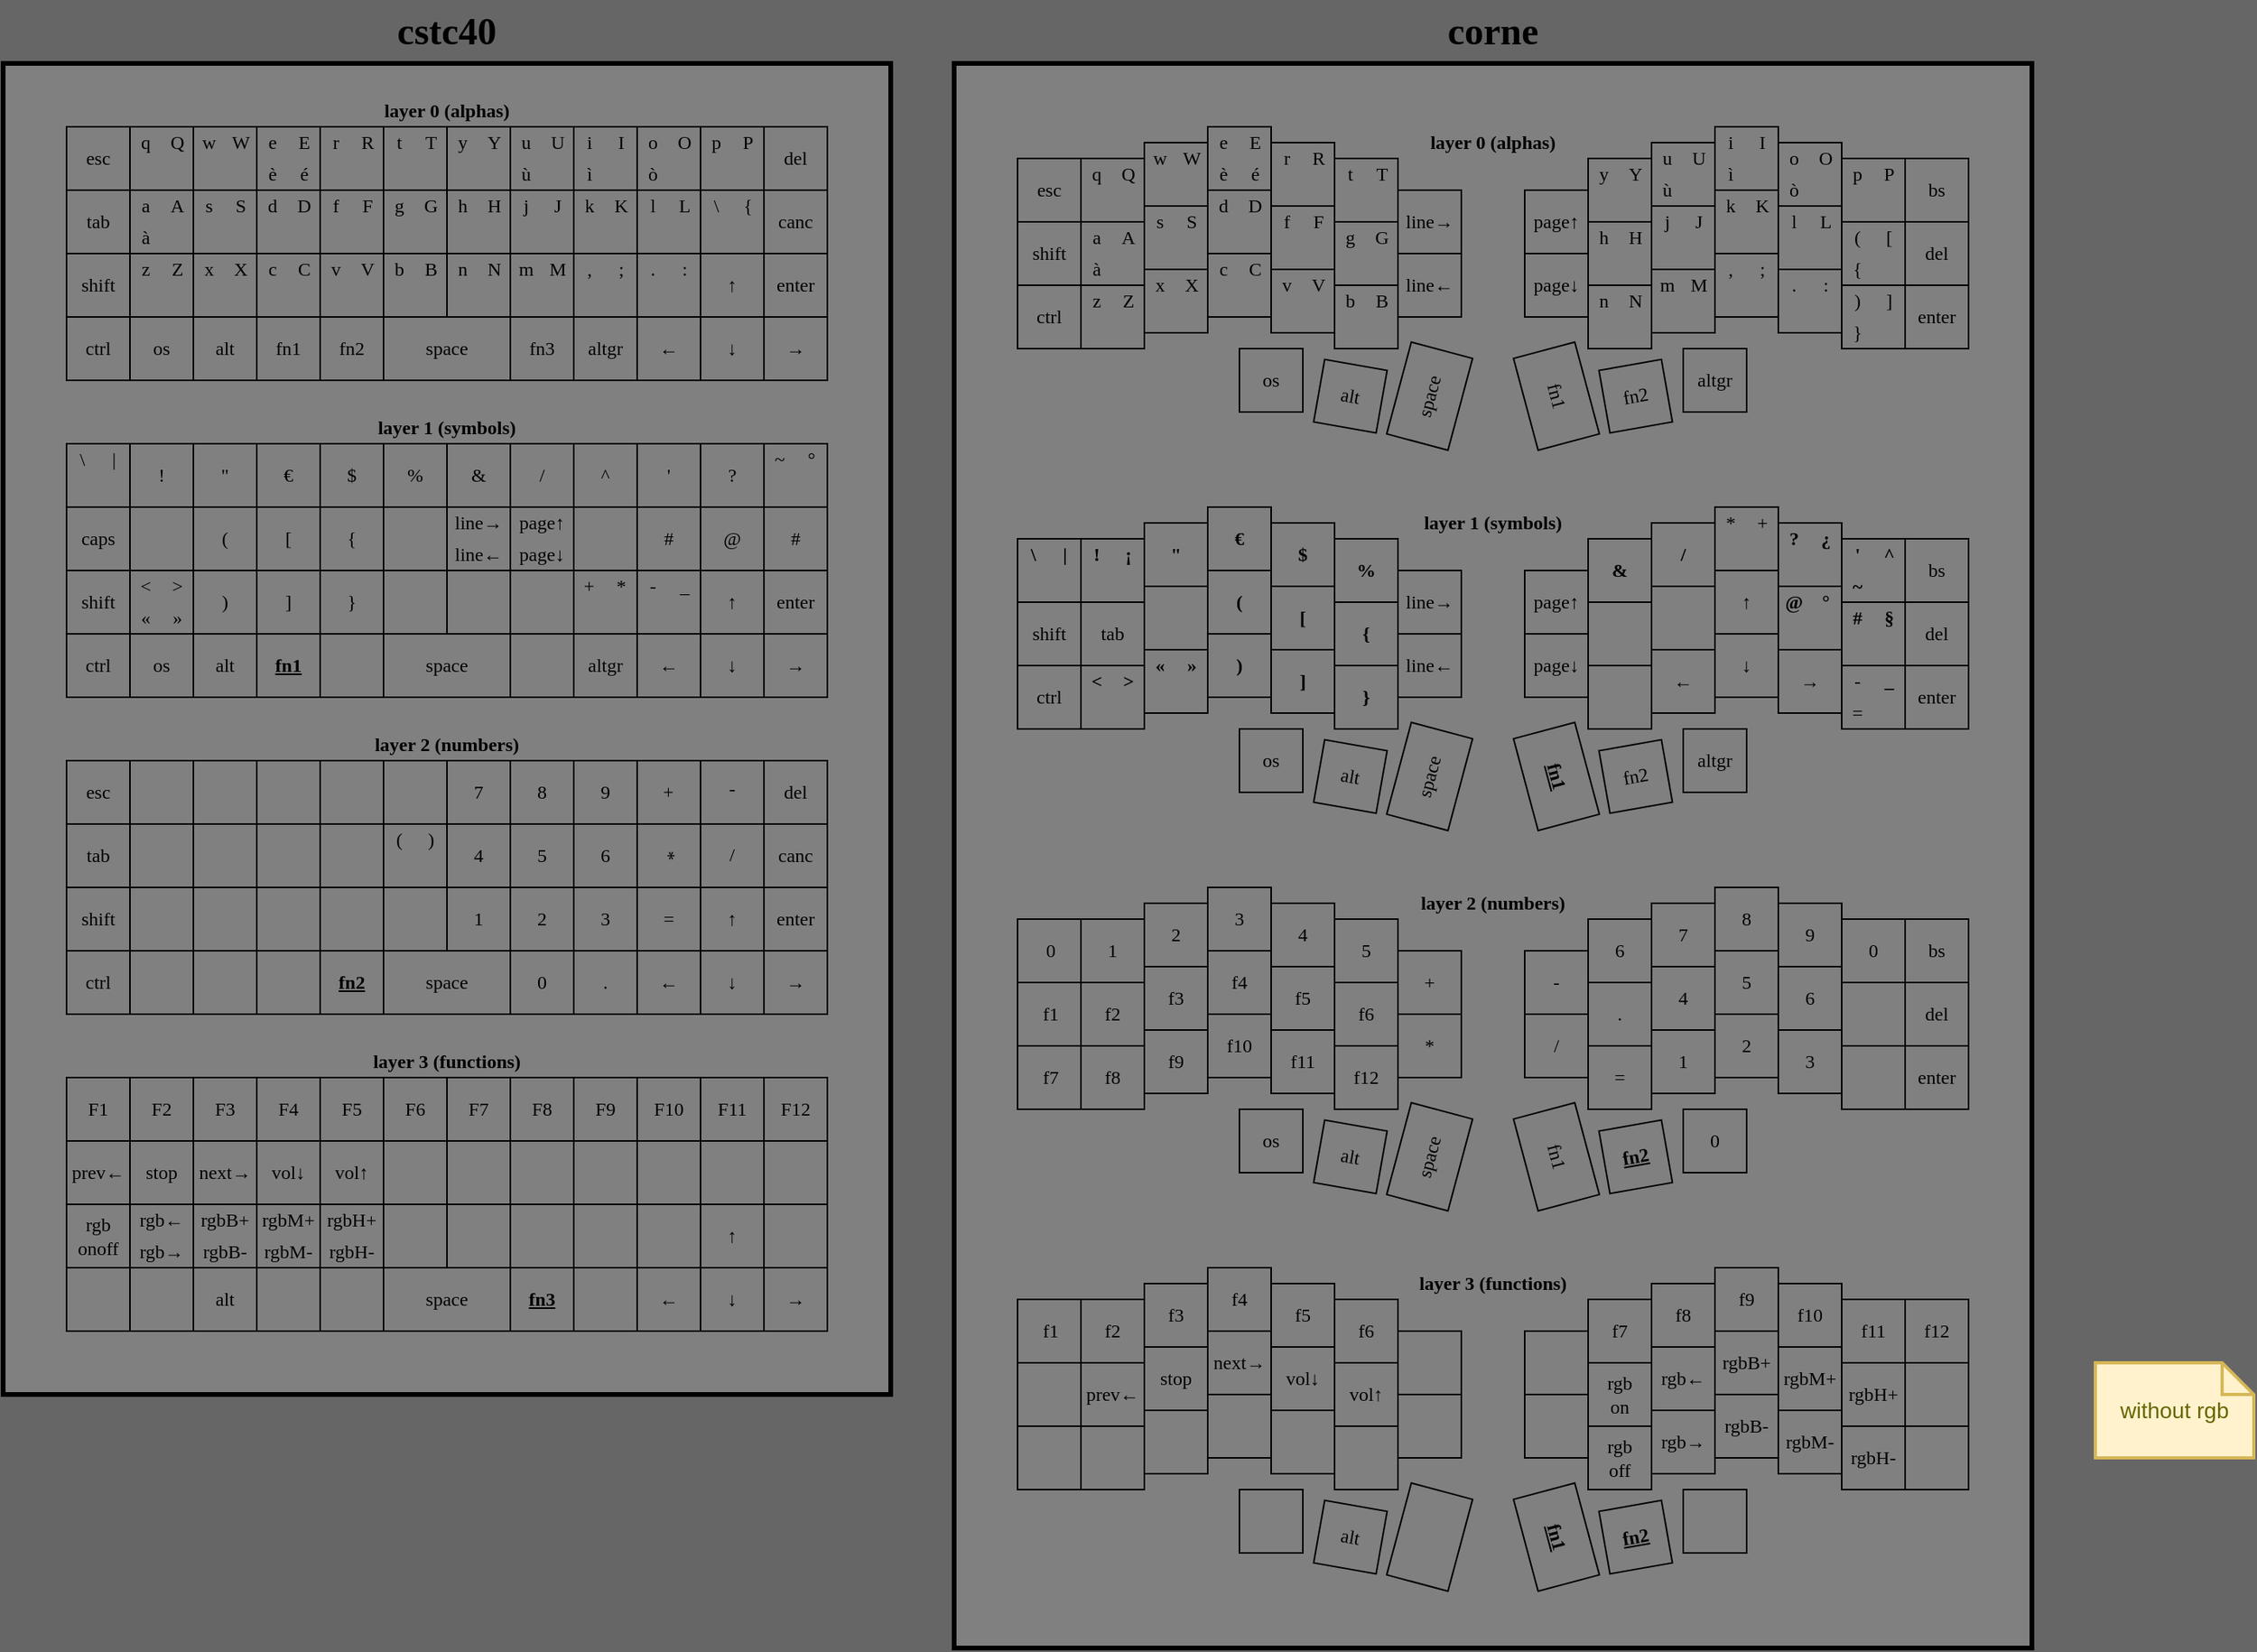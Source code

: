 <mxfile>
    <diagram id="TbKfJ7Vki0BNOf5y40k3" name="Page-1">
        <mxGraphModel dx="914" dy="645" grid="1" gridSize="10" guides="1" tooltips="1" connect="1" arrows="1" fold="1" page="0" pageScale="1" pageWidth="850" pageHeight="1100" background="#666666" math="0" shadow="0">
            <root>
                <mxCell id="0"/>
                <mxCell id="1" parent="0"/>
                <mxCell id="3850" value="" style="group" parent="1" vertex="1" connectable="0">
                    <mxGeometry x="40" y="80" width="560" height="880" as="geometry"/>
                </mxCell>
                <mxCell id="3165" value="" style="rounded=0;whiteSpace=wrap;html=1;fillColor=#808080;strokeWidth=3;strokeColor=#000000;" parent="3850" vertex="1">
                    <mxGeometry y="40" width="560" height="840" as="geometry"/>
                </mxCell>
                <mxCell id="62" value="&lt;font color=&quot;#000000&quot; face=&quot;Cascadia Code&quot;&gt;&lt;span&gt;layer 0 (alphas)&lt;/span&gt;&lt;/font&gt;" style="text;html=1;strokeColor=none;fillColor=none;align=center;verticalAlign=middle;whiteSpace=wrap;rounded=0;strokeWidth=1;fontStyle=1" parent="3850" vertex="1">
                    <mxGeometry x="40" y="60" width="480" height="20" as="geometry"/>
                </mxCell>
                <mxCell id="271" value="" style="group" parent="3850" vertex="1" connectable="0">
                    <mxGeometry x="240" y="200" width="80" height="40" as="geometry"/>
                </mxCell>
                <mxCell id="30" value="" style="rounded=0;whiteSpace=wrap;html=1;strokeColor=#000000;strokeWidth=1;fillColor=none;" parent="271" vertex="1">
                    <mxGeometry width="80" height="40" as="geometry"/>
                </mxCell>
                <mxCell id="264" value="space" style="text;html=1;strokeColor=none;fillColor=none;align=center;verticalAlign=middle;whiteSpace=wrap;rounded=0;strokeWidth=1;fontFamily=Cascadia Code;fontColor=#000000;" parent="271" vertex="1">
                    <mxGeometry x="10" y="10" width="60" height="20" as="geometry"/>
                </mxCell>
                <mxCell id="290" value="" style="group" parent="3850" vertex="1" connectable="0">
                    <mxGeometry x="80" y="80" width="40" height="40" as="geometry"/>
                </mxCell>
                <mxCell id="291" value="" style="rounded=0;whiteSpace=wrap;html=1;strokeColor=#000000;strokeWidth=1;fillColor=none;" parent="290" vertex="1">
                    <mxGeometry width="40" height="40" as="geometry"/>
                </mxCell>
                <mxCell id="293" value="Q" style="text;html=1;strokeColor=none;fillColor=none;align=center;verticalAlign=middle;whiteSpace=wrap;rounded=0;strokeWidth=1;fontFamily=Cascadia Code;fontColor=#000000;" parent="290" vertex="1">
                    <mxGeometry x="20" width="20" height="20" as="geometry"/>
                </mxCell>
                <mxCell id="295" value="q" style="text;html=1;strokeColor=none;fillColor=none;align=center;verticalAlign=middle;whiteSpace=wrap;rounded=0;strokeWidth=1;fontFamily=Cascadia Code;fontColor=#000000;" parent="290" vertex="1">
                    <mxGeometry width="20" height="20" as="geometry"/>
                </mxCell>
                <mxCell id="296" value="" style="group" parent="3850" vertex="1" connectable="0">
                    <mxGeometry x="80" y="120" width="40" height="40" as="geometry"/>
                </mxCell>
                <mxCell id="297" value="" style="rounded=0;whiteSpace=wrap;html=1;strokeColor=#000000;strokeWidth=1;fillColor=none;" parent="296" vertex="1">
                    <mxGeometry width="40" height="40" as="geometry"/>
                </mxCell>
                <mxCell id="299" value="A" style="text;html=1;strokeColor=none;fillColor=none;align=center;verticalAlign=middle;whiteSpace=wrap;rounded=0;strokeWidth=1;fontFamily=Cascadia Code;fontColor=#000000;" parent="296" vertex="1">
                    <mxGeometry x="20" width="20" height="20" as="geometry"/>
                </mxCell>
                <mxCell id="301" value="a" style="text;html=1;strokeColor=none;fillColor=none;align=center;verticalAlign=middle;whiteSpace=wrap;rounded=0;strokeWidth=1;fontFamily=Cascadia Code;fontColor=#000000;" parent="296" vertex="1">
                    <mxGeometry width="20" height="20" as="geometry"/>
                </mxCell>
                <mxCell id="1825" value="à" style="text;html=1;strokeColor=none;fillColor=none;align=center;verticalAlign=middle;whiteSpace=wrap;rounded=0;strokeWidth=1;fontFamily=Cascadia Code;fontColor=#000000;" parent="296" vertex="1">
                    <mxGeometry y="20" width="20" height="20" as="geometry"/>
                </mxCell>
                <mxCell id="314" value="" style="group" parent="3850" vertex="1" connectable="0">
                    <mxGeometry x="120" y="80" width="40" height="80" as="geometry"/>
                </mxCell>
                <mxCell id="315" value="" style="rounded=0;whiteSpace=wrap;html=1;strokeColor=#000000;strokeWidth=1;fillColor=none;" parent="314" vertex="1">
                    <mxGeometry width="40" height="40" as="geometry"/>
                </mxCell>
                <mxCell id="317" value="W" style="text;html=1;strokeColor=none;fillColor=none;align=center;verticalAlign=middle;whiteSpace=wrap;rounded=0;strokeWidth=1;fontFamily=Cascadia Code;fontColor=#000000;" parent="314" vertex="1">
                    <mxGeometry x="20" width="20" height="20" as="geometry"/>
                </mxCell>
                <mxCell id="319" value="w" style="text;html=1;strokeColor=none;fillColor=none;align=center;verticalAlign=middle;whiteSpace=wrap;rounded=0;strokeWidth=1;fontFamily=Cascadia Code;fontColor=#000000;" parent="314" vertex="1">
                    <mxGeometry width="20" height="20" as="geometry"/>
                </mxCell>
                <mxCell id="320" value="" style="group" parent="314" vertex="1" connectable="0">
                    <mxGeometry y="40" width="40" height="40" as="geometry"/>
                </mxCell>
                <mxCell id="321" value="" style="rounded=0;whiteSpace=wrap;html=1;strokeColor=#000000;strokeWidth=1;fillColor=none;" parent="320" vertex="1">
                    <mxGeometry width="40" height="40" as="geometry"/>
                </mxCell>
                <mxCell id="323" value="S" style="text;html=1;strokeColor=none;fillColor=none;align=center;verticalAlign=middle;whiteSpace=wrap;rounded=0;strokeWidth=1;fontFamily=Cascadia Code;fontColor=#000000;" parent="320" vertex="1">
                    <mxGeometry x="20" width="20" height="20" as="geometry"/>
                </mxCell>
                <mxCell id="325" value="s" style="text;html=1;strokeColor=none;fillColor=none;align=center;verticalAlign=middle;whiteSpace=wrap;rounded=0;strokeWidth=1;fontFamily=Cascadia Code;fontColor=#000000;" parent="320" vertex="1">
                    <mxGeometry width="20" height="20" as="geometry"/>
                </mxCell>
                <mxCell id="338" value="" style="group" parent="3850" vertex="1" connectable="0">
                    <mxGeometry x="160" y="80" width="40" height="40" as="geometry"/>
                </mxCell>
                <mxCell id="339" value="" style="rounded=0;whiteSpace=wrap;html=1;strokeColor=#000000;strokeWidth=1;fillColor=none;" parent="338" vertex="1">
                    <mxGeometry width="40" height="40" as="geometry"/>
                </mxCell>
                <mxCell id="340" value="è" style="text;html=1;strokeColor=none;fillColor=none;align=center;verticalAlign=middle;whiteSpace=wrap;rounded=0;strokeWidth=1;fontFamily=Cascadia Code;fontColor=#000000;rotation=0;" parent="338" vertex="1">
                    <mxGeometry y="20" width="20" height="20" as="geometry"/>
                </mxCell>
                <mxCell id="341" value="E" style="text;html=1;strokeColor=none;fillColor=none;align=center;verticalAlign=middle;whiteSpace=wrap;rounded=0;strokeWidth=1;fontFamily=Cascadia Code;fontColor=#000000;" parent="338" vertex="1">
                    <mxGeometry x="20" width="20" height="20" as="geometry"/>
                </mxCell>
                <mxCell id="342" value="é" style="text;html=1;strokeColor=none;fillColor=none;align=center;verticalAlign=middle;whiteSpace=wrap;rounded=0;strokeWidth=1;fontFamily=Cascadia Code;fontColor=#000000;" parent="338" vertex="1">
                    <mxGeometry x="20" y="20" width="20" height="20" as="geometry"/>
                </mxCell>
                <mxCell id="343" value="e" style="text;html=1;strokeColor=none;fillColor=none;align=center;verticalAlign=middle;whiteSpace=wrap;rounded=0;strokeWidth=1;fontFamily=Cascadia Code;fontColor=#000000;" parent="338" vertex="1">
                    <mxGeometry width="20" height="20" as="geometry"/>
                </mxCell>
                <mxCell id="344" value="" style="group" parent="3850" vertex="1" connectable="0">
                    <mxGeometry x="160" y="120" width="40" height="40" as="geometry"/>
                </mxCell>
                <mxCell id="345" value="" style="rounded=0;whiteSpace=wrap;html=1;strokeColor=#000000;strokeWidth=1;fillColor=none;" parent="344" vertex="1">
                    <mxGeometry width="40" height="40" as="geometry"/>
                </mxCell>
                <mxCell id="347" value="D" style="text;html=1;strokeColor=none;fillColor=none;align=center;verticalAlign=middle;whiteSpace=wrap;rounded=0;strokeWidth=1;fontFamily=Cascadia Code;fontColor=#000000;" parent="344" vertex="1">
                    <mxGeometry x="20" width="20" height="20" as="geometry"/>
                </mxCell>
                <mxCell id="349" value="d" style="text;html=1;strokeColor=none;fillColor=none;align=center;verticalAlign=middle;whiteSpace=wrap;rounded=0;strokeWidth=1;fontFamily=Cascadia Code;fontColor=#000000;" parent="344" vertex="1">
                    <mxGeometry width="20" height="20" as="geometry"/>
                </mxCell>
                <mxCell id="651" value="" style="group" parent="3850" vertex="1" connectable="0">
                    <mxGeometry x="320" y="80" width="40" height="40" as="geometry"/>
                </mxCell>
                <mxCell id="652" value="" style="rounded=0;whiteSpace=wrap;html=1;strokeColor=#000000;strokeWidth=1;fillColor=none;" parent="651" vertex="1">
                    <mxGeometry width="40" height="40" as="geometry"/>
                </mxCell>
                <mxCell id="654" value="U" style="text;html=1;strokeColor=none;fillColor=none;align=center;verticalAlign=middle;whiteSpace=wrap;rounded=0;strokeWidth=1;fontFamily=Cascadia Code;fontColor=#000000;" parent="651" vertex="1">
                    <mxGeometry x="20" width="20" height="20" as="geometry"/>
                </mxCell>
                <mxCell id="656" value="u" style="text;html=1;strokeColor=none;fillColor=none;align=center;verticalAlign=middle;whiteSpace=wrap;rounded=0;strokeWidth=1;fontFamily=Cascadia Code;fontColor=#000000;" parent="651" vertex="1">
                    <mxGeometry width="20" height="20" as="geometry"/>
                </mxCell>
                <mxCell id="1531" value="ù" style="text;html=1;strokeColor=none;fillColor=none;align=center;verticalAlign=middle;whiteSpace=wrap;rounded=0;strokeWidth=1;fontFamily=Cascadia Code;fontColor=#000000;rotation=0;" parent="651" vertex="1">
                    <mxGeometry y="20" width="20" height="20" as="geometry"/>
                </mxCell>
                <mxCell id="657" value="" style="group" parent="3850" vertex="1" connectable="0">
                    <mxGeometry x="320" y="120" width="40" height="40" as="geometry"/>
                </mxCell>
                <mxCell id="658" value="" style="rounded=0;whiteSpace=wrap;html=1;strokeColor=#000000;strokeWidth=1;fillColor=none;" parent="657" vertex="1">
                    <mxGeometry width="40" height="40" as="geometry"/>
                </mxCell>
                <mxCell id="660" value="J" style="text;html=1;strokeColor=none;fillColor=none;align=center;verticalAlign=middle;whiteSpace=wrap;rounded=0;strokeWidth=1;fontFamily=Cascadia Code;fontColor=#000000;" parent="657" vertex="1">
                    <mxGeometry x="20" width="20" height="20" as="geometry"/>
                </mxCell>
                <mxCell id="662" value="j" style="text;html=1;strokeColor=none;fillColor=none;align=center;verticalAlign=middle;whiteSpace=wrap;rounded=0;strokeWidth=1;fontFamily=Cascadia Code;fontColor=#000000;" parent="657" vertex="1">
                    <mxGeometry width="20" height="20" as="geometry"/>
                </mxCell>
                <mxCell id="675" value="" style="group" parent="3850" vertex="1" connectable="0">
                    <mxGeometry x="360" y="80" width="40" height="40" as="geometry"/>
                </mxCell>
                <mxCell id="676" value="" style="rounded=0;whiteSpace=wrap;html=1;strokeColor=#000000;strokeWidth=1;fillColor=none;" parent="675" vertex="1">
                    <mxGeometry width="40" height="40" as="geometry"/>
                </mxCell>
                <mxCell id="678" value="I" style="text;html=1;strokeColor=none;fillColor=none;align=center;verticalAlign=middle;whiteSpace=wrap;rounded=0;strokeWidth=1;fontFamily=Cascadia Code;fontColor=#000000;" parent="675" vertex="1">
                    <mxGeometry x="20" width="20" height="20" as="geometry"/>
                </mxCell>
                <mxCell id="680" value="i" style="text;html=1;strokeColor=none;fillColor=none;align=center;verticalAlign=middle;whiteSpace=wrap;rounded=0;strokeWidth=1;fontFamily=Cascadia Code;fontColor=#000000;" parent="675" vertex="1">
                    <mxGeometry width="20" height="20" as="geometry"/>
                </mxCell>
                <mxCell id="1529" value="ì" style="text;html=1;strokeColor=none;fillColor=none;align=center;verticalAlign=middle;whiteSpace=wrap;rounded=0;strokeWidth=1;fontFamily=Cascadia Code;fontColor=#000000;rotation=0;" parent="675" vertex="1">
                    <mxGeometry y="20" width="20" height="20" as="geometry"/>
                </mxCell>
                <mxCell id="681" value="" style="group" parent="3850" vertex="1" connectable="0">
                    <mxGeometry x="360" y="120" width="40" height="40" as="geometry"/>
                </mxCell>
                <mxCell id="682" value="" style="rounded=0;whiteSpace=wrap;html=1;strokeColor=#000000;strokeWidth=1;fillColor=none;" parent="681" vertex="1">
                    <mxGeometry width="40" height="40" as="geometry"/>
                </mxCell>
                <mxCell id="684" value="K" style="text;html=1;strokeColor=none;fillColor=none;align=center;verticalAlign=middle;whiteSpace=wrap;rounded=0;strokeWidth=1;fontFamily=Cascadia Code;fontColor=#000000;" parent="681" vertex="1">
                    <mxGeometry x="20" width="20" height="20" as="geometry"/>
                </mxCell>
                <mxCell id="686" value="k" style="text;html=1;strokeColor=none;fillColor=none;align=center;verticalAlign=middle;whiteSpace=wrap;rounded=0;strokeWidth=1;fontFamily=Cascadia Code;fontColor=#000000;" parent="681" vertex="1">
                    <mxGeometry width="20" height="20" as="geometry"/>
                </mxCell>
                <mxCell id="699" value="" style="group" parent="3850" vertex="1" connectable="0">
                    <mxGeometry x="400" y="80" width="40" height="40" as="geometry"/>
                </mxCell>
                <mxCell id="700" value="" style="rounded=0;whiteSpace=wrap;html=1;strokeColor=#000000;strokeWidth=1;fillColor=none;" parent="699" vertex="1">
                    <mxGeometry width="40" height="40" as="geometry"/>
                </mxCell>
                <mxCell id="702" value="O" style="text;html=1;strokeColor=none;fillColor=none;align=center;verticalAlign=middle;whiteSpace=wrap;rounded=0;strokeWidth=1;fontFamily=Cascadia Code;fontColor=#000000;" parent="699" vertex="1">
                    <mxGeometry x="20" width="20" height="20" as="geometry"/>
                </mxCell>
                <mxCell id="704" value="o" style="text;html=1;strokeColor=none;fillColor=none;align=center;verticalAlign=middle;whiteSpace=wrap;rounded=0;strokeWidth=1;fontFamily=Cascadia Code;fontColor=#000000;rotation=0;" parent="699" vertex="1">
                    <mxGeometry width="20" height="20" as="geometry"/>
                </mxCell>
                <mxCell id="1530" value="ò" style="text;html=1;strokeColor=none;fillColor=none;align=center;verticalAlign=middle;whiteSpace=wrap;rounded=0;strokeWidth=1;fontFamily=Cascadia Code;fontColor=#000000;rotation=0;" parent="699" vertex="1">
                    <mxGeometry y="20" width="20" height="20" as="geometry"/>
                </mxCell>
                <mxCell id="705" value="" style="group" parent="3850" vertex="1" connectable="0">
                    <mxGeometry x="400" y="120" width="40" height="40" as="geometry"/>
                </mxCell>
                <mxCell id="706" value="" style="rounded=0;whiteSpace=wrap;html=1;strokeColor=#000000;strokeWidth=1;fillColor=none;" parent="705" vertex="1">
                    <mxGeometry width="40" height="40" as="geometry"/>
                </mxCell>
                <mxCell id="708" value="L" style="text;html=1;strokeColor=none;fillColor=none;align=center;verticalAlign=middle;whiteSpace=wrap;rounded=0;strokeWidth=1;fontFamily=Cascadia Code;fontColor=#000000;" parent="705" vertex="1">
                    <mxGeometry x="20" width="20" height="20" as="geometry"/>
                </mxCell>
                <mxCell id="710" value="l" style="text;html=1;strokeColor=none;fillColor=none;align=center;verticalAlign=middle;whiteSpace=wrap;rounded=0;strokeWidth=1;fontFamily=Cascadia Code;fontColor=#000000;" parent="705" vertex="1">
                    <mxGeometry width="20" height="20" as="geometry"/>
                </mxCell>
                <mxCell id="723" value="" style="group" parent="3850" vertex="1" connectable="0">
                    <mxGeometry x="440" y="80" width="40" height="40" as="geometry"/>
                </mxCell>
                <mxCell id="724" value="" style="rounded=0;whiteSpace=wrap;html=1;strokeColor=#000000;strokeWidth=1;fillColor=none;" parent="723" vertex="1">
                    <mxGeometry width="40" height="40" as="geometry"/>
                </mxCell>
                <mxCell id="726" value="P" style="text;html=1;strokeColor=none;fillColor=none;align=center;verticalAlign=middle;whiteSpace=wrap;rounded=0;strokeWidth=1;fontFamily=Cascadia Code;fontColor=#000000;" parent="723" vertex="1">
                    <mxGeometry x="20" width="20" height="20" as="geometry"/>
                </mxCell>
                <mxCell id="728" value="p" style="text;html=1;strokeColor=none;fillColor=none;align=center;verticalAlign=middle;whiteSpace=wrap;rounded=0;strokeWidth=1;fontFamily=Cascadia Code;fontColor=#000000;" parent="723" vertex="1">
                    <mxGeometry width="20" height="20" as="geometry"/>
                </mxCell>
                <mxCell id="747" value="" style="group" parent="3850" vertex="1" connectable="0">
                    <mxGeometry x="200" y="80" width="40" height="40" as="geometry"/>
                </mxCell>
                <mxCell id="748" value="" style="rounded=0;whiteSpace=wrap;html=1;strokeColor=#000000;strokeWidth=1;fillColor=none;" parent="747" vertex="1">
                    <mxGeometry width="40" height="40" as="geometry"/>
                </mxCell>
                <mxCell id="750" value="R" style="text;html=1;strokeColor=none;fillColor=none;align=center;verticalAlign=middle;whiteSpace=wrap;rounded=0;strokeWidth=1;fontFamily=Cascadia Code;fontColor=#000000;" parent="747" vertex="1">
                    <mxGeometry x="20" width="20" height="20" as="geometry"/>
                </mxCell>
                <mxCell id="752" value="r" style="text;html=1;strokeColor=none;fillColor=none;align=center;verticalAlign=middle;whiteSpace=wrap;rounded=0;strokeWidth=1;fontFamily=Cascadia Code;fontColor=#000000;" parent="747" vertex="1">
                    <mxGeometry width="20" height="20" as="geometry"/>
                </mxCell>
                <mxCell id="753" value="" style="group" parent="3850" vertex="1" connectable="0">
                    <mxGeometry x="200" y="120" width="40" height="40" as="geometry"/>
                </mxCell>
                <mxCell id="754" value="" style="rounded=0;whiteSpace=wrap;html=1;strokeColor=#000000;strokeWidth=1;fillColor=none;" parent="753" vertex="1">
                    <mxGeometry width="40" height="40" as="geometry"/>
                </mxCell>
                <mxCell id="756" value="F" style="text;html=1;strokeColor=none;fillColor=none;align=center;verticalAlign=middle;whiteSpace=wrap;rounded=0;strokeWidth=1;fontFamily=Cascadia Code;fontColor=#000000;" parent="753" vertex="1">
                    <mxGeometry x="20" width="20" height="20" as="geometry"/>
                </mxCell>
                <mxCell id="758" value="f" style="text;html=1;strokeColor=none;fillColor=none;align=center;verticalAlign=middle;whiteSpace=wrap;rounded=0;strokeWidth=1;fontFamily=Cascadia Code;fontColor=#000000;" parent="753" vertex="1">
                    <mxGeometry width="20" height="20" as="geometry"/>
                </mxCell>
                <mxCell id="796" value="" style="group" parent="3850" vertex="1" connectable="0">
                    <mxGeometry x="480" y="80" width="40" height="40" as="geometry"/>
                </mxCell>
                <mxCell id="797" value="" style="rounded=0;whiteSpace=wrap;html=1;strokeColor=#000000;strokeWidth=1;fillColor=none;" parent="796" vertex="1">
                    <mxGeometry width="40" height="40" as="geometry"/>
                </mxCell>
                <mxCell id="798" value="del" style="text;html=1;strokeColor=none;fillColor=none;align=center;verticalAlign=middle;whiteSpace=wrap;rounded=0;strokeWidth=1;fontFamily=Cascadia Code;fontColor=#000000;" parent="796" vertex="1">
                    <mxGeometry x="10" y="10" width="20" height="20" as="geometry"/>
                </mxCell>
                <mxCell id="820" value="" style="group" parent="3850" vertex="1" connectable="0">
                    <mxGeometry x="240" y="80" width="40" height="40" as="geometry"/>
                </mxCell>
                <mxCell id="821" value="" style="rounded=0;whiteSpace=wrap;html=1;strokeColor=#000000;strokeWidth=1;fillColor=none;" parent="820" vertex="1">
                    <mxGeometry width="40" height="40" as="geometry"/>
                </mxCell>
                <mxCell id="823" value="T" style="text;html=1;strokeColor=none;fillColor=none;align=center;verticalAlign=middle;whiteSpace=wrap;rounded=0;strokeWidth=1;fontFamily=Cascadia Code;fontColor=#000000;" parent="820" vertex="1">
                    <mxGeometry x="20" width="20" height="20" as="geometry"/>
                </mxCell>
                <mxCell id="825" value="t" style="text;html=1;strokeColor=none;fillColor=none;align=center;verticalAlign=middle;whiteSpace=wrap;rounded=0;strokeWidth=1;fontFamily=Cascadia Code;fontColor=#000000;" parent="820" vertex="1">
                    <mxGeometry width="20" height="20" as="geometry"/>
                </mxCell>
                <mxCell id="826" value="" style="group" parent="3850" vertex="1" connectable="0">
                    <mxGeometry x="240" y="120" width="40" height="40" as="geometry"/>
                </mxCell>
                <mxCell id="827" value="" style="rounded=0;whiteSpace=wrap;html=1;strokeColor=#000000;strokeWidth=1;fillColor=none;" parent="826" vertex="1">
                    <mxGeometry width="40" height="40" as="geometry"/>
                </mxCell>
                <mxCell id="829" value="G" style="text;html=1;strokeColor=none;fillColor=none;align=center;verticalAlign=middle;whiteSpace=wrap;rounded=0;strokeWidth=1;fontFamily=Cascadia Code;fontColor=#000000;" parent="826" vertex="1">
                    <mxGeometry x="20" width="20" height="20" as="geometry"/>
                </mxCell>
                <mxCell id="831" value="g" style="text;html=1;strokeColor=none;fillColor=none;align=center;verticalAlign=middle;whiteSpace=wrap;rounded=0;strokeWidth=1;fontFamily=Cascadia Code;fontColor=#000000;" parent="826" vertex="1">
                    <mxGeometry width="20" height="20" as="geometry"/>
                </mxCell>
                <mxCell id="838" value="" style="group" parent="3850" vertex="1" connectable="0">
                    <mxGeometry x="280" y="80" width="40" height="40" as="geometry"/>
                </mxCell>
                <mxCell id="839" value="" style="rounded=0;whiteSpace=wrap;html=1;strokeColor=#000000;strokeWidth=1;fillColor=none;" parent="838" vertex="1">
                    <mxGeometry width="40" height="40" as="geometry"/>
                </mxCell>
                <mxCell id="841" value="Y" style="text;html=1;strokeColor=none;fillColor=none;align=center;verticalAlign=middle;whiteSpace=wrap;rounded=0;strokeWidth=1;fontFamily=Cascadia Code;fontColor=#000000;" parent="838" vertex="1">
                    <mxGeometry x="20" width="20" height="20" as="geometry"/>
                </mxCell>
                <mxCell id="843" value="y" style="text;html=1;strokeColor=none;fillColor=none;align=center;verticalAlign=middle;whiteSpace=wrap;rounded=0;strokeWidth=1;fontFamily=Cascadia Code;fontColor=#000000;" parent="838" vertex="1">
                    <mxGeometry width="20" height="20" as="geometry"/>
                </mxCell>
                <mxCell id="844" value="" style="group" parent="3850" vertex="1" connectable="0">
                    <mxGeometry x="280" y="120" width="40" height="40" as="geometry"/>
                </mxCell>
                <mxCell id="845" value="" style="rounded=0;whiteSpace=wrap;html=1;strokeColor=#000000;strokeWidth=1;fillColor=none;" parent="844" vertex="1">
                    <mxGeometry width="40" height="40" as="geometry"/>
                </mxCell>
                <mxCell id="847" value="H" style="text;html=1;strokeColor=none;fillColor=none;align=center;verticalAlign=middle;whiteSpace=wrap;rounded=0;strokeWidth=1;fontFamily=Cascadia Code;fontColor=#000000;" parent="844" vertex="1">
                    <mxGeometry x="20" width="20" height="20" as="geometry"/>
                </mxCell>
                <mxCell id="849" value="h" style="text;html=1;strokeColor=none;fillColor=none;align=center;verticalAlign=middle;whiteSpace=wrap;rounded=0;strokeWidth=1;fontFamily=Cascadia Code;fontColor=#000000;" parent="844" vertex="1">
                    <mxGeometry width="20" height="20" as="geometry"/>
                </mxCell>
                <mxCell id="876" value="" style="group" parent="3850" vertex="1" connectable="0">
                    <mxGeometry x="40" y="160" width="40" height="40" as="geometry"/>
                </mxCell>
                <mxCell id="874" value="" style="rounded=0;whiteSpace=wrap;html=1;strokeColor=#000000;strokeWidth=1;fillColor=none;" parent="876" vertex="1">
                    <mxGeometry width="40" height="40" as="geometry"/>
                </mxCell>
                <mxCell id="875" value="shift" style="text;html=1;strokeColor=none;fillColor=none;align=center;verticalAlign=middle;whiteSpace=wrap;rounded=0;strokeWidth=1;fontFamily=Cascadia Code;fontColor=#000000;" parent="876" vertex="1">
                    <mxGeometry x="10" y="10" width="20" height="20" as="geometry"/>
                </mxCell>
                <mxCell id="881" value="" style="group" parent="3850" vertex="1" connectable="0">
                    <mxGeometry x="80" y="200" width="40" height="40" as="geometry"/>
                </mxCell>
                <mxCell id="882" value="" style="rounded=0;whiteSpace=wrap;html=1;strokeColor=#000000;strokeWidth=1;fillColor=none;" parent="881" vertex="1">
                    <mxGeometry width="40" height="40" as="geometry"/>
                </mxCell>
                <mxCell id="883" value="os" style="text;html=1;strokeColor=none;fillColor=none;align=center;verticalAlign=middle;whiteSpace=wrap;rounded=0;strokeWidth=1;fontFamily=Cascadia Code;fontColor=#000000;" parent="881" vertex="1">
                    <mxGeometry x="10" y="10" width="20" height="20" as="geometry"/>
                </mxCell>
                <mxCell id="885" value="" style="group" parent="3850" vertex="1" connectable="0">
                    <mxGeometry x="120" y="200" width="40" height="40" as="geometry"/>
                </mxCell>
                <mxCell id="886" value="" style="rounded=0;whiteSpace=wrap;html=1;strokeColor=#000000;strokeWidth=1;fillColor=none;" parent="885" vertex="1">
                    <mxGeometry width="40" height="40" as="geometry"/>
                </mxCell>
                <mxCell id="887" value="alt" style="text;html=1;strokeColor=none;fillColor=none;align=center;verticalAlign=middle;whiteSpace=wrap;rounded=0;strokeWidth=1;fontFamily=Cascadia Code;fontColor=#000000;" parent="885" vertex="1">
                    <mxGeometry x="10" y="10" width="20" height="20" as="geometry"/>
                </mxCell>
                <mxCell id="888" value="" style="group" parent="3850" vertex="1" connectable="0">
                    <mxGeometry x="160" y="200" width="40" height="40" as="geometry"/>
                </mxCell>
                <mxCell id="889" value="" style="rounded=0;whiteSpace=wrap;html=1;strokeColor=#000000;strokeWidth=1;fillColor=none;" parent="888" vertex="1">
                    <mxGeometry width="40" height="40" as="geometry"/>
                </mxCell>
                <mxCell id="890" value="fn1" style="text;html=1;strokeColor=none;fillColor=none;align=center;verticalAlign=middle;whiteSpace=wrap;rounded=0;strokeWidth=1;fontFamily=Cascadia Code;fontColor=#000000;" parent="888" vertex="1">
                    <mxGeometry x="10" y="10" width="20" height="20" as="geometry"/>
                </mxCell>
                <mxCell id="894" value="" style="group" parent="3850" vertex="1" connectable="0">
                    <mxGeometry x="200" y="200" width="40" height="40" as="geometry"/>
                </mxCell>
                <mxCell id="895" value="" style="rounded=0;whiteSpace=wrap;html=1;strokeColor=#000000;strokeWidth=1;fillColor=none;" parent="894" vertex="1">
                    <mxGeometry width="40" height="40" as="geometry"/>
                </mxCell>
                <mxCell id="896" value="fn2" style="text;html=1;strokeColor=none;fillColor=none;align=center;verticalAlign=middle;whiteSpace=wrap;rounded=0;strokeWidth=1;fontFamily=Cascadia Code;fontColor=#000000;" parent="894" vertex="1">
                    <mxGeometry x="10" y="10" width="20" height="20" as="geometry"/>
                </mxCell>
                <mxCell id="899" value="" style="group" parent="3850" vertex="1" connectable="0">
                    <mxGeometry x="320" y="200" width="40" height="40" as="geometry"/>
                </mxCell>
                <mxCell id="900" value="" style="rounded=0;whiteSpace=wrap;html=1;strokeColor=#000000;strokeWidth=1;fillColor=none;" parent="899" vertex="1">
                    <mxGeometry width="40" height="40" as="geometry"/>
                </mxCell>
                <mxCell id="3036" value="fn3" style="text;html=1;strokeColor=none;fillColor=none;align=center;verticalAlign=middle;whiteSpace=wrap;rounded=0;strokeWidth=1;fontFamily=Cascadia Code;fontColor=#000000;" parent="899" vertex="1">
                    <mxGeometry x="10" y="10" width="20" height="20" as="geometry"/>
                </mxCell>
                <mxCell id="902" value="" style="group" parent="3850" vertex="1" connectable="0">
                    <mxGeometry x="360" y="200" width="40" height="40" as="geometry"/>
                </mxCell>
                <mxCell id="903" value="" style="rounded=0;whiteSpace=wrap;html=1;strokeColor=#000000;strokeWidth=1;fillColor=none;" parent="902" vertex="1">
                    <mxGeometry width="40" height="40" as="geometry"/>
                </mxCell>
                <mxCell id="904" value="altgr" style="text;html=1;strokeColor=none;fillColor=none;align=center;verticalAlign=middle;whiteSpace=wrap;rounded=0;strokeWidth=1;fontFamily=Cascadia Code;fontColor=#000000;" parent="902" vertex="1">
                    <mxGeometry x="10" y="10" width="20" height="20" as="geometry"/>
                </mxCell>
                <mxCell id="905" value="" style="group" parent="3850" vertex="1" connectable="0">
                    <mxGeometry x="400" y="200" width="40" height="40" as="geometry"/>
                </mxCell>
                <mxCell id="906" value="" style="rounded=0;whiteSpace=wrap;html=1;strokeColor=#000000;strokeWidth=1;fillColor=none;" parent="905" vertex="1">
                    <mxGeometry width="40" height="40" as="geometry"/>
                </mxCell>
                <mxCell id="907" value="←" style="text;html=1;strokeColor=none;fillColor=none;align=center;verticalAlign=middle;whiteSpace=wrap;rounded=0;strokeWidth=1;fontFamily=Cascadia Code;fontColor=#000000;" parent="905" vertex="1">
                    <mxGeometry x="10" y="10" width="20" height="20" as="geometry"/>
                </mxCell>
                <mxCell id="908" value="" style="group" parent="3850" vertex="1" connectable="0">
                    <mxGeometry x="440" y="200" width="40" height="40" as="geometry"/>
                </mxCell>
                <mxCell id="909" value="" style="rounded=0;whiteSpace=wrap;html=1;strokeColor=#000000;strokeWidth=1;fillColor=none;" parent="908" vertex="1">
                    <mxGeometry width="40" height="40" as="geometry"/>
                </mxCell>
                <mxCell id="910" value="↓" style="text;html=1;strokeColor=none;fillColor=none;align=center;verticalAlign=middle;whiteSpace=wrap;rounded=0;strokeWidth=1;fontFamily=Cascadia Code;fontColor=#000000;" parent="908" vertex="1">
                    <mxGeometry x="10" y="10" width="20" height="20" as="geometry"/>
                </mxCell>
                <mxCell id="911" value="" style="group" parent="3850" vertex="1" connectable="0">
                    <mxGeometry x="480" y="200" width="40" height="40" as="geometry"/>
                </mxCell>
                <mxCell id="912" value="" style="rounded=0;whiteSpace=wrap;html=1;strokeColor=#000000;strokeWidth=1;fillColor=none;" parent="911" vertex="1">
                    <mxGeometry width="40" height="40" as="geometry"/>
                </mxCell>
                <mxCell id="913" value="→" style="text;html=1;strokeColor=none;fillColor=none;align=center;verticalAlign=middle;whiteSpace=wrap;rounded=0;strokeWidth=1;fontFamily=Cascadia Code;fontColor=#000000;" parent="911" vertex="1">
                    <mxGeometry x="10" y="10" width="20" height="20" as="geometry"/>
                </mxCell>
                <mxCell id="917" value="" style="group" parent="3850" vertex="1" connectable="0">
                    <mxGeometry x="480" y="160" width="40" height="40" as="geometry"/>
                </mxCell>
                <mxCell id="918" value="" style="rounded=0;whiteSpace=wrap;html=1;strokeColor=#000000;strokeWidth=1;fillColor=none;" parent="917" vertex="1">
                    <mxGeometry width="40" height="40" as="geometry"/>
                </mxCell>
                <mxCell id="919" value="enter" style="text;html=1;strokeColor=none;fillColor=none;align=center;verticalAlign=middle;whiteSpace=wrap;rounded=0;strokeWidth=1;fontFamily=Cascadia Code;fontColor=#000000;" parent="917" vertex="1">
                    <mxGeometry x="10" y="10" width="20" height="20" as="geometry"/>
                </mxCell>
                <mxCell id="922" value="" style="group" parent="3850" vertex="1" connectable="0">
                    <mxGeometry x="440" y="160" width="40" height="40" as="geometry"/>
                </mxCell>
                <mxCell id="923" value="" style="rounded=0;whiteSpace=wrap;html=1;strokeColor=#000000;strokeWidth=1;fillColor=none;" parent="922" vertex="1">
                    <mxGeometry width="40" height="40" as="geometry"/>
                </mxCell>
                <mxCell id="924" value="↑" style="text;html=1;strokeColor=none;fillColor=none;align=center;verticalAlign=middle;whiteSpace=wrap;rounded=0;strokeWidth=1;fontFamily=Cascadia Code;fontColor=#000000;" parent="922" vertex="1">
                    <mxGeometry x="10" y="10" width="20" height="20" as="geometry"/>
                </mxCell>
                <mxCell id="935" value="" style="group" parent="3850" vertex="1" connectable="0">
                    <mxGeometry x="120" y="160" width="40" height="40" as="geometry"/>
                </mxCell>
                <mxCell id="936" value="" style="rounded=0;whiteSpace=wrap;html=1;strokeColor=#000000;strokeWidth=1;fillColor=none;" parent="935" vertex="1">
                    <mxGeometry width="40" height="40" as="geometry"/>
                </mxCell>
                <mxCell id="937" value="X" style="text;html=1;strokeColor=none;fillColor=none;align=center;verticalAlign=middle;whiteSpace=wrap;rounded=0;strokeWidth=1;fontFamily=Cascadia Code;fontColor=#000000;" parent="935" vertex="1">
                    <mxGeometry x="20" width="20" height="20" as="geometry"/>
                </mxCell>
                <mxCell id="938" value="x" style="text;html=1;strokeColor=none;fillColor=none;align=center;verticalAlign=middle;whiteSpace=wrap;rounded=0;strokeWidth=1;fontFamily=Cascadia Code;fontColor=#000000;" parent="935" vertex="1">
                    <mxGeometry width="20" height="20" as="geometry"/>
                </mxCell>
                <mxCell id="939" value="" style="group" parent="3850" vertex="1" connectable="0">
                    <mxGeometry x="160" y="160" width="40" height="40" as="geometry"/>
                </mxCell>
                <mxCell id="940" value="" style="rounded=0;whiteSpace=wrap;html=1;strokeColor=#000000;strokeWidth=1;fillColor=none;" parent="939" vertex="1">
                    <mxGeometry width="40" height="40" as="geometry"/>
                </mxCell>
                <mxCell id="941" value="C" style="text;html=1;strokeColor=none;fillColor=none;align=center;verticalAlign=middle;whiteSpace=wrap;rounded=0;strokeWidth=1;fontFamily=Cascadia Code;fontColor=#000000;" parent="939" vertex="1">
                    <mxGeometry x="20" width="20" height="20" as="geometry"/>
                </mxCell>
                <mxCell id="942" value="c" style="text;html=1;strokeColor=none;fillColor=none;align=center;verticalAlign=middle;whiteSpace=wrap;rounded=0;strokeWidth=1;fontFamily=Cascadia Code;fontColor=#000000;" parent="939" vertex="1">
                    <mxGeometry width="20" height="20" as="geometry"/>
                </mxCell>
                <mxCell id="943" value="" style="group" parent="3850" vertex="1" connectable="0">
                    <mxGeometry x="320" y="160" width="40" height="40" as="geometry"/>
                </mxCell>
                <mxCell id="944" value="" style="rounded=0;whiteSpace=wrap;html=1;strokeColor=#000000;strokeWidth=1;fillColor=none;" parent="943" vertex="1">
                    <mxGeometry width="40" height="40" as="geometry"/>
                </mxCell>
                <mxCell id="945" value="M" style="text;html=1;strokeColor=none;fillColor=none;align=center;verticalAlign=middle;whiteSpace=wrap;rounded=0;strokeWidth=1;fontFamily=Cascadia Code;fontColor=#000000;" parent="943" vertex="1">
                    <mxGeometry x="20" width="20" height="20" as="geometry"/>
                </mxCell>
                <mxCell id="946" value="m" style="text;html=1;strokeColor=none;fillColor=none;align=center;verticalAlign=middle;whiteSpace=wrap;rounded=0;strokeWidth=1;fontFamily=Cascadia Code;fontColor=#000000;" parent="943" vertex="1">
                    <mxGeometry width="20" height="20" as="geometry"/>
                </mxCell>
                <mxCell id="947" value="" style="group" parent="3850" vertex="1" connectable="0">
                    <mxGeometry x="360" y="160" width="40" height="40" as="geometry"/>
                </mxCell>
                <mxCell id="948" value="" style="rounded=0;whiteSpace=wrap;html=1;strokeColor=#000000;strokeWidth=1;fillColor=none;" parent="947" vertex="1">
                    <mxGeometry width="40" height="40" as="geometry"/>
                </mxCell>
                <mxCell id="949" value=";" style="text;html=1;strokeColor=none;fillColor=none;align=center;verticalAlign=middle;whiteSpace=wrap;rounded=0;strokeWidth=1;fontFamily=Cascadia Code;fontColor=#000000;" parent="947" vertex="1">
                    <mxGeometry x="20" width="20" height="20" as="geometry"/>
                </mxCell>
                <mxCell id="950" value="," style="text;html=1;strokeColor=none;fillColor=none;align=center;verticalAlign=middle;whiteSpace=wrap;rounded=0;strokeWidth=1;fontFamily=Cascadia Code;fontColor=#000000;" parent="947" vertex="1">
                    <mxGeometry width="20" height="20" as="geometry"/>
                </mxCell>
                <mxCell id="951" value="" style="group" parent="3850" vertex="1" connectable="0">
                    <mxGeometry x="400" y="160" width="40" height="40" as="geometry"/>
                </mxCell>
                <mxCell id="952" value="" style="rounded=0;whiteSpace=wrap;html=1;strokeColor=#000000;strokeWidth=1;fillColor=none;" parent="951" vertex="1">
                    <mxGeometry width="40" height="40" as="geometry"/>
                </mxCell>
                <mxCell id="953" value=":" style="text;html=1;strokeColor=none;fillColor=none;align=center;verticalAlign=middle;whiteSpace=wrap;rounded=0;strokeWidth=1;fontFamily=Cascadia Code;fontColor=#000000;" parent="951" vertex="1">
                    <mxGeometry x="20" width="20" height="20" as="geometry"/>
                </mxCell>
                <mxCell id="954" value="." style="text;html=1;strokeColor=none;fillColor=none;align=center;verticalAlign=middle;whiteSpace=wrap;rounded=0;strokeWidth=1;fontFamily=Cascadia Code;fontColor=#000000;" parent="951" vertex="1">
                    <mxGeometry width="20" height="20" as="geometry"/>
                </mxCell>
                <mxCell id="955" value="" style="group" parent="3850" vertex="1" connectable="0">
                    <mxGeometry x="200" y="160" width="40" height="40" as="geometry"/>
                </mxCell>
                <mxCell id="956" value="" style="rounded=0;whiteSpace=wrap;html=1;strokeColor=#000000;strokeWidth=1;fillColor=none;" parent="955" vertex="1">
                    <mxGeometry width="40" height="40" as="geometry"/>
                </mxCell>
                <mxCell id="957" value="V" style="text;html=1;strokeColor=none;fillColor=none;align=center;verticalAlign=middle;whiteSpace=wrap;rounded=0;strokeWidth=1;fontFamily=Cascadia Code;fontColor=#000000;" parent="955" vertex="1">
                    <mxGeometry x="20" width="20" height="20" as="geometry"/>
                </mxCell>
                <mxCell id="958" value="v" style="text;html=1;strokeColor=none;fillColor=none;align=center;verticalAlign=middle;whiteSpace=wrap;rounded=0;strokeWidth=1;fontFamily=Cascadia Code;fontColor=#000000;" parent="955" vertex="1">
                    <mxGeometry width="20" height="20" as="geometry"/>
                </mxCell>
                <mxCell id="959" value="" style="group" parent="3850" vertex="1" connectable="0">
                    <mxGeometry x="240" y="160" width="40" height="40" as="geometry"/>
                </mxCell>
                <mxCell id="960" value="" style="rounded=0;whiteSpace=wrap;html=1;strokeColor=#000000;strokeWidth=1;fillColor=none;" parent="959" vertex="1">
                    <mxGeometry width="40" height="40" as="geometry"/>
                </mxCell>
                <mxCell id="961" value="B" style="text;html=1;strokeColor=none;fillColor=none;align=center;verticalAlign=middle;whiteSpace=wrap;rounded=0;strokeWidth=1;fontFamily=Cascadia Code;fontColor=#000000;" parent="959" vertex="1">
                    <mxGeometry x="20" width="20" height="20" as="geometry"/>
                </mxCell>
                <mxCell id="962" value="b" style="text;html=1;strokeColor=none;fillColor=none;align=center;verticalAlign=middle;whiteSpace=wrap;rounded=0;strokeWidth=1;fontFamily=Cascadia Code;fontColor=#000000;" parent="959" vertex="1">
                    <mxGeometry width="20" height="20" as="geometry"/>
                </mxCell>
                <mxCell id="963" value="" style="group" parent="3850" vertex="1" connectable="0">
                    <mxGeometry x="280" y="160" width="40" height="40" as="geometry"/>
                </mxCell>
                <mxCell id="964" value="" style="rounded=0;whiteSpace=wrap;html=1;strokeColor=#000000;strokeWidth=1;fillColor=none;" parent="963" vertex="1">
                    <mxGeometry width="40" height="40" as="geometry"/>
                </mxCell>
                <mxCell id="965" value="N" style="text;html=1;strokeColor=none;fillColor=none;align=center;verticalAlign=middle;whiteSpace=wrap;rounded=0;strokeWidth=1;fontFamily=Cascadia Code;fontColor=#000000;" parent="963" vertex="1">
                    <mxGeometry x="20" width="20" height="20" as="geometry"/>
                </mxCell>
                <mxCell id="966" value="n" style="text;html=1;strokeColor=none;fillColor=none;align=center;verticalAlign=middle;whiteSpace=wrap;rounded=0;strokeWidth=1;fontFamily=Cascadia Code;fontColor=#000000;" parent="963" vertex="1">
                    <mxGeometry width="20" height="20" as="geometry"/>
                </mxCell>
                <mxCell id="967" value="" style="group" parent="3850" vertex="1" connectable="0">
                    <mxGeometry x="80" y="160" width="40" height="40" as="geometry"/>
                </mxCell>
                <mxCell id="968" value="" style="rounded=0;whiteSpace=wrap;html=1;strokeColor=#000000;strokeWidth=1;fillColor=none;" parent="967" vertex="1">
                    <mxGeometry width="40" height="40" as="geometry"/>
                </mxCell>
                <mxCell id="969" value="Z" style="text;html=1;strokeColor=none;fillColor=none;align=center;verticalAlign=middle;whiteSpace=wrap;rounded=0;strokeWidth=1;fontFamily=Cascadia Code;fontColor=#000000;" parent="967" vertex="1">
                    <mxGeometry x="20" width="20" height="20" as="geometry"/>
                </mxCell>
                <mxCell id="970" value="z" style="text;html=1;strokeColor=none;fillColor=none;align=center;verticalAlign=middle;whiteSpace=wrap;rounded=0;strokeWidth=1;fontFamily=Cascadia Code;fontColor=#000000;" parent="967" vertex="1">
                    <mxGeometry width="20" height="20" as="geometry"/>
                </mxCell>
                <mxCell id="1532" value="" style="rounded=0;whiteSpace=wrap;html=1;strokeColor=#000000;strokeWidth=1;fillColor=none;" parent="3850" vertex="1">
                    <mxGeometry x="440" y="120" width="40" height="40" as="geometry"/>
                </mxCell>
                <mxCell id="1533" value="" style="rounded=0;whiteSpace=wrap;html=1;strokeColor=#000000;strokeWidth=1;fillColor=none;" parent="3850" vertex="1">
                    <mxGeometry x="480" y="120" width="40" height="40" as="geometry"/>
                </mxCell>
                <mxCell id="1534" value="" style="rounded=0;whiteSpace=wrap;html=1;strokeColor=#000000;strokeWidth=1;fillColor=none;" parent="3850" vertex="1">
                    <mxGeometry x="40" y="120" width="40" height="40" as="geometry"/>
                </mxCell>
                <mxCell id="1535" value="" style="rounded=0;whiteSpace=wrap;html=1;strokeColor=#000000;strokeWidth=1;fillColor=none;" parent="3850" vertex="1">
                    <mxGeometry x="40" y="80" width="40" height="40" as="geometry"/>
                </mxCell>
                <mxCell id="1540" value="esc" style="text;html=1;strokeColor=none;fillColor=none;align=center;verticalAlign=middle;whiteSpace=wrap;rounded=0;strokeWidth=1;fontFamily=Cascadia Code;fontColor=#000000;" parent="3850" vertex="1">
                    <mxGeometry x="50" y="90" width="20" height="20" as="geometry"/>
                </mxCell>
                <mxCell id="1541" value="tab" style="text;html=1;strokeColor=none;fillColor=none;align=center;verticalAlign=middle;whiteSpace=wrap;rounded=0;strokeWidth=1;fontFamily=Cascadia Code;fontColor=#000000;" parent="3850" vertex="1">
                    <mxGeometry x="50" y="130" width="20" height="20" as="geometry"/>
                </mxCell>
                <mxCell id="1542" value="canc" style="text;html=1;strokeColor=none;fillColor=none;align=center;verticalAlign=middle;whiteSpace=wrap;rounded=0;strokeWidth=1;fontFamily=Cascadia Code;fontColor=#000000;" parent="3850" vertex="1">
                    <mxGeometry x="490" y="130" width="20" height="20" as="geometry"/>
                </mxCell>
                <mxCell id="1543" value="&lt;font color=&quot;#000000&quot; face=&quot;Cascadia Code&quot;&gt;&lt;span&gt;layer 1 (symbols)&lt;/span&gt;&lt;/font&gt;" style="text;html=1;strokeColor=none;fillColor=none;align=center;verticalAlign=middle;whiteSpace=wrap;rounded=0;strokeWidth=1;fontStyle=1" parent="3850" vertex="1">
                    <mxGeometry x="40" y="260" width="480" height="20" as="geometry"/>
                </mxCell>
                <mxCell id="1544" value="" style="group" parent="3850" vertex="1" connectable="0">
                    <mxGeometry x="240" y="400" width="80" height="40" as="geometry"/>
                </mxCell>
                <mxCell id="1545" value="" style="rounded=0;whiteSpace=wrap;html=1;strokeColor=#000000;strokeWidth=1;fillColor=none;" parent="1544" vertex="1">
                    <mxGeometry width="80" height="40" as="geometry"/>
                </mxCell>
                <mxCell id="1546" value="space" style="text;html=1;strokeColor=none;fillColor=none;align=center;verticalAlign=middle;whiteSpace=wrap;rounded=0;strokeWidth=1;fontFamily=Cascadia Code;fontColor=#000000;" parent="1544" vertex="1">
                    <mxGeometry x="10" y="10" width="60" height="20" as="geometry"/>
                </mxCell>
                <mxCell id="1631" value="" style="group" parent="3850" vertex="1" connectable="0">
                    <mxGeometry x="40" y="360" width="40" height="40" as="geometry"/>
                </mxCell>
                <mxCell id="1632" value="" style="rounded=0;whiteSpace=wrap;html=1;strokeColor=#000000;strokeWidth=1;fillColor=none;" parent="1631" vertex="1">
                    <mxGeometry width="40" height="40" as="geometry"/>
                </mxCell>
                <mxCell id="1633" value="shift" style="text;html=1;strokeColor=none;fillColor=none;align=center;verticalAlign=middle;whiteSpace=wrap;rounded=0;strokeWidth=1;fontFamily=Cascadia Code;fontColor=#000000;" parent="1631" vertex="1">
                    <mxGeometry x="10" y="10" width="20" height="20" as="geometry"/>
                </mxCell>
                <mxCell id="1634" value="" style="group" parent="3850" vertex="1" connectable="0">
                    <mxGeometry x="40" y="400" width="40" height="40" as="geometry"/>
                </mxCell>
                <mxCell id="1635" value="" style="rounded=0;whiteSpace=wrap;html=1;strokeColor=#000000;strokeWidth=1;fillColor=none;" parent="1634" vertex="1">
                    <mxGeometry width="40" height="40" as="geometry"/>
                </mxCell>
                <mxCell id="1636" value="ctrl" style="text;html=1;strokeColor=none;fillColor=none;align=center;verticalAlign=middle;whiteSpace=wrap;rounded=0;strokeWidth=1;fontFamily=Cascadia Code;fontColor=#000000;" parent="1634" vertex="1">
                    <mxGeometry x="10" y="10" width="20" height="20" as="geometry"/>
                </mxCell>
                <mxCell id="1637" value="" style="group" parent="3850" vertex="1" connectable="0">
                    <mxGeometry x="80" y="400" width="40" height="40" as="geometry"/>
                </mxCell>
                <mxCell id="1638" value="" style="rounded=0;whiteSpace=wrap;html=1;strokeColor=#000000;strokeWidth=1;fillColor=none;" parent="1637" vertex="1">
                    <mxGeometry width="40" height="40" as="geometry"/>
                </mxCell>
                <mxCell id="1639" value="os" style="text;html=1;strokeColor=none;fillColor=none;align=center;verticalAlign=middle;whiteSpace=wrap;rounded=0;strokeWidth=1;fontFamily=Cascadia Code;fontColor=#000000;" parent="1637" vertex="1">
                    <mxGeometry x="10" y="10" width="20" height="20" as="geometry"/>
                </mxCell>
                <mxCell id="1640" value="" style="group" parent="3850" vertex="1" connectable="0">
                    <mxGeometry x="120" y="400" width="40" height="40" as="geometry"/>
                </mxCell>
                <mxCell id="1641" value="" style="rounded=0;whiteSpace=wrap;html=1;strokeColor=#000000;strokeWidth=1;fillColor=none;" parent="1640" vertex="1">
                    <mxGeometry width="40" height="40" as="geometry"/>
                </mxCell>
                <mxCell id="1642" value="alt" style="text;html=1;strokeColor=none;fillColor=none;align=center;verticalAlign=middle;whiteSpace=wrap;rounded=0;strokeWidth=1;fontFamily=Cascadia Code;fontColor=#000000;" parent="1640" vertex="1">
                    <mxGeometry x="10" y="10" width="20" height="20" as="geometry"/>
                </mxCell>
                <mxCell id="1643" value="" style="group" parent="3850" vertex="1" connectable="0">
                    <mxGeometry x="160" y="400" width="40" height="40" as="geometry"/>
                </mxCell>
                <mxCell id="1644" value="" style="rounded=0;whiteSpace=wrap;html=1;strokeColor=#000000;strokeWidth=1;fillColor=none;" parent="1643" vertex="1">
                    <mxGeometry width="40" height="40" as="geometry"/>
                </mxCell>
                <mxCell id="1645" value="&lt;b&gt;fn1&lt;/b&gt;" style="text;html=1;strokeColor=none;fillColor=none;align=center;verticalAlign=middle;whiteSpace=wrap;rounded=0;strokeWidth=1;fontFamily=Cascadia Code;fontColor=#000000;fontStyle=4" parent="1643" vertex="1">
                    <mxGeometry x="10" y="10" width="20" height="20" as="geometry"/>
                </mxCell>
                <mxCell id="1646" value="" style="group" parent="3850" vertex="1" connectable="0">
                    <mxGeometry x="200" y="400" width="40" height="40" as="geometry"/>
                </mxCell>
                <mxCell id="1647" value="" style="rounded=0;whiteSpace=wrap;html=1;strokeColor=#000000;strokeWidth=1;fillColor=none;" parent="1646" vertex="1">
                    <mxGeometry width="40" height="40" as="geometry"/>
                </mxCell>
                <mxCell id="1649" value="" style="group" parent="3850" vertex="1" connectable="0">
                    <mxGeometry x="320" y="400" width="40" height="40" as="geometry"/>
                </mxCell>
                <mxCell id="1650" value="" style="rounded=0;whiteSpace=wrap;html=1;strokeColor=#000000;strokeWidth=1;fillColor=none;" parent="1649" vertex="1">
                    <mxGeometry width="40" height="40" as="geometry"/>
                </mxCell>
                <mxCell id="1652" value="" style="group" parent="3850" vertex="1" connectable="0">
                    <mxGeometry x="360" y="400" width="40" height="40" as="geometry"/>
                </mxCell>
                <mxCell id="1653" value="" style="rounded=0;whiteSpace=wrap;html=1;strokeColor=#000000;strokeWidth=1;fillColor=none;" parent="1652" vertex="1">
                    <mxGeometry width="40" height="40" as="geometry"/>
                </mxCell>
                <mxCell id="1654" value="altgr" style="text;html=1;strokeColor=none;fillColor=none;align=center;verticalAlign=middle;whiteSpace=wrap;rounded=0;strokeWidth=1;fontFamily=Cascadia Code;fontColor=#000000;" parent="1652" vertex="1">
                    <mxGeometry x="10" y="10" width="20" height="20" as="geometry"/>
                </mxCell>
                <mxCell id="1655" value="" style="group" parent="3850" vertex="1" connectable="0">
                    <mxGeometry x="400" y="400" width="40" height="40" as="geometry"/>
                </mxCell>
                <mxCell id="1656" value="" style="rounded=0;whiteSpace=wrap;html=1;strokeColor=#000000;strokeWidth=1;fillColor=none;" parent="1655" vertex="1">
                    <mxGeometry width="40" height="40" as="geometry"/>
                </mxCell>
                <mxCell id="1657" value="←" style="text;html=1;strokeColor=none;fillColor=none;align=center;verticalAlign=middle;whiteSpace=wrap;rounded=0;strokeWidth=1;fontFamily=Cascadia Code;fontColor=#000000;" parent="1655" vertex="1">
                    <mxGeometry x="10" y="10" width="20" height="20" as="geometry"/>
                </mxCell>
                <mxCell id="1658" value="" style="group" parent="3850" vertex="1" connectable="0">
                    <mxGeometry x="440" y="400" width="40" height="40" as="geometry"/>
                </mxCell>
                <mxCell id="1659" value="" style="rounded=0;whiteSpace=wrap;html=1;strokeColor=#000000;strokeWidth=1;fillColor=none;" parent="1658" vertex="1">
                    <mxGeometry width="40" height="40" as="geometry"/>
                </mxCell>
                <mxCell id="1660" value="↓" style="text;html=1;strokeColor=none;fillColor=none;align=center;verticalAlign=middle;whiteSpace=wrap;rounded=0;strokeWidth=1;fontFamily=Cascadia Code;fontColor=#000000;" parent="1658" vertex="1">
                    <mxGeometry x="10" y="10" width="20" height="20" as="geometry"/>
                </mxCell>
                <mxCell id="1661" value="" style="group" parent="3850" vertex="1" connectable="0">
                    <mxGeometry x="480" y="400" width="40" height="40" as="geometry"/>
                </mxCell>
                <mxCell id="1662" value="" style="rounded=0;whiteSpace=wrap;html=1;strokeColor=#000000;strokeWidth=1;fillColor=none;" parent="1661" vertex="1">
                    <mxGeometry width="40" height="40" as="geometry"/>
                </mxCell>
                <mxCell id="1663" value="→" style="text;html=1;strokeColor=none;fillColor=none;align=center;verticalAlign=middle;whiteSpace=wrap;rounded=0;strokeWidth=1;fontFamily=Cascadia Code;fontColor=#000000;" parent="1661" vertex="1">
                    <mxGeometry x="10" y="10" width="20" height="20" as="geometry"/>
                </mxCell>
                <mxCell id="1664" value="" style="group" parent="3850" vertex="1" connectable="0">
                    <mxGeometry x="480" y="360" width="40" height="40" as="geometry"/>
                </mxCell>
                <mxCell id="1665" value="" style="rounded=0;whiteSpace=wrap;html=1;strokeColor=#000000;strokeWidth=1;fillColor=none;" parent="1664" vertex="1">
                    <mxGeometry width="40" height="40" as="geometry"/>
                </mxCell>
                <mxCell id="1666" value="enter" style="text;html=1;strokeColor=none;fillColor=none;align=center;verticalAlign=middle;whiteSpace=wrap;rounded=0;strokeWidth=1;fontFamily=Cascadia Code;fontColor=#000000;" parent="1664" vertex="1">
                    <mxGeometry x="10" y="10" width="20" height="20" as="geometry"/>
                </mxCell>
                <mxCell id="1667" value="" style="group" parent="3850" vertex="1" connectable="0">
                    <mxGeometry x="440" y="360" width="40" height="40" as="geometry"/>
                </mxCell>
                <mxCell id="1668" value="" style="rounded=0;whiteSpace=wrap;html=1;strokeColor=#000000;strokeWidth=1;fillColor=none;" parent="1667" vertex="1">
                    <mxGeometry width="40" height="40" as="geometry"/>
                </mxCell>
                <mxCell id="1669" value="↑" style="text;html=1;strokeColor=none;fillColor=none;align=center;verticalAlign=middle;whiteSpace=wrap;rounded=0;strokeWidth=1;fontFamily=Cascadia Code;fontColor=#000000;" parent="1667" vertex="1">
                    <mxGeometry x="10" y="10" width="20" height="20" as="geometry"/>
                </mxCell>
                <mxCell id="1678" value="" style="group" parent="3850" vertex="1" connectable="0">
                    <mxGeometry x="320" y="360" width="40" height="40" as="geometry"/>
                </mxCell>
                <mxCell id="1679" value="" style="rounded=0;whiteSpace=wrap;html=1;strokeColor=#000000;strokeWidth=1;fillColor=none;" parent="1678" vertex="1">
                    <mxGeometry width="40" height="40" as="geometry"/>
                </mxCell>
                <mxCell id="1682" value="" style="group" parent="3850" vertex="1" connectable="0">
                    <mxGeometry x="360" y="360" width="50" height="40" as="geometry"/>
                </mxCell>
                <mxCell id="1683" value="" style="rounded=0;whiteSpace=wrap;html=1;strokeColor=#000000;strokeWidth=1;fillColor=none;" parent="1682" vertex="1">
                    <mxGeometry width="40" height="40" as="geometry"/>
                </mxCell>
                <mxCell id="3082" value="" style="group" parent="1682" vertex="1" connectable="0">
                    <mxGeometry x="10" y="-10" width="40" height="40" as="geometry"/>
                </mxCell>
                <mxCell id="3083" value="*&lt;span style=&quot;color: rgba(0, 0, 0, 0); font-family: monospace; font-size: 0px; text-align: start;&quot;&gt;%3CmxGraphModel%3E%3Croot%3E%3CmxCell%20id%3D%220%22%2F%3E%3CmxCell%20id%3D%221%22%20parent%3D%220%22%2F%3E%3CmxCell%20id%3D%222%22%20value%3D%22%2B%22%20style%3D%22text%3Bhtml%3D1%3BstrokeColor%3Dnone%3BfillColor%3Dnone%3Balign%3Dcenter%3BverticalAlign%3Dmiddle%3BwhiteSpace%3Dwrap%3Brounded%3D0%3BstrokeWidth%3D1%3BfontFamily%3DCascadia%20Code%3BfontColor%3D%23000000%3B%22%20vertex%3D%221%22%20parent%3D%221%22%3E%3CmxGeometry%20x%3D%22290%22%20y%3D%22410%22%20width%3D%2220%22%20height%3D%2220%22%20as%3D%22geometry%22%2F%3E%3C%2FmxCell%3E%3C%2Froot%3E%3C%2FmxGraphModel%3E&lt;/span&gt;" style="text;html=1;strokeColor=none;fillColor=none;align=center;verticalAlign=middle;whiteSpace=wrap;rounded=0;strokeWidth=1;fontFamily=Cascadia Code;fontColor=#000000;" parent="3082" vertex="1">
                    <mxGeometry x="10" y="10" width="20" height="20" as="geometry"/>
                </mxCell>
                <mxCell id="3080" value="+" style="text;html=1;strokeColor=none;fillColor=none;align=center;verticalAlign=middle;whiteSpace=wrap;rounded=0;strokeWidth=1;fontFamily=Cascadia Code;fontColor=#000000;rotation=90;" parent="3082" vertex="1">
                    <mxGeometry x="-10" y="10" width="20" height="20" as="geometry"/>
                </mxCell>
                <mxCell id="1698" value="" style="group" parent="3850" vertex="1" connectable="0">
                    <mxGeometry x="280" y="360" width="40" height="40" as="geometry"/>
                </mxCell>
                <mxCell id="1699" value="" style="rounded=0;whiteSpace=wrap;html=1;strokeColor=#000000;strokeWidth=1;fillColor=none;" parent="1698" vertex="1">
                    <mxGeometry width="40" height="40" as="geometry"/>
                </mxCell>
                <mxCell id="3123" value="" style="group" parent="1698" vertex="1" connectable="0">
                    <mxGeometry y="-40" width="40" height="40" as="geometry"/>
                </mxCell>
                <mxCell id="3124" value="" style="rounded=0;whiteSpace=wrap;html=1;strokeColor=#000000;strokeWidth=1;fillColor=none;" parent="3123" vertex="1">
                    <mxGeometry width="40" height="40" as="geometry"/>
                </mxCell>
                <mxCell id="3125" value="" style="group" parent="3123" vertex="1" connectable="0">
                    <mxGeometry width="40" height="40" as="geometry"/>
                </mxCell>
                <mxCell id="3126" value="" style="rounded=0;whiteSpace=wrap;html=1;strokeColor=#000000;strokeWidth=1;fillColor=none;" parent="3125" vertex="1">
                    <mxGeometry width="40" height="40" as="geometry"/>
                </mxCell>
                <mxCell id="3127" value="" style="group" parent="3125" vertex="1" connectable="0">
                    <mxGeometry width="40" height="40" as="geometry"/>
                </mxCell>
                <mxCell id="3128" value="" style="rounded=0;whiteSpace=wrap;html=1;strokeColor=#000000;strokeWidth=1;fillColor=none;" parent="3127" vertex="1">
                    <mxGeometry width="40" height="40" as="geometry"/>
                </mxCell>
                <mxCell id="3129" value="" style="group" parent="3127" vertex="1" connectable="0">
                    <mxGeometry width="40" height="40" as="geometry"/>
                </mxCell>
                <mxCell id="3130" value="" style="rounded=0;whiteSpace=wrap;html=1;strokeColor=#000000;strokeWidth=1;fillColor=none;" parent="3129" vertex="1">
                    <mxGeometry width="40" height="40" as="geometry"/>
                </mxCell>
                <mxCell id="3155" value="line←" style="text;html=1;strokeColor=none;fillColor=none;align=center;verticalAlign=middle;whiteSpace=wrap;rounded=0;strokeWidth=1;fontFamily=Cascadia Code;fontColor=#000000;" parent="3129" vertex="1">
                    <mxGeometry y="20" width="40" height="20" as="geometry"/>
                </mxCell>
                <mxCell id="3156" value="line→" style="text;html=1;strokeColor=none;fillColor=none;align=center;verticalAlign=middle;whiteSpace=wrap;rounded=0;strokeWidth=1;fontFamily=Cascadia Code;fontColor=#000000;" parent="3129" vertex="1">
                    <mxGeometry width="40" height="20" as="geometry"/>
                </mxCell>
                <mxCell id="1702" value="" style="group" parent="3850" vertex="1" connectable="0">
                    <mxGeometry x="80" y="360" width="40" height="40" as="geometry"/>
                </mxCell>
                <mxCell id="1703" value="" style="rounded=0;whiteSpace=wrap;html=1;strokeColor=#000000;strokeWidth=1;fillColor=none;" parent="1702" vertex="1">
                    <mxGeometry width="40" height="40" as="geometry"/>
                </mxCell>
                <mxCell id="1815" value="«" style="text;html=1;strokeColor=none;fillColor=none;align=center;verticalAlign=middle;whiteSpace=wrap;rounded=0;strokeWidth=1;fontFamily=Cascadia Code;fontColor=#000000;rotation=0;" parent="1702" vertex="1">
                    <mxGeometry y="20" width="20" height="20" as="geometry"/>
                </mxCell>
                <mxCell id="1816" value="&amp;gt;" style="text;html=1;strokeColor=none;fillColor=none;align=center;verticalAlign=middle;whiteSpace=wrap;rounded=0;strokeWidth=1;fontFamily=Cascadia Code;fontColor=#000000;" parent="1702" vertex="1">
                    <mxGeometry x="20" width="20" height="20" as="geometry"/>
                </mxCell>
                <mxCell id="1817" value="»" style="text;html=1;strokeColor=none;fillColor=none;align=center;verticalAlign=middle;whiteSpace=wrap;rounded=0;strokeWidth=1;fontFamily=Cascadia Code;fontColor=#000000;" parent="1702" vertex="1">
                    <mxGeometry x="20" y="20" width="20" height="20" as="geometry"/>
                </mxCell>
                <mxCell id="1818" value="&amp;lt;" style="text;html=1;strokeColor=none;fillColor=none;align=center;verticalAlign=middle;whiteSpace=wrap;rounded=0;strokeWidth=1;fontFamily=Cascadia Code;fontColor=#000000;" parent="1702" vertex="1">
                    <mxGeometry width="20" height="20" as="geometry"/>
                </mxCell>
                <mxCell id="1706" value="" style="rounded=0;whiteSpace=wrap;html=1;strokeColor=#000000;strokeWidth=1;fillColor=none;" parent="3850" vertex="1">
                    <mxGeometry x="440" y="320" width="40" height="40" as="geometry"/>
                </mxCell>
                <mxCell id="1707" value="" style="rounded=0;whiteSpace=wrap;html=1;strokeColor=#000000;strokeWidth=1;fillColor=none;" parent="3850" vertex="1">
                    <mxGeometry x="480" y="320" width="40" height="40" as="geometry"/>
                </mxCell>
                <mxCell id="1708" value="" style="rounded=0;whiteSpace=wrap;html=1;strokeColor=#000000;strokeWidth=1;fillColor=none;" parent="3850" vertex="1">
                    <mxGeometry x="40" y="320" width="40" height="40" as="geometry"/>
                </mxCell>
                <mxCell id="1711" value="caps" style="text;html=1;strokeColor=none;fillColor=none;align=center;verticalAlign=middle;whiteSpace=wrap;rounded=0;strokeWidth=1;fontFamily=Cascadia Code;fontColor=#000000;" parent="3850" vertex="1">
                    <mxGeometry x="50" y="330" width="20" height="20" as="geometry"/>
                </mxCell>
                <mxCell id="1733" value="" style="group" parent="3850" vertex="1" connectable="0">
                    <mxGeometry x="40" y="280" width="40" height="40" as="geometry"/>
                </mxCell>
                <mxCell id="1734" value="" style="rounded=0;whiteSpace=wrap;html=1;strokeColor=#000000;strokeWidth=1;fillColor=none;" parent="1733" vertex="1">
                    <mxGeometry width="40" height="40" as="geometry"/>
                </mxCell>
                <mxCell id="1736" value="|" style="text;html=1;strokeColor=none;fillColor=none;align=center;verticalAlign=middle;whiteSpace=wrap;rounded=0;strokeWidth=1;fontFamily=Cascadia Code;fontColor=#000000;" parent="1733" vertex="1">
                    <mxGeometry x="20" width="20" height="20" as="geometry"/>
                </mxCell>
                <mxCell id="1738" value="\" style="text;html=1;strokeColor=none;fillColor=none;align=center;verticalAlign=middle;whiteSpace=wrap;rounded=0;strokeWidth=1;fontFamily=Cascadia Code;fontColor=#000000;" parent="1733" vertex="1">
                    <mxGeometry width="20" height="20" as="geometry"/>
                </mxCell>
                <mxCell id="1739" value="" style="group;rotation=90;" parent="3850" vertex="1" connectable="0">
                    <mxGeometry x="80" y="280" width="40" height="40" as="geometry"/>
                </mxCell>
                <mxCell id="1740" value="" style="rounded=0;whiteSpace=wrap;html=1;strokeColor=#000000;strokeWidth=1;fillColor=none;" parent="1739" vertex="1">
                    <mxGeometry width="40" height="40" as="geometry"/>
                </mxCell>
                <mxCell id="1742" value="!" style="text;html=1;strokeColor=none;fillColor=none;align=center;verticalAlign=middle;whiteSpace=wrap;rounded=0;strokeWidth=1;fontFamily=Cascadia Code;fontColor=#000000;" parent="1739" vertex="1">
                    <mxGeometry x="10" y="10" width="20" height="20" as="geometry"/>
                </mxCell>
                <mxCell id="1745" value="" style="group" parent="3850" vertex="1" connectable="0">
                    <mxGeometry x="120" y="280" width="40" height="40" as="geometry"/>
                </mxCell>
                <mxCell id="1746" value="" style="rounded=0;whiteSpace=wrap;html=1;strokeColor=#000000;strokeWidth=1;fillColor=none;" parent="1745" vertex="1">
                    <mxGeometry width="40" height="40" as="geometry"/>
                </mxCell>
                <mxCell id="1748" value="&quot;" style="text;html=1;strokeColor=none;fillColor=none;align=center;verticalAlign=middle;whiteSpace=wrap;rounded=0;strokeWidth=1;fontFamily=Cascadia Code;fontColor=#000000;" parent="1745" vertex="1">
                    <mxGeometry x="10" y="10" width="20" height="20" as="geometry"/>
                </mxCell>
                <mxCell id="1751" value="" style="group" parent="3850" vertex="1" connectable="0">
                    <mxGeometry x="160" y="280" width="40" height="40" as="geometry"/>
                </mxCell>
                <mxCell id="1752" value="" style="rounded=0;whiteSpace=wrap;html=1;strokeColor=#000000;strokeWidth=1;fillColor=none;" parent="1751" vertex="1">
                    <mxGeometry width="40" height="40" as="geometry"/>
                </mxCell>
                <mxCell id="1753" value="€" style="text;html=1;strokeColor=none;fillColor=none;align=center;verticalAlign=middle;whiteSpace=wrap;rounded=0;strokeWidth=1;fontFamily=Cascadia Code;fontColor=#000000;rotation=0;" parent="1751" vertex="1">
                    <mxGeometry x="10" y="10" width="20" height="20" as="geometry"/>
                </mxCell>
                <mxCell id="1757" value="" style="group" parent="3850" vertex="1" connectable="0">
                    <mxGeometry x="200" y="280" width="40" height="40" as="geometry"/>
                </mxCell>
                <mxCell id="1758" value="" style="rounded=0;whiteSpace=wrap;html=1;strokeColor=#000000;strokeWidth=1;fillColor=none;" parent="1757" vertex="1">
                    <mxGeometry width="40" height="40" as="geometry"/>
                </mxCell>
                <mxCell id="1760" value="$" style="text;html=1;strokeColor=none;fillColor=none;align=center;verticalAlign=middle;whiteSpace=wrap;rounded=0;strokeWidth=1;fontFamily=Cascadia Code;fontColor=#000000;" parent="1757" vertex="1">
                    <mxGeometry x="10" y="10" width="20" height="20" as="geometry"/>
                </mxCell>
                <mxCell id="1763" value="" style="group" parent="3850" vertex="1" connectable="0">
                    <mxGeometry x="240" y="280" width="40" height="40" as="geometry"/>
                </mxCell>
                <mxCell id="1764" value="" style="rounded=0;whiteSpace=wrap;html=1;strokeColor=#000000;strokeWidth=1;fillColor=none;" parent="1763" vertex="1">
                    <mxGeometry width="40" height="40" as="geometry"/>
                </mxCell>
                <mxCell id="1766" value="%" style="text;html=1;strokeColor=none;fillColor=none;align=center;verticalAlign=middle;whiteSpace=wrap;rounded=0;strokeWidth=1;fontFamily=Cascadia Code;fontColor=#000000;" parent="1763" vertex="1">
                    <mxGeometry x="10" y="10" width="20" height="20" as="geometry"/>
                </mxCell>
                <mxCell id="1769" value="" style="group" parent="3850" vertex="1" connectable="0">
                    <mxGeometry x="280" y="280" width="40" height="40" as="geometry"/>
                </mxCell>
                <mxCell id="1770" value="" style="rounded=0;whiteSpace=wrap;html=1;strokeColor=#000000;strokeWidth=1;fillColor=none;" parent="1769" vertex="1">
                    <mxGeometry width="40" height="40" as="geometry"/>
                </mxCell>
                <mxCell id="1772" value="&amp;amp;" style="text;html=1;strokeColor=none;fillColor=none;align=center;verticalAlign=middle;whiteSpace=wrap;rounded=0;strokeWidth=1;fontFamily=Cascadia Code;fontColor=#000000;" parent="1769" vertex="1">
                    <mxGeometry x="10" y="10" width="20" height="20" as="geometry"/>
                </mxCell>
                <mxCell id="1775" value="" style="group" parent="3850" vertex="1" connectable="0">
                    <mxGeometry x="320" y="280" width="40" height="40" as="geometry"/>
                </mxCell>
                <mxCell id="1776" value="" style="rounded=0;whiteSpace=wrap;html=1;strokeColor=#000000;strokeWidth=1;fillColor=none;" parent="1775" vertex="1">
                    <mxGeometry width="40" height="40" as="geometry"/>
                </mxCell>
                <mxCell id="1778" value="/" style="text;html=1;strokeColor=none;fillColor=none;align=center;verticalAlign=middle;whiteSpace=wrap;rounded=0;strokeWidth=1;fontFamily=Cascadia Code;fontColor=#000000;" parent="1775" vertex="1">
                    <mxGeometry x="10" y="10" width="20" height="20" as="geometry"/>
                </mxCell>
                <mxCell id="1781" value="" style="group" parent="3850" vertex="1" connectable="0">
                    <mxGeometry x="360" y="280" width="40" height="40" as="geometry"/>
                </mxCell>
                <mxCell id="1782" value="" style="rounded=0;whiteSpace=wrap;html=1;strokeColor=#000000;strokeWidth=1;fillColor=none;" parent="1781" vertex="1">
                    <mxGeometry width="40" height="40" as="geometry"/>
                </mxCell>
                <mxCell id="2736" value="" style="group" parent="1781" vertex="1" connectable="0">
                    <mxGeometry width="40" height="40" as="geometry"/>
                </mxCell>
                <mxCell id="2737" value="" style="rounded=0;whiteSpace=wrap;html=1;strokeColor=#000000;strokeWidth=1;fillColor=none;" parent="2736" vertex="1">
                    <mxGeometry width="40" height="40" as="geometry"/>
                </mxCell>
                <mxCell id="1807" value="^" style="text;html=1;strokeColor=none;fillColor=none;align=center;verticalAlign=middle;whiteSpace=wrap;rounded=0;strokeWidth=1;fontFamily=Cascadia Code;fontColor=#000000;rotation=0;" parent="2736" vertex="1">
                    <mxGeometry x="10" y="10" width="20" height="20" as="geometry"/>
                </mxCell>
                <mxCell id="1821" value="" style="rounded=0;whiteSpace=wrap;html=1;strokeColor=#000000;strokeWidth=1;fillColor=none;" parent="3850" vertex="1">
                    <mxGeometry x="40" y="200" width="40" height="40" as="geometry"/>
                </mxCell>
                <mxCell id="1822" value="ctrl" style="text;html=1;strokeColor=none;fillColor=none;align=center;verticalAlign=middle;whiteSpace=wrap;rounded=0;strokeWidth=1;fontFamily=Cascadia Code;fontColor=#000000;" parent="3850" vertex="1">
                    <mxGeometry x="50" y="210" width="20" height="20" as="geometry"/>
                </mxCell>
                <mxCell id="1826" value="&lt;font color=&quot;#000000&quot; face=&quot;Cascadia Code&quot;&gt;&lt;span&gt;layer 3 (functions)&lt;/span&gt;&lt;/font&gt;" style="text;html=1;strokeColor=none;fillColor=none;align=center;verticalAlign=middle;whiteSpace=wrap;rounded=0;strokeWidth=1;fontStyle=1" parent="3850" vertex="1">
                    <mxGeometry x="40" y="660" width="480" height="20" as="geometry"/>
                </mxCell>
                <mxCell id="1827" value="" style="group" parent="3850" vertex="1" connectable="0">
                    <mxGeometry x="240" y="800" width="80" height="40" as="geometry"/>
                </mxCell>
                <mxCell id="1828" value="" style="rounded=0;whiteSpace=wrap;html=1;strokeColor=#000000;strokeWidth=1;fillColor=none;" parent="1827" vertex="1">
                    <mxGeometry width="80" height="40" as="geometry"/>
                </mxCell>
                <mxCell id="1829" value="space" style="text;html=1;strokeColor=none;fillColor=none;align=center;verticalAlign=middle;whiteSpace=wrap;rounded=0;strokeWidth=1;fontFamily=Cascadia Code;fontColor=#000000;" parent="1827" vertex="1">
                    <mxGeometry x="10" y="10" width="60" height="20" as="geometry"/>
                </mxCell>
                <mxCell id="1873" value="" style="group" parent="3850" vertex="1" connectable="0">
                    <mxGeometry x="40" y="760" width="40" height="40" as="geometry"/>
                </mxCell>
                <mxCell id="1874" value="" style="rounded=0;whiteSpace=wrap;html=1;strokeColor=#000000;strokeWidth=1;fillColor=none;" parent="1873" vertex="1">
                    <mxGeometry width="40" height="40" as="geometry"/>
                </mxCell>
                <mxCell id="3154" value="rgb&lt;br&gt;onoff" style="text;html=1;strokeColor=none;fillColor=none;align=center;verticalAlign=middle;whiteSpace=wrap;rounded=0;strokeWidth=1;fontFamily=Cascadia Code;fontColor=#000000;" parent="1873" vertex="1">
                    <mxGeometry x="10" y="10" width="20" height="20" as="geometry"/>
                </mxCell>
                <mxCell id="1876" value="" style="group" parent="3850" vertex="1" connectable="0">
                    <mxGeometry x="40" y="800" width="40" height="40" as="geometry"/>
                </mxCell>
                <mxCell id="1877" value="" style="rounded=0;whiteSpace=wrap;html=1;strokeColor=#000000;strokeWidth=1;fillColor=none;" parent="1876" vertex="1">
                    <mxGeometry width="40" height="40" as="geometry"/>
                </mxCell>
                <mxCell id="1879" value="" style="group" parent="3850" vertex="1" connectable="0">
                    <mxGeometry x="80" y="800" width="40" height="40" as="geometry"/>
                </mxCell>
                <mxCell id="1880" value="" style="rounded=0;whiteSpace=wrap;html=1;strokeColor=#000000;strokeWidth=1;fillColor=none;" parent="1879" vertex="1">
                    <mxGeometry width="40" height="40" as="geometry"/>
                </mxCell>
                <mxCell id="1882" value="" style="group" parent="3850" vertex="1" connectable="0">
                    <mxGeometry x="120" y="800" width="40" height="40" as="geometry"/>
                </mxCell>
                <mxCell id="1883" value="" style="rounded=0;whiteSpace=wrap;html=1;strokeColor=#000000;strokeWidth=1;fillColor=none;" parent="1882" vertex="1">
                    <mxGeometry width="40" height="40" as="geometry"/>
                </mxCell>
                <mxCell id="1884" value="alt" style="text;html=1;strokeColor=none;fillColor=none;align=center;verticalAlign=middle;whiteSpace=wrap;rounded=0;strokeWidth=1;fontFamily=Cascadia Code;fontColor=#000000;" parent="1882" vertex="1">
                    <mxGeometry x="10" y="10" width="20" height="20" as="geometry"/>
                </mxCell>
                <mxCell id="1885" value="" style="group" parent="3850" vertex="1" connectable="0">
                    <mxGeometry x="160" y="800" width="40" height="40" as="geometry"/>
                </mxCell>
                <mxCell id="1886" value="" style="rounded=0;whiteSpace=wrap;html=1;strokeColor=#000000;strokeWidth=1;fillColor=none;" parent="1885" vertex="1">
                    <mxGeometry width="40" height="40" as="geometry"/>
                </mxCell>
                <mxCell id="1888" value="" style="group" parent="3850" vertex="1" connectable="0">
                    <mxGeometry x="320" y="800" width="40" height="40" as="geometry"/>
                </mxCell>
                <mxCell id="1889" value="" style="rounded=0;whiteSpace=wrap;html=1;strokeColor=#000000;strokeWidth=1;fillColor=none;" parent="1888" vertex="1">
                    <mxGeometry width="40" height="40" as="geometry"/>
                </mxCell>
                <mxCell id="1887" value="fn3" style="text;html=1;strokeColor=none;fillColor=none;align=center;verticalAlign=middle;whiteSpace=wrap;rounded=0;strokeWidth=1;fontFamily=Cascadia Code;fontColor=#000000;fontStyle=5" parent="1888" vertex="1">
                    <mxGeometry x="10" y="10" width="20" height="20" as="geometry"/>
                </mxCell>
                <mxCell id="1890" value="" style="group" parent="3850" vertex="1" connectable="0">
                    <mxGeometry x="200" y="800" width="40" height="40" as="geometry"/>
                </mxCell>
                <mxCell id="1891" value="" style="rounded=0;whiteSpace=wrap;html=1;strokeColor=#000000;strokeWidth=1;fillColor=none;" parent="1890" vertex="1">
                    <mxGeometry width="40" height="40" as="geometry"/>
                </mxCell>
                <mxCell id="1892" value="" style="group" parent="3850" vertex="1" connectable="0">
                    <mxGeometry x="360" y="800" width="40" height="40" as="geometry"/>
                </mxCell>
                <mxCell id="1893" value="" style="rounded=0;whiteSpace=wrap;html=1;strokeColor=#000000;strokeWidth=1;fillColor=none;" parent="1892" vertex="1">
                    <mxGeometry width="40" height="40" as="geometry"/>
                </mxCell>
                <mxCell id="1895" value="" style="group" parent="3850" vertex="1" connectable="0">
                    <mxGeometry x="400" y="800" width="40" height="40" as="geometry"/>
                </mxCell>
                <mxCell id="1896" value="" style="rounded=0;whiteSpace=wrap;html=1;strokeColor=#000000;strokeWidth=1;fillColor=none;" parent="1895" vertex="1">
                    <mxGeometry width="40" height="40" as="geometry"/>
                </mxCell>
                <mxCell id="1897" value="←" style="text;html=1;strokeColor=none;fillColor=none;align=center;verticalAlign=middle;whiteSpace=wrap;rounded=0;strokeWidth=1;fontFamily=Cascadia Code;fontColor=#000000;" parent="1895" vertex="1">
                    <mxGeometry x="10" y="10" width="20" height="20" as="geometry"/>
                </mxCell>
                <mxCell id="1898" value="" style="group" parent="3850" vertex="1" connectable="0">
                    <mxGeometry x="440" y="800" width="40" height="40" as="geometry"/>
                </mxCell>
                <mxCell id="1899" value="" style="rounded=0;whiteSpace=wrap;html=1;strokeColor=#000000;strokeWidth=1;fillColor=none;" parent="1898" vertex="1">
                    <mxGeometry width="40" height="40" as="geometry"/>
                </mxCell>
                <mxCell id="1900" value="↓" style="text;html=1;strokeColor=none;fillColor=none;align=center;verticalAlign=middle;whiteSpace=wrap;rounded=0;strokeWidth=1;fontFamily=Cascadia Code;fontColor=#000000;" parent="1898" vertex="1">
                    <mxGeometry x="10" y="10" width="20" height="20" as="geometry"/>
                </mxCell>
                <mxCell id="1901" value="" style="group" parent="3850" vertex="1" connectable="0">
                    <mxGeometry x="480" y="800" width="40" height="40" as="geometry"/>
                </mxCell>
                <mxCell id="1902" value="" style="rounded=0;whiteSpace=wrap;html=1;strokeColor=#000000;strokeWidth=1;fillColor=none;" parent="1901" vertex="1">
                    <mxGeometry width="40" height="40" as="geometry"/>
                </mxCell>
                <mxCell id="1903" value="→" style="text;html=1;strokeColor=none;fillColor=none;align=center;verticalAlign=middle;whiteSpace=wrap;rounded=0;strokeWidth=1;fontFamily=Cascadia Code;fontColor=#000000;" parent="1901" vertex="1">
                    <mxGeometry x="10" y="10" width="20" height="20" as="geometry"/>
                </mxCell>
                <mxCell id="1904" value="" style="group" parent="3850" vertex="1" connectable="0">
                    <mxGeometry x="480" y="760" width="40" height="40" as="geometry"/>
                </mxCell>
                <mxCell id="1905" value="" style="rounded=0;whiteSpace=wrap;html=1;strokeColor=#000000;strokeWidth=1;fillColor=none;" parent="1904" vertex="1">
                    <mxGeometry width="40" height="40" as="geometry"/>
                </mxCell>
                <mxCell id="1907" value="" style="group" parent="3850" vertex="1" connectable="0">
                    <mxGeometry x="440" y="760" width="40" height="40" as="geometry"/>
                </mxCell>
                <mxCell id="1908" value="" style="rounded=0;whiteSpace=wrap;html=1;strokeColor=#000000;strokeWidth=1;fillColor=none;" parent="1907" vertex="1">
                    <mxGeometry width="40" height="40" as="geometry"/>
                </mxCell>
                <mxCell id="1909" value="↑" style="text;html=1;strokeColor=none;fillColor=none;align=center;verticalAlign=middle;whiteSpace=wrap;rounded=0;strokeWidth=1;fontFamily=Cascadia Code;fontColor=#000000;" parent="1907" vertex="1">
                    <mxGeometry x="10" y="10" width="20" height="20" as="geometry"/>
                </mxCell>
                <mxCell id="1949" value="" style="rounded=0;whiteSpace=wrap;html=1;strokeColor=#000000;strokeWidth=1;fillColor=none;" parent="3850" vertex="1">
                    <mxGeometry x="480" y="720" width="40" height="40" as="geometry"/>
                </mxCell>
                <mxCell id="1950" value="" style="rounded=0;whiteSpace=wrap;html=1;strokeColor=#000000;strokeWidth=1;fillColor=none;" parent="3850" vertex="1">
                    <mxGeometry x="40" y="720" width="40" height="40" as="geometry"/>
                </mxCell>
                <mxCell id="2013" value="" style="rounded=0;whiteSpace=wrap;html=1;strokeColor=#000000;strokeWidth=1;fillColor=none;" parent="3850" vertex="1">
                    <mxGeometry x="40" y="680" width="40" height="40" as="geometry"/>
                </mxCell>
                <mxCell id="2014" value="F1" style="text;html=1;strokeColor=none;fillColor=none;align=center;verticalAlign=middle;whiteSpace=wrap;rounded=0;strokeWidth=1;fontFamily=Cascadia Code;fontColor=#000000;" parent="3850" vertex="1">
                    <mxGeometry x="50" y="690" width="20" height="20" as="geometry"/>
                </mxCell>
                <mxCell id="2044" value="" style="rounded=0;whiteSpace=wrap;html=1;strokeColor=#000000;strokeWidth=1;fillColor=none;" parent="3850" vertex="1">
                    <mxGeometry x="80" y="680" width="40" height="40" as="geometry"/>
                </mxCell>
                <mxCell id="2045" value="F2" style="text;html=1;strokeColor=none;fillColor=none;align=center;verticalAlign=middle;whiteSpace=wrap;rounded=0;strokeWidth=1;fontFamily=Cascadia Code;fontColor=#000000;" parent="3850" vertex="1">
                    <mxGeometry x="90" y="690" width="20" height="20" as="geometry"/>
                </mxCell>
                <mxCell id="2046" value="" style="rounded=0;whiteSpace=wrap;html=1;strokeColor=#000000;strokeWidth=1;fillColor=none;" parent="3850" vertex="1">
                    <mxGeometry x="120" y="680" width="40" height="40" as="geometry"/>
                </mxCell>
                <mxCell id="2047" value="F3" style="text;html=1;strokeColor=none;fillColor=none;align=center;verticalAlign=middle;whiteSpace=wrap;rounded=0;strokeWidth=1;fontFamily=Cascadia Code;fontColor=#000000;" parent="3850" vertex="1">
                    <mxGeometry x="130" y="690" width="20" height="20" as="geometry"/>
                </mxCell>
                <mxCell id="2048" value="" style="rounded=0;whiteSpace=wrap;html=1;strokeColor=#000000;strokeWidth=1;fillColor=none;" parent="3850" vertex="1">
                    <mxGeometry x="160" y="680" width="40" height="40" as="geometry"/>
                </mxCell>
                <mxCell id="2049" value="F4" style="text;html=1;strokeColor=none;fillColor=none;align=center;verticalAlign=middle;whiteSpace=wrap;rounded=0;strokeWidth=1;fontFamily=Cascadia Code;fontColor=#000000;" parent="3850" vertex="1">
                    <mxGeometry x="170" y="690" width="20" height="20" as="geometry"/>
                </mxCell>
                <mxCell id="2050" value="" style="rounded=0;whiteSpace=wrap;html=1;strokeColor=#000000;strokeWidth=1;fillColor=none;" parent="3850" vertex="1">
                    <mxGeometry x="200" y="680" width="40" height="40" as="geometry"/>
                </mxCell>
                <mxCell id="2051" value="F5" style="text;html=1;strokeColor=none;fillColor=none;align=center;verticalAlign=middle;whiteSpace=wrap;rounded=0;strokeWidth=1;fontFamily=Cascadia Code;fontColor=#000000;" parent="3850" vertex="1">
                    <mxGeometry x="210" y="690" width="20" height="20" as="geometry"/>
                </mxCell>
                <mxCell id="2052" value="" style="rounded=0;whiteSpace=wrap;html=1;strokeColor=#000000;strokeWidth=1;fillColor=none;" parent="3850" vertex="1">
                    <mxGeometry x="240" y="680" width="40" height="40" as="geometry"/>
                </mxCell>
                <mxCell id="2053" value="F6" style="text;html=1;strokeColor=none;fillColor=none;align=center;verticalAlign=middle;whiteSpace=wrap;rounded=0;strokeWidth=1;fontFamily=Cascadia Code;fontColor=#000000;" parent="3850" vertex="1">
                    <mxGeometry x="250" y="690" width="20" height="20" as="geometry"/>
                </mxCell>
                <mxCell id="2054" value="" style="rounded=0;whiteSpace=wrap;html=1;strokeColor=#000000;strokeWidth=1;fillColor=none;" parent="3850" vertex="1">
                    <mxGeometry x="280" y="680" width="40" height="40" as="geometry"/>
                </mxCell>
                <mxCell id="2055" value="F7" style="text;html=1;strokeColor=none;fillColor=none;align=center;verticalAlign=middle;whiteSpace=wrap;rounded=0;strokeWidth=1;fontFamily=Cascadia Code;fontColor=#000000;" parent="3850" vertex="1">
                    <mxGeometry x="290" y="690" width="20" height="20" as="geometry"/>
                </mxCell>
                <mxCell id="2056" value="" style="rounded=0;whiteSpace=wrap;html=1;strokeColor=#000000;strokeWidth=1;fillColor=none;" parent="3850" vertex="1">
                    <mxGeometry x="320" y="680" width="40" height="40" as="geometry"/>
                </mxCell>
                <mxCell id="2057" value="F8" style="text;html=1;strokeColor=none;fillColor=none;align=center;verticalAlign=middle;whiteSpace=wrap;rounded=0;strokeWidth=1;fontFamily=Cascadia Code;fontColor=#000000;" parent="3850" vertex="1">
                    <mxGeometry x="330" y="690" width="20" height="20" as="geometry"/>
                </mxCell>
                <mxCell id="2058" value="" style="rounded=0;whiteSpace=wrap;html=1;strokeColor=#000000;strokeWidth=1;fillColor=none;" parent="3850" vertex="1">
                    <mxGeometry x="360" y="680" width="40" height="40" as="geometry"/>
                </mxCell>
                <mxCell id="2059" value="F9" style="text;html=1;strokeColor=none;fillColor=none;align=center;verticalAlign=middle;whiteSpace=wrap;rounded=0;strokeWidth=1;fontFamily=Cascadia Code;fontColor=#000000;" parent="3850" vertex="1">
                    <mxGeometry x="370" y="690" width="20" height="20" as="geometry"/>
                </mxCell>
                <mxCell id="2060" value="" style="rounded=0;whiteSpace=wrap;html=1;strokeColor=#000000;strokeWidth=1;fillColor=none;" parent="3850" vertex="1">
                    <mxGeometry x="400" y="680" width="40" height="40" as="geometry"/>
                </mxCell>
                <mxCell id="2061" value="F10" style="text;html=1;strokeColor=none;fillColor=none;align=center;verticalAlign=middle;whiteSpace=wrap;rounded=0;strokeWidth=1;fontFamily=Cascadia Code;fontColor=#000000;" parent="3850" vertex="1">
                    <mxGeometry x="410" y="690" width="20" height="20" as="geometry"/>
                </mxCell>
                <mxCell id="2062" value="" style="rounded=0;whiteSpace=wrap;html=1;strokeColor=#000000;strokeWidth=1;fillColor=none;" parent="3850" vertex="1">
                    <mxGeometry x="440" y="680" width="40" height="40" as="geometry"/>
                </mxCell>
                <mxCell id="2063" value="F11" style="text;html=1;strokeColor=none;fillColor=none;align=center;verticalAlign=middle;whiteSpace=wrap;rounded=0;strokeWidth=1;fontFamily=Cascadia Code;fontColor=#000000;" parent="3850" vertex="1">
                    <mxGeometry x="450" y="690" width="20" height="20" as="geometry"/>
                </mxCell>
                <mxCell id="2064" value="" style="rounded=0;whiteSpace=wrap;html=1;strokeColor=#000000;strokeWidth=1;fillColor=none;" parent="3850" vertex="1">
                    <mxGeometry x="480" y="680" width="40" height="40" as="geometry"/>
                </mxCell>
                <mxCell id="2065" value="F12" style="text;html=1;strokeColor=none;fillColor=none;align=center;verticalAlign=middle;whiteSpace=wrap;rounded=0;strokeWidth=1;fontFamily=Cascadia Code;fontColor=#000000;" parent="3850" vertex="1">
                    <mxGeometry x="490" y="690" width="20" height="20" as="geometry"/>
                </mxCell>
                <mxCell id="2679" value="" style="group" parent="3850" vertex="1" connectable="0">
                    <mxGeometry x="80" y="760" width="40" height="40" as="geometry"/>
                </mxCell>
                <mxCell id="2680" value="" style="rounded=0;whiteSpace=wrap;html=1;strokeColor=#000000;strokeWidth=1;fillColor=none;" parent="2679" vertex="1">
                    <mxGeometry width="40" height="40" as="geometry"/>
                </mxCell>
                <mxCell id="3157" value="rgb←" style="text;html=1;strokeColor=none;fillColor=none;align=center;verticalAlign=middle;whiteSpace=wrap;rounded=0;strokeWidth=1;fontFamily=Cascadia Code;fontColor=#000000;" parent="2679" vertex="1">
                    <mxGeometry width="40" height="20" as="geometry"/>
                </mxCell>
                <mxCell id="3158" value="rgb→" style="text;html=1;strokeColor=none;fillColor=none;align=center;verticalAlign=middle;whiteSpace=wrap;rounded=0;strokeWidth=1;fontFamily=Cascadia Code;fontColor=#000000;" parent="2679" vertex="1">
                    <mxGeometry y="20" width="40" height="20" as="geometry"/>
                </mxCell>
                <mxCell id="2681" value="" style="group" parent="3850" vertex="1" connectable="0">
                    <mxGeometry x="80" y="720" width="40" height="40" as="geometry"/>
                </mxCell>
                <mxCell id="2682" value="" style="rounded=0;whiteSpace=wrap;html=1;strokeColor=#000000;strokeWidth=1;fillColor=none;" parent="2681" vertex="1">
                    <mxGeometry width="40" height="40" as="geometry"/>
                </mxCell>
                <mxCell id="2719" value="stop" style="text;html=1;strokeColor=none;fillColor=none;align=center;verticalAlign=middle;whiteSpace=wrap;rounded=0;strokeWidth=1;fontFamily=Cascadia Code;fontColor=#000000;" parent="2681" vertex="1">
                    <mxGeometry x="10" y="10" width="20" height="20" as="geometry"/>
                </mxCell>
                <mxCell id="2683" value="" style="group" parent="3850" vertex="1" connectable="0">
                    <mxGeometry x="120" y="760" width="40" height="40" as="geometry"/>
                </mxCell>
                <mxCell id="2684" value="" style="rounded=0;whiteSpace=wrap;html=1;strokeColor=#000000;strokeWidth=1;fillColor=none;" parent="2683" vertex="1">
                    <mxGeometry width="40" height="40" as="geometry"/>
                </mxCell>
                <mxCell id="3159" value="rgbB+" style="text;html=1;strokeColor=none;fillColor=none;align=center;verticalAlign=middle;whiteSpace=wrap;rounded=0;strokeWidth=1;fontFamily=Cascadia Code;fontColor=#000000;" parent="2683" vertex="1">
                    <mxGeometry width="40" height="20" as="geometry"/>
                </mxCell>
                <mxCell id="3160" value="rgbB-" style="text;html=1;strokeColor=none;fillColor=none;align=center;verticalAlign=middle;whiteSpace=wrap;rounded=0;strokeWidth=1;fontFamily=Cascadia Code;fontColor=#000000;" parent="2683" vertex="1">
                    <mxGeometry y="20" width="40" height="20" as="geometry"/>
                </mxCell>
                <mxCell id="2685" value="" style="group" parent="3850" vertex="1" connectable="0">
                    <mxGeometry x="120" y="720" width="40" height="40" as="geometry"/>
                </mxCell>
                <mxCell id="2686" value="" style="rounded=0;whiteSpace=wrap;html=1;strokeColor=#000000;strokeWidth=1;fillColor=none;" parent="2685" vertex="1">
                    <mxGeometry width="40" height="40" as="geometry"/>
                </mxCell>
                <mxCell id="2722" value="next→" style="text;html=1;strokeColor=none;fillColor=none;align=center;verticalAlign=middle;whiteSpace=wrap;rounded=0;strokeWidth=1;fontFamily=Cascadia Code;fontColor=#000000;" parent="2685" vertex="1">
                    <mxGeometry x="10" y="10" width="20" height="20" as="geometry"/>
                </mxCell>
                <mxCell id="2687" value="" style="group" parent="3850" vertex="1" connectable="0">
                    <mxGeometry x="160" y="760" width="40" height="40" as="geometry"/>
                </mxCell>
                <mxCell id="2688" value="" style="rounded=0;whiteSpace=wrap;html=1;strokeColor=#000000;strokeWidth=1;fillColor=none;" parent="2687" vertex="1">
                    <mxGeometry width="40" height="40" as="geometry"/>
                </mxCell>
                <mxCell id="2689" value="" style="group" parent="3850" vertex="1" connectable="0">
                    <mxGeometry x="160" y="720" width="40" height="40" as="geometry"/>
                </mxCell>
                <mxCell id="2690" value="" style="rounded=0;whiteSpace=wrap;html=1;strokeColor=#000000;strokeWidth=1;fillColor=none;" parent="2689" vertex="1">
                    <mxGeometry width="40" height="40" as="geometry"/>
                </mxCell>
                <mxCell id="2723" value="vol↓" style="text;html=1;strokeColor=none;fillColor=none;align=center;verticalAlign=middle;whiteSpace=wrap;rounded=0;strokeWidth=1;fontFamily=Cascadia Code;fontColor=#000000;" parent="2689" vertex="1">
                    <mxGeometry x="10" y="10" width="20" height="20" as="geometry"/>
                </mxCell>
                <mxCell id="2691" value="" style="group" parent="3850" vertex="1" connectable="0">
                    <mxGeometry x="200" y="760" width="40" height="40" as="geometry"/>
                </mxCell>
                <mxCell id="2692" value="" style="rounded=0;whiteSpace=wrap;html=1;strokeColor=#000000;strokeWidth=1;fillColor=none;" parent="2691" vertex="1">
                    <mxGeometry width="40" height="40" as="geometry"/>
                </mxCell>
                <mxCell id="2693" value="" style="group" parent="3850" vertex="1" connectable="0">
                    <mxGeometry x="200" y="720" width="200" height="80" as="geometry"/>
                </mxCell>
                <mxCell id="2694" value="" style="rounded=0;whiteSpace=wrap;html=1;strokeColor=#000000;strokeWidth=1;fillColor=none;" parent="2693" vertex="1">
                    <mxGeometry width="40" height="40" as="geometry"/>
                </mxCell>
                <mxCell id="2695" value="" style="group" parent="2693" vertex="1" connectable="0">
                    <mxGeometry x="40" y="40" width="40" height="40" as="geometry"/>
                </mxCell>
                <mxCell id="2696" value="" style="rounded=0;whiteSpace=wrap;html=1;strokeColor=#000000;strokeWidth=1;fillColor=none;" parent="2695" vertex="1">
                    <mxGeometry width="40" height="40" as="geometry"/>
                </mxCell>
                <mxCell id="2697" value="" style="group" parent="2693" vertex="1" connectable="0">
                    <mxGeometry x="40" width="40" height="40" as="geometry"/>
                </mxCell>
                <mxCell id="2698" value="" style="rounded=0;whiteSpace=wrap;html=1;strokeColor=#000000;strokeWidth=1;fillColor=none;" parent="2697" vertex="1">
                    <mxGeometry width="40" height="40" as="geometry"/>
                </mxCell>
                <mxCell id="2701" value="" style="group" parent="2693" vertex="1" connectable="0">
                    <mxGeometry x="80" width="40" height="40" as="geometry"/>
                </mxCell>
                <mxCell id="2702" value="" style="rounded=0;whiteSpace=wrap;html=1;strokeColor=#000000;strokeWidth=1;fillColor=none;" parent="2701" vertex="1">
                    <mxGeometry width="40" height="40" as="geometry"/>
                </mxCell>
                <mxCell id="2705" value="" style="group" parent="2693" vertex="1" connectable="0">
                    <mxGeometry x="120" width="40" height="40" as="geometry"/>
                </mxCell>
                <mxCell id="2706" value="" style="rounded=0;whiteSpace=wrap;html=1;strokeColor=#000000;strokeWidth=1;fillColor=none;" parent="2705" vertex="1">
                    <mxGeometry width="40" height="40" as="geometry"/>
                </mxCell>
                <mxCell id="2707" value="" style="group" parent="2693" vertex="1" connectable="0">
                    <mxGeometry x="160" y="40" width="40" height="40" as="geometry"/>
                </mxCell>
                <mxCell id="2708" value="" style="rounded=0;whiteSpace=wrap;html=1;strokeColor=#000000;strokeWidth=1;fillColor=none;" parent="2707" vertex="1">
                    <mxGeometry width="40" height="40" as="geometry"/>
                </mxCell>
                <mxCell id="2709" value="" style="group" parent="2693" vertex="1" connectable="0">
                    <mxGeometry x="160" width="40" height="40" as="geometry"/>
                </mxCell>
                <mxCell id="2710" value="" style="rounded=0;whiteSpace=wrap;html=1;strokeColor=#000000;strokeWidth=1;fillColor=none;" parent="2709" vertex="1">
                    <mxGeometry width="40" height="40" as="geometry"/>
                </mxCell>
                <mxCell id="2724" value="vol↑" style="text;html=1;strokeColor=none;fillColor=none;align=center;verticalAlign=middle;whiteSpace=wrap;rounded=0;strokeWidth=1;fontFamily=Cascadia Code;fontColor=#000000;" parent="2693" vertex="1">
                    <mxGeometry x="10" y="10" width="20" height="20" as="geometry"/>
                </mxCell>
                <mxCell id="3152" value="" style="group" parent="2693" vertex="1" connectable="0">
                    <mxGeometry x="120" y="40" width="40" height="40" as="geometry"/>
                </mxCell>
                <mxCell id="3153" value="" style="rounded=0;whiteSpace=wrap;html=1;strokeColor=#000000;strokeWidth=1;fillColor=none;" parent="3152" vertex="1">
                    <mxGeometry width="40" height="40" as="geometry"/>
                </mxCell>
                <mxCell id="3161" value="rgbM+" style="text;html=1;strokeColor=none;fillColor=none;align=center;verticalAlign=middle;whiteSpace=wrap;rounded=0;strokeWidth=1;fontFamily=Cascadia Code;fontColor=#000000;" parent="2693" vertex="1">
                    <mxGeometry x="-40" y="40" width="40" height="20" as="geometry"/>
                </mxCell>
                <mxCell id="3162" value="rgbM-" style="text;html=1;strokeColor=none;fillColor=none;align=center;verticalAlign=middle;whiteSpace=wrap;rounded=0;strokeWidth=1;fontFamily=Cascadia Code;fontColor=#000000;" parent="2693" vertex="1">
                    <mxGeometry x="-40" y="60" width="40" height="20" as="geometry"/>
                </mxCell>
                <mxCell id="3163" value="rgbH+" style="text;html=1;strokeColor=none;fillColor=none;align=center;verticalAlign=middle;whiteSpace=wrap;rounded=0;strokeWidth=1;fontFamily=Cascadia Code;fontColor=#000000;" parent="2693" vertex="1">
                    <mxGeometry y="40" width="40" height="20" as="geometry"/>
                </mxCell>
                <mxCell id="3164" value="rgbH-" style="text;html=1;strokeColor=none;fillColor=none;align=center;verticalAlign=middle;whiteSpace=wrap;rounded=0;strokeWidth=1;fontFamily=Cascadia Code;fontColor=#000000;" parent="2693" vertex="1">
                    <mxGeometry y="60" width="40" height="20" as="geometry"/>
                </mxCell>
                <mxCell id="2711" value="" style="group" parent="3850" vertex="1" connectable="0">
                    <mxGeometry x="400" y="760" width="40" height="40" as="geometry"/>
                </mxCell>
                <mxCell id="2712" value="" style="rounded=0;whiteSpace=wrap;html=1;strokeColor=#000000;strokeWidth=1;fillColor=none;" parent="2711" vertex="1">
                    <mxGeometry width="40" height="40" as="geometry"/>
                </mxCell>
                <mxCell id="2713" value="" style="group" parent="3850" vertex="1" connectable="0">
                    <mxGeometry x="400" y="720" width="40" height="40" as="geometry"/>
                </mxCell>
                <mxCell id="2714" value="" style="rounded=0;whiteSpace=wrap;html=1;strokeColor=#000000;strokeWidth=1;fillColor=none;" parent="2713" vertex="1">
                    <mxGeometry width="40" height="40" as="geometry"/>
                </mxCell>
                <mxCell id="2715" value="" style="group" parent="3850" vertex="1" connectable="0">
                    <mxGeometry x="440" y="720" width="40" height="40" as="geometry"/>
                </mxCell>
                <mxCell id="2716" value="" style="rounded=0;whiteSpace=wrap;html=1;strokeColor=#000000;strokeWidth=1;fillColor=none;" parent="2715" vertex="1">
                    <mxGeometry width="40" height="40" as="geometry"/>
                </mxCell>
                <mxCell id="2721" value="prev←" style="text;html=1;strokeColor=none;fillColor=none;align=center;verticalAlign=middle;whiteSpace=wrap;rounded=0;strokeWidth=1;fontFamily=Cascadia Code;fontColor=#000000;" parent="3850" vertex="1">
                    <mxGeometry x="50" y="730" width="20" height="20" as="geometry"/>
                </mxCell>
                <mxCell id="2734" value="" style="group" parent="3850" vertex="1" connectable="0">
                    <mxGeometry x="320" y="320" width="40" height="40" as="geometry"/>
                </mxCell>
                <mxCell id="2735" value="" style="rounded=0;whiteSpace=wrap;html=1;strokeColor=#000000;strokeWidth=1;fillColor=none;" parent="2734" vertex="1">
                    <mxGeometry width="40" height="40" as="geometry"/>
                </mxCell>
                <mxCell id="3134" value="page↑&lt;br&gt;" style="text;html=1;strokeColor=none;fillColor=none;align=center;verticalAlign=middle;whiteSpace=wrap;rounded=0;strokeWidth=1;fontFamily=Cascadia Code;fontColor=#000000;" parent="2734" vertex="1">
                    <mxGeometry width="40" height="20" as="geometry"/>
                </mxCell>
                <mxCell id="3135" value="page↓" style="text;html=1;strokeColor=none;fillColor=none;align=center;verticalAlign=middle;whiteSpace=wrap;rounded=0;strokeWidth=1;fontFamily=Cascadia Code;fontColor=#000000;" parent="2734" vertex="1">
                    <mxGeometry y="20" width="40" height="20" as="geometry"/>
                </mxCell>
                <mxCell id="2738" value="" style="group" parent="3850" vertex="1" connectable="0">
                    <mxGeometry x="400" y="320" width="40" height="40" as="geometry"/>
                </mxCell>
                <mxCell id="2739" value="" style="rounded=0;whiteSpace=wrap;html=1;strokeColor=#000000;strokeWidth=1;fillColor=none;" parent="2738" vertex="1">
                    <mxGeometry width="40" height="40" as="geometry"/>
                </mxCell>
                <mxCell id="2797" value="#" style="text;html=1;strokeColor=none;fillColor=none;align=center;verticalAlign=middle;whiteSpace=wrap;rounded=0;strokeWidth=1;fontFamily=Cascadia Code;fontColor=#000000;" parent="2738" vertex="1">
                    <mxGeometry x="10" y="10" width="20" height="20" as="geometry"/>
                </mxCell>
                <mxCell id="2742" value="" style="group" parent="3850" vertex="1" connectable="0">
                    <mxGeometry x="160" y="360" width="40" height="40" as="geometry"/>
                </mxCell>
                <mxCell id="2743" value="" style="rounded=0;whiteSpace=wrap;html=1;strokeColor=#000000;strokeWidth=1;fillColor=none;" parent="2742" vertex="1">
                    <mxGeometry width="40" height="40" as="geometry"/>
                </mxCell>
                <mxCell id="2744" value="" style="group" parent="3850" vertex="1" connectable="0">
                    <mxGeometry x="200" y="360" width="40" height="40" as="geometry"/>
                </mxCell>
                <mxCell id="2745" value="" style="rounded=0;whiteSpace=wrap;html=1;strokeColor=#000000;strokeWidth=1;fillColor=none;" parent="2744" vertex="1">
                    <mxGeometry width="40" height="40" as="geometry"/>
                </mxCell>
                <mxCell id="2746" value="" style="group" parent="3850" vertex="1" connectable="0">
                    <mxGeometry x="240" y="360" width="40" height="40" as="geometry"/>
                </mxCell>
                <mxCell id="2747" value="" style="rounded=0;whiteSpace=wrap;html=1;strokeColor=#000000;strokeWidth=1;fillColor=none;" parent="2746" vertex="1">
                    <mxGeometry width="40" height="40" as="geometry"/>
                </mxCell>
                <mxCell id="2748" value="" style="group" parent="3850" vertex="1" connectable="0">
                    <mxGeometry x="120" y="360" width="120" height="40" as="geometry"/>
                </mxCell>
                <mxCell id="2749" value="" style="rounded=0;whiteSpace=wrap;html=1;strokeColor=#000000;strokeWidth=1;fillColor=none;" parent="2748" vertex="1">
                    <mxGeometry width="40" height="40" as="geometry"/>
                </mxCell>
                <mxCell id="2764" value="" style="group" parent="2748" vertex="1" connectable="0">
                    <mxGeometry width="40" height="40" as="geometry"/>
                </mxCell>
                <mxCell id="2765" value="" style="rounded=0;whiteSpace=wrap;html=1;strokeColor=#000000;strokeWidth=1;fillColor=none;" parent="2764" vertex="1">
                    <mxGeometry width="40" height="40" as="geometry"/>
                </mxCell>
                <mxCell id="2766" value=")" style="text;html=1;strokeColor=none;fillColor=none;align=center;verticalAlign=middle;whiteSpace=wrap;rounded=0;strokeWidth=1;fontFamily=Cascadia Code;fontColor=#000000;" parent="2764" vertex="1">
                    <mxGeometry x="10" y="10" width="20" height="20" as="geometry"/>
                </mxCell>
                <mxCell id="2768" value="" style="group" parent="2748" vertex="1" connectable="0">
                    <mxGeometry x="40" width="40" height="40" as="geometry"/>
                </mxCell>
                <mxCell id="2769" value="" style="rounded=0;whiteSpace=wrap;html=1;strokeColor=#000000;strokeWidth=1;fillColor=none;" parent="2768" vertex="1">
                    <mxGeometry width="40" height="40" as="geometry"/>
                </mxCell>
                <mxCell id="2770" value="]" style="text;html=1;strokeColor=none;fillColor=none;align=center;verticalAlign=middle;whiteSpace=wrap;rounded=0;strokeWidth=1;fontFamily=Cascadia Code;fontColor=#000000;" parent="2768" vertex="1">
                    <mxGeometry x="10" y="10" width="20" height="20" as="geometry"/>
                </mxCell>
                <mxCell id="2772" value="" style="group" parent="2748" vertex="1" connectable="0">
                    <mxGeometry x="80" width="40" height="40" as="geometry"/>
                </mxCell>
                <mxCell id="2773" value="" style="rounded=0;whiteSpace=wrap;html=1;strokeColor=#000000;strokeWidth=1;fillColor=none;" parent="2772" vertex="1">
                    <mxGeometry width="40" height="40" as="geometry"/>
                </mxCell>
                <mxCell id="2774" value="}" style="text;html=1;strokeColor=none;fillColor=none;align=center;verticalAlign=middle;whiteSpace=wrap;rounded=0;strokeWidth=1;fontFamily=Cascadia Code;fontColor=#000000;" parent="2772" vertex="1">
                    <mxGeometry x="10" y="10" width="20" height="20" as="geometry"/>
                </mxCell>
                <mxCell id="2750" value="" style="rounded=0;whiteSpace=wrap;html=1;strokeColor=#000000;strokeWidth=1;fillColor=none;" parent="3850" vertex="1">
                    <mxGeometry x="240" y="320" width="40" height="40" as="geometry"/>
                </mxCell>
                <mxCell id="2776" value="" style="group" parent="3850" vertex="1" connectable="0">
                    <mxGeometry x="200" y="320" width="40" height="40" as="geometry"/>
                </mxCell>
                <mxCell id="2777" value="" style="rounded=0;whiteSpace=wrap;html=1;strokeColor=#000000;strokeWidth=1;fillColor=none;" parent="2776" vertex="1">
                    <mxGeometry width="40" height="40" as="geometry"/>
                </mxCell>
                <mxCell id="2775" value="{" style="text;html=1;strokeColor=none;fillColor=none;align=center;verticalAlign=middle;whiteSpace=wrap;rounded=0;strokeWidth=1;fontFamily=Cascadia Code;fontColor=#000000;" parent="2776" vertex="1">
                    <mxGeometry x="10" y="10" width="20" height="20" as="geometry"/>
                </mxCell>
                <mxCell id="2778" value="" style="rounded=0;whiteSpace=wrap;html=1;strokeColor=#000000;strokeWidth=1;fillColor=none;" parent="3850" vertex="1">
                    <mxGeometry x="160" y="320" width="40" height="40" as="geometry"/>
                </mxCell>
                <mxCell id="2779" value="" style="rounded=0;whiteSpace=wrap;html=1;strokeColor=#000000;strokeWidth=1;fillColor=none;" parent="3850" vertex="1">
                    <mxGeometry x="120" y="320" width="40" height="40" as="geometry"/>
                </mxCell>
                <mxCell id="2788" value="" style="group" parent="3850" vertex="1" connectable="0">
                    <mxGeometry x="400" y="360" width="40" height="40" as="geometry"/>
                </mxCell>
                <mxCell id="2789" value="" style="rounded=0;whiteSpace=wrap;html=1;strokeColor=#000000;strokeWidth=1;fillColor=none;" parent="2788" vertex="1">
                    <mxGeometry width="40" height="40" as="geometry"/>
                </mxCell>
                <mxCell id="2790" value="_" style="text;html=1;strokeColor=none;fillColor=none;align=center;verticalAlign=middle;whiteSpace=wrap;rounded=0;strokeWidth=1;fontFamily=Cascadia Code;fontColor=#000000;" parent="2788" vertex="1">
                    <mxGeometry x="20" width="20" height="20" as="geometry"/>
                </mxCell>
                <mxCell id="2791" value="-" style="text;html=1;strokeColor=none;fillColor=none;align=center;verticalAlign=middle;whiteSpace=wrap;rounded=0;strokeWidth=1;fontFamily=Cascadia Code;fontColor=#000000;" parent="2788" vertex="1">
                    <mxGeometry width="20" height="20" as="geometry"/>
                </mxCell>
                <mxCell id="2792" value="" style="group" parent="3850" vertex="1" connectable="0">
                    <mxGeometry x="240" y="320" width="40" height="40" as="geometry"/>
                </mxCell>
                <mxCell id="2793" value="" style="rounded=0;whiteSpace=wrap;html=1;strokeColor=#000000;strokeWidth=1;fillColor=none;" parent="2792" vertex="1">
                    <mxGeometry width="40" height="40" as="geometry"/>
                </mxCell>
                <mxCell id="2803" value="&lt;font color=&quot;#000000&quot; face=&quot;Cascadia Code&quot;&gt;&lt;span&gt;layer 2 (numbers)&lt;/span&gt;&lt;/font&gt;" style="text;html=1;strokeColor=none;fillColor=none;align=center;verticalAlign=middle;whiteSpace=wrap;rounded=0;strokeWidth=1;fontStyle=1" parent="3850" vertex="1">
                    <mxGeometry x="40" y="460" width="480" height="20" as="geometry"/>
                </mxCell>
                <mxCell id="2804" value="" style="group" parent="3850" vertex="1" connectable="0">
                    <mxGeometry x="240" y="600" width="80" height="40" as="geometry"/>
                </mxCell>
                <mxCell id="2805" value="" style="rounded=0;whiteSpace=wrap;html=1;strokeColor=#000000;strokeWidth=1;fillColor=none;" parent="2804" vertex="1">
                    <mxGeometry width="80" height="40" as="geometry"/>
                </mxCell>
                <mxCell id="2806" value="space" style="text;html=1;strokeColor=none;fillColor=none;align=center;verticalAlign=middle;whiteSpace=wrap;rounded=0;strokeWidth=1;fontFamily=Cascadia Code;fontColor=#000000;" parent="2804" vertex="1">
                    <mxGeometry x="10" y="10" width="60" height="20" as="geometry"/>
                </mxCell>
                <mxCell id="2807" value="" style="group" parent="3850" vertex="1" connectable="0">
                    <mxGeometry x="480" y="480" width="40" height="40" as="geometry"/>
                </mxCell>
                <mxCell id="2808" value="" style="rounded=0;whiteSpace=wrap;html=1;strokeColor=#000000;strokeWidth=1;fillColor=none;" parent="2807" vertex="1">
                    <mxGeometry width="40" height="40" as="geometry"/>
                </mxCell>
                <mxCell id="3105" value="del" style="text;html=1;strokeColor=none;fillColor=none;align=center;verticalAlign=middle;whiteSpace=wrap;rounded=0;strokeWidth=1;fontFamily=Cascadia Code;fontColor=#000000;" parent="2807" vertex="1">
                    <mxGeometry x="10" y="10" width="20" height="20" as="geometry"/>
                </mxCell>
                <mxCell id="2813" value="" style="group" parent="3850" vertex="1" connectable="0">
                    <mxGeometry x="40" y="560" width="40" height="40" as="geometry"/>
                </mxCell>
                <mxCell id="2814" value="" style="rounded=0;whiteSpace=wrap;html=1;strokeColor=#000000;strokeWidth=1;fillColor=none;" parent="2813" vertex="1">
                    <mxGeometry width="40" height="40" as="geometry"/>
                </mxCell>
                <mxCell id="2815" value="shift" style="text;html=1;strokeColor=none;fillColor=none;align=center;verticalAlign=middle;whiteSpace=wrap;rounded=0;strokeWidth=1;fontFamily=Cascadia Code;fontColor=#000000;" parent="2813" vertex="1">
                    <mxGeometry x="10" y="10" width="20" height="20" as="geometry"/>
                </mxCell>
                <mxCell id="2816" value="" style="group" parent="3850" vertex="1" connectable="0">
                    <mxGeometry x="40" y="600" width="40" height="40" as="geometry"/>
                </mxCell>
                <mxCell id="2817" value="" style="rounded=0;whiteSpace=wrap;html=1;strokeColor=#000000;strokeWidth=1;fillColor=none;" parent="2816" vertex="1">
                    <mxGeometry width="40" height="40" as="geometry"/>
                </mxCell>
                <mxCell id="2818" value="ctrl" style="text;html=1;strokeColor=none;fillColor=none;align=center;verticalAlign=middle;whiteSpace=wrap;rounded=0;strokeWidth=1;fontFamily=Cascadia Code;fontColor=#000000;" parent="2816" vertex="1">
                    <mxGeometry x="10" y="10" width="20" height="20" as="geometry"/>
                </mxCell>
                <mxCell id="2819" value="" style="group" parent="3850" vertex="1" connectable="0">
                    <mxGeometry x="80" y="600" width="40" height="40" as="geometry"/>
                </mxCell>
                <mxCell id="2820" value="" style="rounded=0;whiteSpace=wrap;html=1;strokeColor=#000000;strokeWidth=1;fillColor=none;" parent="2819" vertex="1">
                    <mxGeometry width="40" height="40" as="geometry"/>
                </mxCell>
                <mxCell id="2822" value="" style="group" parent="3850" vertex="1" connectable="0">
                    <mxGeometry x="120" y="600" width="40" height="40" as="geometry"/>
                </mxCell>
                <mxCell id="2823" value="" style="rounded=0;whiteSpace=wrap;html=1;strokeColor=#000000;strokeWidth=1;fillColor=none;" parent="2822" vertex="1">
                    <mxGeometry width="40" height="40" as="geometry"/>
                </mxCell>
                <mxCell id="2825" value="" style="group" parent="3850" vertex="1" connectable="0">
                    <mxGeometry x="200" y="600" width="40" height="40" as="geometry"/>
                </mxCell>
                <mxCell id="2826" value="" style="rounded=0;whiteSpace=wrap;html=1;strokeColor=#000000;strokeWidth=1;fillColor=none;" parent="2825" vertex="1">
                    <mxGeometry width="40" height="40" as="geometry"/>
                </mxCell>
                <mxCell id="2828" value="" style="group" parent="3850" vertex="1" connectable="0">
                    <mxGeometry x="160" y="600" width="40" height="40" as="geometry"/>
                </mxCell>
                <mxCell id="2829" value="" style="rounded=0;whiteSpace=wrap;html=1;strokeColor=#000000;strokeWidth=1;fillColor=none;" parent="2828" vertex="1">
                    <mxGeometry width="40" height="40" as="geometry"/>
                </mxCell>
                <mxCell id="2830" value="" style="group" parent="3850" vertex="1" connectable="0">
                    <mxGeometry x="320" y="600" width="40" height="40" as="geometry"/>
                </mxCell>
                <mxCell id="2831" value="" style="rounded=0;whiteSpace=wrap;html=1;strokeColor=#000000;strokeWidth=1;fillColor=none;" parent="2830" vertex="1">
                    <mxGeometry width="40" height="40" as="geometry"/>
                </mxCell>
                <mxCell id="2968" value="0" style="text;html=1;strokeColor=none;fillColor=none;align=center;verticalAlign=middle;whiteSpace=wrap;rounded=0;strokeWidth=1;fontFamily=Cascadia Code;fontColor=#000000;" parent="2830" vertex="1">
                    <mxGeometry x="10" y="10" width="20" height="20" as="geometry"/>
                </mxCell>
                <mxCell id="2832" value="" style="group" parent="3850" vertex="1" connectable="0">
                    <mxGeometry x="360" y="600" width="40" height="40" as="geometry"/>
                </mxCell>
                <mxCell id="2833" value="" style="rounded=0;whiteSpace=wrap;html=1;strokeColor=#000000;strokeWidth=1;fillColor=none;" parent="2832" vertex="1">
                    <mxGeometry width="40" height="40" as="geometry"/>
                </mxCell>
                <mxCell id="3571" value="." style="text;html=1;strokeColor=none;fillColor=none;align=center;verticalAlign=middle;whiteSpace=wrap;rounded=0;strokeWidth=1;fontFamily=Cascadia Code;fontColor=#000000;" parent="2832" vertex="1">
                    <mxGeometry x="10" y="10" width="20" height="20" as="geometry"/>
                </mxCell>
                <mxCell id="2835" value="" style="group" parent="3850" vertex="1" connectable="0">
                    <mxGeometry x="400" y="600" width="40" height="40" as="geometry"/>
                </mxCell>
                <mxCell id="2836" value="" style="rounded=0;whiteSpace=wrap;html=1;strokeColor=#000000;strokeWidth=1;fillColor=none;" parent="2835" vertex="1">
                    <mxGeometry width="40" height="40" as="geometry"/>
                </mxCell>
                <mxCell id="2837" value="←" style="text;html=1;strokeColor=none;fillColor=none;align=center;verticalAlign=middle;whiteSpace=wrap;rounded=0;strokeWidth=1;fontFamily=Cascadia Code;fontColor=#000000;" parent="2835" vertex="1">
                    <mxGeometry x="10" y="10" width="20" height="20" as="geometry"/>
                </mxCell>
                <mxCell id="2838" value="" style="group" parent="3850" vertex="1" connectable="0">
                    <mxGeometry x="440" y="600" width="40" height="40" as="geometry"/>
                </mxCell>
                <mxCell id="2839" value="" style="rounded=0;whiteSpace=wrap;html=1;strokeColor=#000000;strokeWidth=1;fillColor=none;" parent="2838" vertex="1">
                    <mxGeometry width="40" height="40" as="geometry"/>
                </mxCell>
                <mxCell id="2840" value="↓" style="text;html=1;strokeColor=none;fillColor=none;align=center;verticalAlign=middle;whiteSpace=wrap;rounded=0;strokeWidth=1;fontFamily=Cascadia Code;fontColor=#000000;" parent="2838" vertex="1">
                    <mxGeometry x="10" y="10" width="20" height="20" as="geometry"/>
                </mxCell>
                <mxCell id="2841" value="" style="group" parent="3850" vertex="1" connectable="0">
                    <mxGeometry x="480" y="600" width="40" height="40" as="geometry"/>
                </mxCell>
                <mxCell id="2842" value="" style="rounded=0;whiteSpace=wrap;html=1;strokeColor=#000000;strokeWidth=1;fillColor=none;" parent="2841" vertex="1">
                    <mxGeometry width="40" height="40" as="geometry"/>
                </mxCell>
                <mxCell id="2843" value="→" style="text;html=1;strokeColor=none;fillColor=none;align=center;verticalAlign=middle;whiteSpace=wrap;rounded=0;strokeWidth=1;fontFamily=Cascadia Code;fontColor=#000000;" parent="2841" vertex="1">
                    <mxGeometry x="10" y="10" width="20" height="20" as="geometry"/>
                </mxCell>
                <mxCell id="2844" value="" style="group" parent="3850" vertex="1" connectable="0">
                    <mxGeometry x="480" y="560" width="40" height="40" as="geometry"/>
                </mxCell>
                <mxCell id="2845" value="" style="rounded=0;whiteSpace=wrap;html=1;strokeColor=#000000;strokeWidth=1;fillColor=none;" parent="2844" vertex="1">
                    <mxGeometry width="40" height="40" as="geometry"/>
                </mxCell>
                <mxCell id="2846" value="enter" style="text;html=1;strokeColor=none;fillColor=none;align=center;verticalAlign=middle;whiteSpace=wrap;rounded=0;strokeWidth=1;fontFamily=Cascadia Code;fontColor=#000000;" parent="2844" vertex="1">
                    <mxGeometry x="10" y="10" width="20" height="20" as="geometry"/>
                </mxCell>
                <mxCell id="2847" value="" style="group" parent="3850" vertex="1" connectable="0">
                    <mxGeometry x="440" y="560" width="40" height="40" as="geometry"/>
                </mxCell>
                <mxCell id="2848" value="" style="rounded=0;whiteSpace=wrap;html=1;strokeColor=#000000;strokeWidth=1;fillColor=none;" parent="2847" vertex="1">
                    <mxGeometry width="40" height="40" as="geometry"/>
                </mxCell>
                <mxCell id="2849" value="↑" style="text;html=1;strokeColor=none;fillColor=none;align=center;verticalAlign=middle;whiteSpace=wrap;rounded=0;strokeWidth=1;fontFamily=Cascadia Code;fontColor=#000000;" parent="2847" vertex="1">
                    <mxGeometry x="10" y="10" width="20" height="20" as="geometry"/>
                </mxCell>
                <mxCell id="2850" value="" style="group" parent="3850" vertex="1" connectable="0">
                    <mxGeometry x="320" y="560" width="40" height="40" as="geometry"/>
                </mxCell>
                <mxCell id="2851" value="" style="rounded=0;whiteSpace=wrap;html=1;strokeColor=#000000;strokeWidth=1;fillColor=none;" parent="2850" vertex="1">
                    <mxGeometry width="40" height="40" as="geometry"/>
                </mxCell>
                <mxCell id="2852" value="2" style="text;html=1;strokeColor=none;fillColor=none;align=center;verticalAlign=middle;whiteSpace=wrap;rounded=0;strokeWidth=1;fontFamily=Cascadia Code;fontColor=#000000;" parent="2850" vertex="1">
                    <mxGeometry x="10" y="10" width="20" height="20" as="geometry"/>
                </mxCell>
                <mxCell id="2853" value="" style="group" parent="3850" vertex="1" connectable="0">
                    <mxGeometry x="360" y="560" width="40" height="40" as="geometry"/>
                </mxCell>
                <mxCell id="2854" value="" style="rounded=0;whiteSpace=wrap;html=1;strokeColor=#000000;strokeWidth=1;fillColor=none;" parent="2853" vertex="1">
                    <mxGeometry width="40" height="40" as="geometry"/>
                </mxCell>
                <mxCell id="2969" value="3" style="text;html=1;strokeColor=none;fillColor=none;align=center;verticalAlign=middle;whiteSpace=wrap;rounded=0;strokeWidth=1;fontFamily=Cascadia Code;fontColor=#000000;" parent="2853" vertex="1">
                    <mxGeometry x="10" y="10" width="20" height="20" as="geometry"/>
                </mxCell>
                <mxCell id="2855" value="" style="group" parent="3850" vertex="1" connectable="0">
                    <mxGeometry x="280" y="560" width="40" height="40" as="geometry"/>
                </mxCell>
                <mxCell id="2856" value="" style="rounded=0;whiteSpace=wrap;html=1;strokeColor=#000000;strokeWidth=1;fillColor=none;" parent="2855" vertex="1">
                    <mxGeometry width="40" height="40" as="geometry"/>
                </mxCell>
                <mxCell id="2970" value="1" style="text;html=1;strokeColor=none;fillColor=none;align=center;verticalAlign=middle;whiteSpace=wrap;rounded=0;strokeWidth=1;fontFamily=Cascadia Code;fontColor=#000000;" parent="2855" vertex="1">
                    <mxGeometry x="10" y="10" width="20" height="20" as="geometry"/>
                </mxCell>
                <mxCell id="2863" value="" style="rounded=0;whiteSpace=wrap;html=1;strokeColor=#000000;strokeWidth=1;fillColor=none;" parent="3850" vertex="1">
                    <mxGeometry x="440" y="520" width="40" height="40" as="geometry"/>
                </mxCell>
                <mxCell id="2864" value="" style="rounded=0;whiteSpace=wrap;html=1;strokeColor=#000000;strokeWidth=1;fillColor=none;" parent="3850" vertex="1">
                    <mxGeometry x="480" y="520" width="40" height="40" as="geometry"/>
                </mxCell>
                <mxCell id="2865" value="" style="rounded=0;whiteSpace=wrap;html=1;strokeColor=#000000;strokeWidth=1;fillColor=none;" parent="3850" vertex="1">
                    <mxGeometry x="40" y="520" width="40" height="40" as="geometry"/>
                </mxCell>
                <mxCell id="2866" value="tab" style="text;html=1;strokeColor=none;fillColor=none;align=center;verticalAlign=middle;whiteSpace=wrap;rounded=0;strokeWidth=1;fontFamily=Cascadia Code;fontColor=#000000;" parent="3850" vertex="1">
                    <mxGeometry x="50" y="530" width="20" height="20" as="geometry"/>
                </mxCell>
                <mxCell id="2867" value="canc" style="text;html=1;strokeColor=none;fillColor=none;align=center;verticalAlign=middle;whiteSpace=wrap;rounded=0;strokeWidth=1;fontFamily=Cascadia Code;fontColor=#000000;" parent="3850" vertex="1">
                    <mxGeometry x="490" y="530" width="20" height="20" as="geometry"/>
                </mxCell>
                <mxCell id="2868" value="" style="group" parent="3850" vertex="1" connectable="0">
                    <mxGeometry x="40" y="480" width="40" height="40" as="geometry"/>
                </mxCell>
                <mxCell id="2869" value="" style="rounded=0;whiteSpace=wrap;html=1;strokeColor=#000000;strokeWidth=1;fillColor=none;" parent="2868" vertex="1">
                    <mxGeometry width="40" height="40" as="geometry"/>
                </mxCell>
                <mxCell id="3106" value="esc" style="text;html=1;strokeColor=none;fillColor=none;align=center;verticalAlign=middle;whiteSpace=wrap;rounded=0;strokeWidth=1;fontFamily=Cascadia Code;fontColor=#000000;" parent="2868" vertex="1">
                    <mxGeometry x="10" y="10" width="20" height="20" as="geometry"/>
                </mxCell>
                <mxCell id="2910" value="" style="group" parent="3850" vertex="1" connectable="0">
                    <mxGeometry x="320" y="520" width="40" height="40" as="geometry"/>
                </mxCell>
                <mxCell id="2911" value="" style="rounded=0;whiteSpace=wrap;html=1;strokeColor=#000000;strokeWidth=1;fillColor=none;" parent="2910" vertex="1">
                    <mxGeometry width="40" height="40" as="geometry"/>
                </mxCell>
                <mxCell id="2971" value="5" style="text;html=1;strokeColor=none;fillColor=none;align=center;verticalAlign=middle;whiteSpace=wrap;rounded=0;strokeWidth=1;fontFamily=Cascadia Code;fontColor=#000000;" parent="2910" vertex="1">
                    <mxGeometry x="10" y="10" width="20" height="20" as="geometry"/>
                </mxCell>
                <mxCell id="2912" value="" style="group" parent="3850" vertex="1" connectable="0">
                    <mxGeometry x="360" y="520" width="40" height="40" as="geometry"/>
                </mxCell>
                <mxCell id="2913" value="" style="rounded=0;whiteSpace=wrap;html=1;strokeColor=#000000;strokeWidth=1;fillColor=none;" parent="2912" vertex="1">
                    <mxGeometry width="40" height="40" as="geometry"/>
                </mxCell>
                <mxCell id="2914" value="6" style="text;html=1;strokeColor=none;fillColor=none;align=center;verticalAlign=middle;whiteSpace=wrap;rounded=0;strokeWidth=1;fontFamily=Cascadia Code;fontColor=#000000;" parent="2912" vertex="1">
                    <mxGeometry x="10" y="10" width="20" height="20" as="geometry"/>
                </mxCell>
                <mxCell id="2915" value="" style="group" parent="3850" vertex="1" connectable="0">
                    <mxGeometry x="400" y="520" width="40" height="40" as="geometry"/>
                </mxCell>
                <mxCell id="2916" value="" style="rounded=0;whiteSpace=wrap;html=1;strokeColor=#000000;strokeWidth=1;fillColor=none;" parent="2915" vertex="1">
                    <mxGeometry width="40" height="40" as="geometry"/>
                </mxCell>
                <mxCell id="3086" value="*" style="text;html=1;strokeColor=none;fillColor=none;align=center;verticalAlign=middle;whiteSpace=wrap;rounded=0;strokeWidth=1;fontFamily=Cascadia Code;fontColor=#000000;rotation=90;" parent="2915" vertex="1">
                    <mxGeometry x="10" y="10" width="20" height="20" as="geometry"/>
                </mxCell>
                <mxCell id="2918" value="" style="group" parent="3850" vertex="1" connectable="0">
                    <mxGeometry x="280" y="520" width="40" height="40" as="geometry"/>
                </mxCell>
                <mxCell id="2919" value="" style="rounded=0;whiteSpace=wrap;html=1;strokeColor=#000000;strokeWidth=1;fillColor=none;" parent="2918" vertex="1">
                    <mxGeometry width="40" height="40" as="geometry"/>
                </mxCell>
                <mxCell id="2920" value="4" style="text;html=1;strokeColor=none;fillColor=none;align=center;verticalAlign=middle;whiteSpace=wrap;rounded=0;strokeWidth=1;fontFamily=Cascadia Code;fontColor=#000000;" parent="2918" vertex="1">
                    <mxGeometry x="10" y="10" width="20" height="20" as="geometry"/>
                </mxCell>
                <mxCell id="2925" value="" style="group" parent="3850" vertex="1" connectable="0">
                    <mxGeometry x="240" y="560" width="40" height="40" as="geometry"/>
                </mxCell>
                <mxCell id="2926" value="" style="rounded=0;whiteSpace=wrap;html=1;strokeColor=#000000;strokeWidth=1;fillColor=none;" parent="2925" vertex="1">
                    <mxGeometry width="40" height="40" as="geometry"/>
                </mxCell>
                <mxCell id="2941" value="" style="rounded=0;whiteSpace=wrap;html=1;strokeColor=#000000;strokeWidth=1;fillColor=none;" parent="3850" vertex="1">
                    <mxGeometry x="240" y="520" width="40" height="40" as="geometry"/>
                </mxCell>
                <mxCell id="2946" value="" style="group" parent="3850" vertex="1" connectable="0">
                    <mxGeometry x="400" y="560" width="40" height="40" as="geometry"/>
                </mxCell>
                <mxCell id="2947" value="" style="rounded=0;whiteSpace=wrap;html=1;strokeColor=#000000;strokeWidth=1;fillColor=none;" parent="2946" vertex="1">
                    <mxGeometry width="40" height="40" as="geometry"/>
                </mxCell>
                <mxCell id="3077" value="=" style="text;html=1;strokeColor=none;fillColor=none;align=center;verticalAlign=middle;whiteSpace=wrap;rounded=0;strokeWidth=1;fontFamily=Cascadia Code;fontColor=#000000;" parent="2946" vertex="1">
                    <mxGeometry x="10" y="10" width="20" height="20" as="geometry"/>
                </mxCell>
                <mxCell id="2950" value="" style="group" parent="3850" vertex="1" connectable="0">
                    <mxGeometry x="240" y="520" width="40" height="40" as="geometry"/>
                </mxCell>
                <mxCell id="2951" value="" style="rounded=0;whiteSpace=wrap;html=1;strokeColor=#000000;strokeWidth=1;fillColor=none;" parent="2950" vertex="1">
                    <mxGeometry width="40" height="40" as="geometry"/>
                </mxCell>
                <mxCell id="3107" value=")" style="text;html=1;strokeColor=none;fillColor=none;align=center;verticalAlign=middle;whiteSpace=wrap;rounded=0;strokeWidth=1;fontFamily=Cascadia Code;fontColor=#000000;" parent="2950" vertex="1">
                    <mxGeometry x="20" width="20" height="20" as="geometry"/>
                </mxCell>
                <mxCell id="3052" value="" style="group" parent="2950" vertex="1" connectable="0">
                    <mxGeometry y="-10" width="40" height="40" as="geometry"/>
                </mxCell>
                <mxCell id="3108" value="(" style="text;html=1;strokeColor=none;fillColor=none;align=center;verticalAlign=middle;whiteSpace=wrap;rounded=0;strokeWidth=1;fontFamily=Cascadia Code;fontColor=#000000;" parent="3052" vertex="1">
                    <mxGeometry y="10" width="20" height="20" as="geometry"/>
                </mxCell>
                <mxCell id="2962" value="" style="rounded=0;whiteSpace=wrap;html=1;strokeColor=#000000;strokeWidth=1;fillColor=none;" parent="3850" vertex="1">
                    <mxGeometry x="360" y="480" width="40" height="40" as="geometry"/>
                </mxCell>
                <mxCell id="2964" value="" style="rounded=0;whiteSpace=wrap;html=1;strokeColor=#000000;strokeWidth=1;fillColor=none;" parent="3850" vertex="1">
                    <mxGeometry x="440" y="480" width="40" height="40" as="geometry"/>
                </mxCell>
                <mxCell id="2974" value="9" style="text;html=1;strokeColor=none;fillColor=none;align=center;verticalAlign=middle;whiteSpace=wrap;rounded=0;strokeWidth=1;fontFamily=Cascadia Code;fontColor=#000000;" parent="3850" vertex="1">
                    <mxGeometry x="370" y="490" width="20" height="20" as="geometry"/>
                </mxCell>
                <mxCell id="3038" value="" style="group" parent="3850" vertex="1" connectable="0">
                    <mxGeometry x="200" y="480" width="40" height="40" as="geometry"/>
                </mxCell>
                <mxCell id="3039" value="" style="rounded=0;whiteSpace=wrap;html=1;strokeColor=#000000;strokeWidth=1;fillColor=none;" parent="3038" vertex="1">
                    <mxGeometry width="40" height="40" as="geometry"/>
                </mxCell>
                <mxCell id="3040" value="" style="group" parent="3850" vertex="1" connectable="0">
                    <mxGeometry x="200" y="560" width="40" height="40" as="geometry"/>
                </mxCell>
                <mxCell id="3041" value="" style="rounded=0;whiteSpace=wrap;html=1;strokeColor=#000000;strokeWidth=1;fillColor=none;" parent="3040" vertex="1">
                    <mxGeometry width="40" height="40" as="geometry"/>
                </mxCell>
                <mxCell id="3042" value="" style="rounded=0;whiteSpace=wrap;html=1;strokeColor=#000000;strokeWidth=1;fillColor=none;" parent="3850" vertex="1">
                    <mxGeometry x="200" y="520" width="40" height="40" as="geometry"/>
                </mxCell>
                <mxCell id="3043" value="" style="group" parent="3850" vertex="1" connectable="0">
                    <mxGeometry x="200" y="520" width="40" height="40" as="geometry"/>
                </mxCell>
                <mxCell id="3044" value="" style="rounded=0;whiteSpace=wrap;html=1;strokeColor=#000000;strokeWidth=1;fillColor=none;" parent="3043" vertex="1">
                    <mxGeometry width="40" height="40" as="geometry"/>
                </mxCell>
                <mxCell id="3046" value="" style="group" parent="3850" vertex="1" connectable="0">
                    <mxGeometry x="160" y="560" width="40" height="40" as="geometry"/>
                </mxCell>
                <mxCell id="3047" value="" style="rounded=0;whiteSpace=wrap;html=1;strokeColor=#000000;strokeWidth=1;fillColor=none;" parent="3046" vertex="1">
                    <mxGeometry width="40" height="40" as="geometry"/>
                </mxCell>
                <mxCell id="3048" value="" style="group" parent="3850" vertex="1" connectable="0">
                    <mxGeometry x="160" y="520" width="40" height="40" as="geometry"/>
                </mxCell>
                <mxCell id="3049" value="" style="rounded=0;whiteSpace=wrap;html=1;strokeColor=#000000;strokeWidth=1;fillColor=none;" parent="3048" vertex="1">
                    <mxGeometry width="40" height="40" as="geometry"/>
                </mxCell>
                <mxCell id="3050" value="" style="group" parent="3850" vertex="1" connectable="0">
                    <mxGeometry x="120" y="480" width="40" height="40" as="geometry"/>
                </mxCell>
                <mxCell id="3051" value="" style="rounded=0;whiteSpace=wrap;html=1;strokeColor=#000000;strokeWidth=1;fillColor=none;" parent="3050" vertex="1">
                    <mxGeometry width="40" height="40" as="geometry"/>
                </mxCell>
                <mxCell id="3054" value="" style="group" parent="3850" vertex="1" connectable="0">
                    <mxGeometry x="80" y="520" width="40" height="40" as="geometry"/>
                </mxCell>
                <mxCell id="3055" value="" style="rounded=0;whiteSpace=wrap;html=1;strokeColor=#000000;strokeWidth=1;fillColor=none;" parent="3054" vertex="1">
                    <mxGeometry width="40" height="40" as="geometry"/>
                </mxCell>
                <mxCell id="3066" value="" style="group" parent="3850" vertex="1" connectable="0">
                    <mxGeometry x="80" y="560" width="40" height="40" as="geometry"/>
                </mxCell>
                <mxCell id="3067" value="" style="rounded=0;whiteSpace=wrap;html=1;strokeColor=#000000;strokeWidth=1;fillColor=none;" parent="3066" vertex="1">
                    <mxGeometry width="40" height="40" as="geometry"/>
                </mxCell>
                <mxCell id="3068" value="" style="group" parent="3850" vertex="1" connectable="0">
                    <mxGeometry x="80" y="480" width="40" height="40" as="geometry"/>
                </mxCell>
                <mxCell id="3069" value="" style="rounded=0;whiteSpace=wrap;html=1;strokeColor=#000000;strokeWidth=1;fillColor=none;" parent="3068" vertex="1">
                    <mxGeometry width="40" height="40" as="geometry"/>
                </mxCell>
                <mxCell id="3070" value="" style="group" parent="3850" vertex="1" connectable="0">
                    <mxGeometry x="160" y="480" width="40" height="40" as="geometry"/>
                </mxCell>
                <mxCell id="3071" value="" style="rounded=0;whiteSpace=wrap;html=1;strokeColor=#000000;strokeWidth=1;fillColor=none;" parent="3070" vertex="1">
                    <mxGeometry width="40" height="40" as="geometry"/>
                </mxCell>
                <mxCell id="3072" value="" style="group" parent="3850" vertex="1" connectable="0">
                    <mxGeometry x="120" y="520" width="40" height="40" as="geometry"/>
                </mxCell>
                <mxCell id="3073" value="" style="rounded=0;whiteSpace=wrap;html=1;strokeColor=#000000;strokeWidth=1;fillColor=none;" parent="3072" vertex="1">
                    <mxGeometry width="40" height="40" as="geometry"/>
                </mxCell>
                <mxCell id="3076" value="+" style="text;html=1;strokeColor=none;fillColor=none;align=center;verticalAlign=middle;whiteSpace=wrap;rounded=0;strokeWidth=1;fontFamily=Cascadia Code;fontColor=#000000;rotation=90;" parent="3850" vertex="1">
                    <mxGeometry x="410" y="490" width="20" height="20" as="geometry"/>
                </mxCell>
                <mxCell id="3088" value="-" style="text;html=1;strokeColor=none;fillColor=none;align=center;verticalAlign=middle;whiteSpace=wrap;rounded=0;strokeWidth=1;fontFamily=Cascadia Code;fontColor=#000000;rotation=180;" parent="3850" vertex="1">
                    <mxGeometry x="450" y="490" width="20" height="20" as="geometry"/>
                </mxCell>
                <mxCell id="3089" value="/" style="text;html=1;strokeColor=none;fillColor=none;align=center;verticalAlign=middle;whiteSpace=wrap;rounded=0;strokeWidth=1;fontFamily=Cascadia Code;fontColor=#000000;rotation=180;" parent="3850" vertex="1">
                    <mxGeometry x="450" y="530" width="20" height="20" as="geometry"/>
                </mxCell>
                <mxCell id="3090" value="" style="group" parent="3850" vertex="1" connectable="0">
                    <mxGeometry x="400" y="480" width="40" height="40" as="geometry"/>
                </mxCell>
                <mxCell id="3091" value="" style="rounded=0;whiteSpace=wrap;html=1;strokeColor=#000000;strokeWidth=1;fillColor=none;" parent="3090" vertex="1">
                    <mxGeometry width="40" height="40" as="geometry"/>
                </mxCell>
                <mxCell id="2827" value="&lt;b&gt;&lt;u&gt;fn2&lt;/u&gt;&lt;/b&gt;" style="text;html=1;strokeColor=none;fillColor=none;align=center;verticalAlign=middle;whiteSpace=wrap;rounded=0;strokeWidth=1;fontFamily=Cascadia Code;fontColor=#000000;" parent="3850" vertex="1">
                    <mxGeometry x="210" y="610" width="20" height="20" as="geometry"/>
                </mxCell>
                <mxCell id="3095" value="\" style="text;html=1;strokeColor=none;fillColor=none;align=center;verticalAlign=middle;whiteSpace=wrap;rounded=0;strokeWidth=1;fontFamily=Cascadia Code;fontColor=#000000;" parent="3850" vertex="1">
                    <mxGeometry x="440" y="120" width="20" height="20" as="geometry"/>
                </mxCell>
                <mxCell id="3096" value="{" style="text;html=1;strokeColor=none;fillColor=none;align=center;verticalAlign=middle;whiteSpace=wrap;rounded=0;strokeWidth=1;fontFamily=Cascadia Code;fontColor=#000000;" parent="3850" vertex="1">
                    <mxGeometry x="460" y="120" width="20" height="20" as="geometry"/>
                </mxCell>
                <mxCell id="3166" value="&lt;font color=&quot;#000000&quot; face=&quot;Cascadia Code&quot; style=&quot;font-size: 24px;&quot;&gt;&lt;span style=&quot;font-size: 24px;&quot;&gt;cstc40&lt;/span&gt;&lt;/font&gt;" style="text;html=1;strokeColor=none;fillColor=none;align=center;verticalAlign=middle;whiteSpace=wrap;rounded=0;strokeWidth=1;fontStyle=1;fontSize=24;" parent="3850" vertex="1">
                    <mxGeometry width="560" height="40" as="geometry"/>
                </mxCell>
                <mxCell id="3769" value="" style="rounded=0;whiteSpace=wrap;html=1;strokeColor=#000000;strokeWidth=1;fillColor=none;" parent="3850" vertex="1">
                    <mxGeometry x="400" y="280" width="40" height="40" as="geometry"/>
                </mxCell>
                <mxCell id="3770" value="" style="rounded=0;whiteSpace=wrap;html=1;strokeColor=#000000;strokeWidth=1;fillColor=none;" parent="3850" vertex="1">
                    <mxGeometry x="440" y="280" width="40" height="40" as="geometry"/>
                </mxCell>
                <mxCell id="3771" value="" style="rounded=0;whiteSpace=wrap;html=1;strokeColor=#000000;strokeWidth=1;fillColor=none;" parent="3850" vertex="1">
                    <mxGeometry x="480" y="280" width="40" height="40" as="geometry"/>
                </mxCell>
                <mxCell id="3772" value="" style="rounded=0;whiteSpace=wrap;html=1;strokeColor=#000000;strokeWidth=1;fillColor=none;" parent="3850" vertex="1">
                    <mxGeometry x="240" y="480" width="40" height="40" as="geometry"/>
                </mxCell>
                <mxCell id="3773" value="" style="rounded=0;whiteSpace=wrap;html=1;strokeColor=#000000;strokeWidth=1;fillColor=none;" parent="3850" vertex="1">
                    <mxGeometry x="280" y="480" width="40" height="40" as="geometry"/>
                </mxCell>
                <mxCell id="3774" value="" style="rounded=0;whiteSpace=wrap;html=1;strokeColor=#000000;strokeWidth=1;fillColor=none;" parent="3850" vertex="1">
                    <mxGeometry x="320" y="480" width="40" height="40" as="geometry"/>
                </mxCell>
                <mxCell id="3775" value="8&lt;span style=&quot;color: rgba(0, 0, 0, 0); font-family: monospace; font-size: 0px; text-align: start;&quot;&gt;%3CmxGraphModel%3E%3Croot%3E%3CmxCell%20id%3D%220%22%2F%3E%3CmxCell%20id%3D%221%22%20parent%3D%220%22%2F%3E%3CmxCell%20id%3D%222%22%20value%3D%229%22%20style%3D%22text%3Bhtml%3D1%3BstrokeColor%3Dnone%3BfillColor%3Dnone%3Balign%3Dcenter%3BverticalAlign%3Dmiddle%3BwhiteSpace%3Dwrap%3Brounded%3D0%3BstrokeWidth%3D1%3BfontFamily%3DCascadia%20Code%3BfontColor%3D%23000000%3B%22%20vertex%3D%221%22%20parent%3D%221%22%3E%3CmxGeometry%20x%3D%22410%22%20y%3D%22570%22%20width%3D%2220%22%20height%3D%2220%22%20as%3D%22geometry%22%2F%3E%3C%2FmxCell%3E%3C%2Froot%3E%3C%2FmxGraphModel%3E&lt;/span&gt;" style="text;html=1;strokeColor=none;fillColor=none;align=center;verticalAlign=middle;whiteSpace=wrap;rounded=0;strokeWidth=1;fontFamily=Cascadia Code;fontColor=#000000;" parent="3850" vertex="1">
                    <mxGeometry x="330" y="490" width="20" height="20" as="geometry"/>
                </mxCell>
                <mxCell id="3776" value="7" style="text;html=1;strokeColor=none;fillColor=none;align=center;verticalAlign=middle;whiteSpace=wrap;rounded=0;strokeWidth=1;fontFamily=Cascadia Code;fontColor=#000000;" parent="3850" vertex="1">
                    <mxGeometry x="290" y="490" width="20" height="20" as="geometry"/>
                </mxCell>
                <mxCell id="3777" value="'" style="text;html=1;strokeColor=none;fillColor=none;align=center;verticalAlign=middle;whiteSpace=wrap;rounded=0;strokeWidth=1;fontFamily=Cascadia Code;fontColor=#000000;" parent="3850" vertex="1">
                    <mxGeometry x="410" y="290" width="20" height="20" as="geometry"/>
                </mxCell>
                <mxCell id="3778" value="?" style="text;html=1;strokeColor=none;fillColor=none;align=center;verticalAlign=middle;whiteSpace=wrap;rounded=0;strokeWidth=1;fontFamily=Cascadia Code;fontColor=#000000;" parent="3850" vertex="1">
                    <mxGeometry x="450" y="290" width="20" height="20" as="geometry"/>
                </mxCell>
                <mxCell id="3779" value="~" style="text;html=1;strokeColor=none;fillColor=none;align=center;verticalAlign=middle;whiteSpace=wrap;rounded=0;strokeWidth=1;fontFamily=Cascadia Code;fontColor=#000000;" parent="3850" vertex="1">
                    <mxGeometry x="480" y="280" width="20" height="20" as="geometry"/>
                </mxCell>
                <mxCell id="3780" value="°" style="text;html=1;strokeColor=none;fillColor=none;align=center;verticalAlign=middle;whiteSpace=wrap;rounded=0;strokeWidth=1;fontFamily=Cascadia Code;fontColor=#000000;" parent="3850" vertex="1">
                    <mxGeometry x="500" y="280" width="20" height="20" as="geometry"/>
                </mxCell>
                <mxCell id="3782" value="@" style="text;html=1;strokeColor=none;fillColor=none;align=center;verticalAlign=middle;whiteSpace=wrap;rounded=0;strokeWidth=1;fontFamily=Cascadia Code;fontColor=#000000;" parent="3850" vertex="1">
                    <mxGeometry x="450" y="330" width="20" height="20" as="geometry"/>
                </mxCell>
                <mxCell id="3783" value="#" style="text;html=1;strokeColor=none;fillColor=none;align=center;verticalAlign=middle;whiteSpace=wrap;rounded=0;strokeWidth=1;fontFamily=Cascadia Code;fontColor=#000000;" parent="3850" vertex="1">
                    <mxGeometry x="490" y="330" width="20" height="20" as="geometry"/>
                </mxCell>
                <mxCell id="2767" value="(" style="text;html=1;strokeColor=none;fillColor=none;align=center;verticalAlign=middle;whiteSpace=wrap;rounded=0;strokeWidth=1;fontFamily=Cascadia Code;fontColor=#000000;" parent="3850" vertex="1">
                    <mxGeometry x="130" y="330" width="20" height="20" as="geometry"/>
                </mxCell>
                <mxCell id="2771" value="[" style="text;html=1;strokeColor=none;fillColor=none;align=center;verticalAlign=middle;whiteSpace=wrap;rounded=0;strokeWidth=1;fontFamily=Cascadia Code;fontColor=#000000;" parent="3850" vertex="1">
                    <mxGeometry x="170" y="330" width="20" height="20" as="geometry"/>
                </mxCell>
                <mxCell id="3852" value="" style="group" parent="1" vertex="1" connectable="0">
                    <mxGeometry x="640" y="80" width="680" height="1040" as="geometry"/>
                </mxCell>
                <mxCell id="3849" value="" style="rounded=0;whiteSpace=wrap;html=1;fillColor=#808080;strokeWidth=3;strokeColor=#000000;" parent="3852" vertex="1">
                    <mxGeometry y="40" width="680" height="1000" as="geometry"/>
                </mxCell>
                <mxCell id="3186" value="" style="rounded=0;whiteSpace=wrap;html=1;strokeColor=#000000;strokeWidth=1;fillColor=none;rotation=-180;" parent="3852" vertex="1">
                    <mxGeometry x="600" y="180" width="40" height="40" as="geometry"/>
                </mxCell>
                <mxCell id="3187" value="" style="rounded=0;whiteSpace=wrap;html=1;strokeColor=#000000;strokeWidth=1;fillColor=none;rotation=-180;" parent="3852" vertex="1">
                    <mxGeometry x="600" y="140" width="40" height="40" as="geometry"/>
                </mxCell>
                <mxCell id="3188" value="" style="rounded=0;whiteSpace=wrap;html=1;strokeColor=#000000;strokeWidth=1;fillColor=none;rotation=-180;" parent="3852" vertex="1">
                    <mxGeometry x="600" y="100" width="40" height="40" as="geometry"/>
                </mxCell>
                <mxCell id="3189" value="" style="rounded=0;whiteSpace=wrap;html=1;strokeColor=#000000;strokeWidth=1;fillColor=none;rotation=-180;" parent="3852" vertex="1">
                    <mxGeometry x="560" y="180" width="40" height="40" as="geometry"/>
                </mxCell>
                <mxCell id="3190" value="" style="rounded=0;whiteSpace=wrap;html=1;strokeColor=#000000;strokeWidth=1;fillColor=none;rotation=-180;" parent="3852" vertex="1">
                    <mxGeometry x="560" y="140" width="40" height="40" as="geometry"/>
                </mxCell>
                <mxCell id="3191" value="" style="rounded=0;whiteSpace=wrap;html=1;strokeColor=#000000;strokeWidth=1;fillColor=none;rotation=-180;" parent="3852" vertex="1">
                    <mxGeometry x="560" y="100" width="40" height="40" as="geometry"/>
                </mxCell>
                <mxCell id="3192" value="" style="rounded=0;whiteSpace=wrap;html=1;strokeColor=#000000;strokeWidth=1;fillColor=none;rotation=-180;" parent="3852" vertex="1">
                    <mxGeometry x="520" y="170" width="40" height="40" as="geometry"/>
                </mxCell>
                <mxCell id="3193" value="" style="rounded=0;whiteSpace=wrap;html=1;strokeColor=#000000;strokeWidth=1;fillColor=none;rotation=-180;" parent="3852" vertex="1">
                    <mxGeometry x="520" y="130" width="40" height="40" as="geometry"/>
                </mxCell>
                <mxCell id="3194" value="" style="rounded=0;whiteSpace=wrap;html=1;strokeColor=#000000;strokeWidth=1;fillColor=none;rotation=-180;" parent="3852" vertex="1">
                    <mxGeometry x="520" y="90" width="40" height="40" as="geometry"/>
                </mxCell>
                <mxCell id="3195" value="" style="rounded=0;whiteSpace=wrap;html=1;strokeColor=#000000;strokeWidth=1;fillColor=none;rotation=-180;" parent="3852" vertex="1">
                    <mxGeometry x="480" y="160" width="40" height="40" as="geometry"/>
                </mxCell>
                <mxCell id="3196" value="" style="rounded=0;whiteSpace=wrap;html=1;strokeColor=#000000;strokeWidth=1;fillColor=none;rotation=-180;" parent="3852" vertex="1">
                    <mxGeometry x="480" y="120" width="40" height="40" as="geometry"/>
                </mxCell>
                <mxCell id="3197" value="" style="rounded=0;whiteSpace=wrap;html=1;strokeColor=#000000;strokeWidth=1;fillColor=none;rotation=-180;" parent="3852" vertex="1">
                    <mxGeometry x="480" y="80" width="40" height="40" as="geometry"/>
                </mxCell>
                <mxCell id="3198" value="" style="rounded=0;whiteSpace=wrap;html=1;strokeColor=#000000;strokeWidth=1;fillColor=none;rotation=-180;" parent="3852" vertex="1">
                    <mxGeometry x="440" y="170" width="40" height="40" as="geometry"/>
                </mxCell>
                <mxCell id="3199" value="" style="rounded=0;whiteSpace=wrap;html=1;strokeColor=#000000;strokeWidth=1;fillColor=none;rotation=-180;" parent="3852" vertex="1">
                    <mxGeometry x="440" y="130" width="40" height="40" as="geometry"/>
                </mxCell>
                <mxCell id="3200" value="" style="rounded=0;whiteSpace=wrap;html=1;strokeColor=#000000;strokeWidth=1;fillColor=none;rotation=-180;" parent="3852" vertex="1">
                    <mxGeometry x="440" y="90" width="40" height="40" as="geometry"/>
                </mxCell>
                <mxCell id="3201" value="" style="rounded=0;whiteSpace=wrap;html=1;strokeColor=#000000;strokeWidth=1;fillColor=none;rotation=-180;" parent="3852" vertex="1">
                    <mxGeometry x="360" y="160" width="40" height="40" as="geometry"/>
                </mxCell>
                <mxCell id="3202" value="" style="rounded=0;whiteSpace=wrap;html=1;strokeColor=#000000;strokeWidth=1;fillColor=none;rotation=-180;" parent="3852" vertex="1">
                    <mxGeometry x="360" y="120" width="40" height="40" as="geometry"/>
                </mxCell>
                <mxCell id="3208" value="" style="rounded=0;whiteSpace=wrap;html=1;strokeColor=#000000;strokeWidth=1;fillColor=none;rotation=-180;" parent="3852" vertex="1">
                    <mxGeometry x="400" y="180" width="40" height="40" as="geometry"/>
                </mxCell>
                <mxCell id="3209" value="" style="rounded=0;whiteSpace=wrap;html=1;strokeColor=#000000;strokeWidth=1;fillColor=none;rotation=-180;" parent="3852" vertex="1">
                    <mxGeometry x="400" y="140" width="40" height="40" as="geometry"/>
                </mxCell>
                <mxCell id="3210" value="" style="rounded=0;whiteSpace=wrap;html=1;strokeColor=#000000;strokeWidth=1;fillColor=none;rotation=-180;" parent="3852" vertex="1">
                    <mxGeometry x="400" y="100" width="40" height="40" as="geometry"/>
                </mxCell>
                <mxCell id="3219" value="" style="rounded=0;whiteSpace=wrap;html=1;strokeColor=#000000;strokeWidth=1;fillColor=none;" parent="3852" vertex="1">
                    <mxGeometry x="460" y="220" width="40" height="40" as="geometry"/>
                </mxCell>
                <mxCell id="3220" value="" style="rounded=0;whiteSpace=wrap;html=1;strokeColor=#000000;strokeWidth=1;fillColor=none;rotation=-10;" parent="3852" vertex="1">
                    <mxGeometry x="410" y="230" width="40" height="40" as="geometry"/>
                </mxCell>
                <mxCell id="3221" value="" style="rounded=0;whiteSpace=wrap;html=1;strokeColor=#000000;strokeWidth=1;fillColor=none;rotation=-15;" parent="3852" vertex="1">
                    <mxGeometry x="360" y="220" width="40" height="60" as="geometry"/>
                </mxCell>
                <mxCell id="3315" value="" style="rounded=0;whiteSpace=wrap;html=1;strokeColor=#000000;strokeWidth=1;fillColor=none;" parent="3852" vertex="1">
                    <mxGeometry x="40" y="340" width="40" height="40" as="geometry"/>
                </mxCell>
                <mxCell id="3316" value="" style="rounded=0;whiteSpace=wrap;html=1;strokeColor=#000000;strokeWidth=1;fillColor=none;" parent="3852" vertex="1">
                    <mxGeometry x="40" y="380" width="40" height="40" as="geometry"/>
                </mxCell>
                <mxCell id="3317" value="" style="rounded=0;whiteSpace=wrap;html=1;strokeColor=#000000;strokeWidth=1;fillColor=none;" parent="3852" vertex="1">
                    <mxGeometry x="40" y="420" width="40" height="40" as="geometry"/>
                </mxCell>
                <mxCell id="3318" value="" style="rounded=0;whiteSpace=wrap;html=1;strokeColor=#000000;strokeWidth=1;fillColor=none;" parent="3852" vertex="1">
                    <mxGeometry x="80" y="340" width="40" height="40" as="geometry"/>
                </mxCell>
                <mxCell id="3319" value="" style="rounded=0;whiteSpace=wrap;html=1;strokeColor=#000000;strokeWidth=1;fillColor=none;" parent="3852" vertex="1">
                    <mxGeometry x="80" y="380" width="40" height="40" as="geometry"/>
                </mxCell>
                <mxCell id="3320" value="" style="rounded=0;whiteSpace=wrap;html=1;strokeColor=#000000;strokeWidth=1;fillColor=none;" parent="3852" vertex="1">
                    <mxGeometry x="80" y="420" width="40" height="40" as="geometry"/>
                </mxCell>
                <mxCell id="3321" value="" style="rounded=0;whiteSpace=wrap;html=1;strokeColor=#000000;strokeWidth=1;fillColor=none;" parent="3852" vertex="1">
                    <mxGeometry x="120" y="330" width="40" height="40" as="geometry"/>
                </mxCell>
                <mxCell id="3322" value="" style="rounded=0;whiteSpace=wrap;html=1;strokeColor=#000000;strokeWidth=1;fillColor=none;" parent="3852" vertex="1">
                    <mxGeometry x="120" y="370" width="40" height="40" as="geometry"/>
                </mxCell>
                <mxCell id="3323" value="" style="rounded=0;whiteSpace=wrap;html=1;strokeColor=#000000;strokeWidth=1;fillColor=none;" parent="3852" vertex="1">
                    <mxGeometry x="120" y="410" width="40" height="40" as="geometry"/>
                </mxCell>
                <mxCell id="3324" value="" style="rounded=0;whiteSpace=wrap;html=1;strokeColor=#000000;strokeWidth=1;fillColor=none;" parent="3852" vertex="1">
                    <mxGeometry x="160" y="320" width="40" height="40" as="geometry"/>
                </mxCell>
                <mxCell id="3325" value="" style="rounded=0;whiteSpace=wrap;html=1;strokeColor=#000000;strokeWidth=1;fillColor=none;" parent="3852" vertex="1">
                    <mxGeometry x="160" y="360" width="40" height="40" as="geometry"/>
                </mxCell>
                <mxCell id="3326" value="" style="rounded=0;whiteSpace=wrap;html=1;strokeColor=#000000;strokeWidth=1;fillColor=none;" parent="3852" vertex="1">
                    <mxGeometry x="160" y="400" width="40" height="40" as="geometry"/>
                </mxCell>
                <mxCell id="3327" value="" style="rounded=0;whiteSpace=wrap;html=1;strokeColor=#000000;strokeWidth=1;fillColor=none;" parent="3852" vertex="1">
                    <mxGeometry x="200" y="330" width="40" height="40" as="geometry"/>
                </mxCell>
                <mxCell id="3328" value="" style="rounded=0;whiteSpace=wrap;html=1;strokeColor=#000000;strokeWidth=1;fillColor=none;" parent="3852" vertex="1">
                    <mxGeometry x="200" y="370" width="40" height="40" as="geometry"/>
                </mxCell>
                <mxCell id="3329" value="" style="rounded=0;whiteSpace=wrap;html=1;strokeColor=#000000;strokeWidth=1;fillColor=none;" parent="3852" vertex="1">
                    <mxGeometry x="200" y="410" width="40" height="40" as="geometry"/>
                </mxCell>
                <mxCell id="3330" value="" style="rounded=0;whiteSpace=wrap;html=1;strokeColor=#000000;strokeWidth=1;fillColor=none;" parent="3852" vertex="1">
                    <mxGeometry x="280" y="360" width="40" height="40" as="geometry"/>
                </mxCell>
                <mxCell id="3331" value="" style="rounded=0;whiteSpace=wrap;html=1;strokeColor=#000000;strokeWidth=1;fillColor=none;" parent="3852" vertex="1">
                    <mxGeometry x="280" y="400" width="40" height="40" as="geometry"/>
                </mxCell>
                <mxCell id="3332" value="" style="rounded=0;whiteSpace=wrap;html=1;strokeColor=#000000;strokeWidth=1;fillColor=none;rotation=-180;" parent="3852" vertex="1">
                    <mxGeometry x="600" y="420" width="40" height="40" as="geometry"/>
                </mxCell>
                <mxCell id="3333" value="" style="rounded=0;whiteSpace=wrap;html=1;strokeColor=#000000;strokeWidth=1;fillColor=none;rotation=-180;" parent="3852" vertex="1">
                    <mxGeometry x="600" y="380" width="40" height="40" as="geometry"/>
                </mxCell>
                <mxCell id="3334" value="" style="rounded=0;whiteSpace=wrap;html=1;strokeColor=#000000;strokeWidth=1;fillColor=none;rotation=-180;" parent="3852" vertex="1">
                    <mxGeometry x="600" y="340" width="40" height="40" as="geometry"/>
                </mxCell>
                <mxCell id="3335" value="" style="rounded=0;whiteSpace=wrap;html=1;strokeColor=#000000;strokeWidth=1;fillColor=none;rotation=-180;" parent="3852" vertex="1">
                    <mxGeometry x="560" y="420" width="40" height="40" as="geometry"/>
                </mxCell>
                <mxCell id="3336" value="" style="rounded=0;whiteSpace=wrap;html=1;strokeColor=#000000;strokeWidth=1;fillColor=none;rotation=-180;" parent="3852" vertex="1">
                    <mxGeometry x="560" y="380" width="40" height="40" as="geometry"/>
                </mxCell>
                <mxCell id="3337" value="" style="rounded=0;whiteSpace=wrap;html=1;strokeColor=#000000;strokeWidth=1;fillColor=none;rotation=-180;" parent="3852" vertex="1">
                    <mxGeometry x="560" y="340" width="40" height="40" as="geometry"/>
                </mxCell>
                <mxCell id="3338" value="" style="rounded=0;whiteSpace=wrap;html=1;strokeColor=#000000;strokeWidth=1;fillColor=none;rotation=-180;" parent="3852" vertex="1">
                    <mxGeometry x="520" y="410" width="40" height="40" as="geometry"/>
                </mxCell>
                <mxCell id="3339" value="" style="rounded=0;whiteSpace=wrap;html=1;strokeColor=#000000;strokeWidth=1;fillColor=none;rotation=-180;" parent="3852" vertex="1">
                    <mxGeometry x="520" y="370" width="40" height="40" as="geometry"/>
                </mxCell>
                <mxCell id="3340" value="" style="rounded=0;whiteSpace=wrap;html=1;strokeColor=#000000;strokeWidth=1;fillColor=none;rotation=-180;" parent="3852" vertex="1">
                    <mxGeometry x="520" y="330" width="40" height="40" as="geometry"/>
                </mxCell>
                <mxCell id="3341" value="" style="rounded=0;whiteSpace=wrap;html=1;strokeColor=#000000;strokeWidth=1;fillColor=none;rotation=-180;" parent="3852" vertex="1">
                    <mxGeometry x="480" y="400" width="40" height="40" as="geometry"/>
                </mxCell>
                <mxCell id="3342" value="" style="rounded=0;whiteSpace=wrap;html=1;strokeColor=#000000;strokeWidth=1;fillColor=none;rotation=-180;" parent="3852" vertex="1">
                    <mxGeometry x="480" y="360" width="40" height="40" as="geometry"/>
                </mxCell>
                <mxCell id="3343" value="" style="rounded=0;whiteSpace=wrap;html=1;strokeColor=#000000;strokeWidth=1;fillColor=none;rotation=-180;" parent="3852" vertex="1">
                    <mxGeometry x="480" y="320" width="40" height="40" as="geometry"/>
                </mxCell>
                <mxCell id="3344" value="" style="rounded=0;whiteSpace=wrap;html=1;strokeColor=#000000;strokeWidth=1;fillColor=none;rotation=-180;" parent="3852" vertex="1">
                    <mxGeometry x="440" y="410" width="40" height="40" as="geometry"/>
                </mxCell>
                <mxCell id="3345" value="" style="rounded=0;whiteSpace=wrap;html=1;strokeColor=#000000;strokeWidth=1;fillColor=none;rotation=-180;" parent="3852" vertex="1">
                    <mxGeometry x="440" y="370" width="40" height="40" as="geometry"/>
                </mxCell>
                <mxCell id="3346" value="" style="rounded=0;whiteSpace=wrap;html=1;strokeColor=#000000;strokeWidth=1;fillColor=none;rotation=-180;" parent="3852" vertex="1">
                    <mxGeometry x="440" y="330" width="40" height="40" as="geometry"/>
                </mxCell>
                <mxCell id="3347" value="" style="rounded=0;whiteSpace=wrap;html=1;strokeColor=#000000;strokeWidth=1;fillColor=none;rotation=-180;" parent="3852" vertex="1">
                    <mxGeometry x="360" y="400" width="40" height="40" as="geometry"/>
                </mxCell>
                <mxCell id="3348" value="" style="rounded=0;whiteSpace=wrap;html=1;strokeColor=#000000;strokeWidth=1;fillColor=none;rotation=-180;" parent="3852" vertex="1">
                    <mxGeometry x="360" y="360" width="40" height="40" as="geometry"/>
                </mxCell>
                <mxCell id="3349" value="" style="rounded=0;whiteSpace=wrap;html=1;strokeColor=#000000;strokeWidth=1;fillColor=none;rotation=10;" parent="3852" vertex="1">
                    <mxGeometry x="230" y="470" width="40" height="40" as="geometry"/>
                </mxCell>
                <mxCell id="3350" value="" style="rounded=0;whiteSpace=wrap;html=1;strokeColor=#000000;strokeWidth=1;fillColor=none;rotation=-180;" parent="3852" vertex="1">
                    <mxGeometry x="400" y="420" width="40" height="40" as="geometry"/>
                </mxCell>
                <mxCell id="3351" value="" style="rounded=0;whiteSpace=wrap;html=1;strokeColor=#000000;strokeWidth=1;fillColor=none;rotation=-180;" parent="3852" vertex="1">
                    <mxGeometry x="400" y="380" width="40" height="40" as="geometry"/>
                </mxCell>
                <mxCell id="3352" value="" style="rounded=0;whiteSpace=wrap;html=1;strokeColor=#000000;strokeWidth=1;fillColor=none;rotation=-180;" parent="3852" vertex="1">
                    <mxGeometry x="400" y="340" width="40" height="40" as="geometry"/>
                </mxCell>
                <mxCell id="3353" value="" style="rounded=0;whiteSpace=wrap;html=1;strokeColor=#000000;strokeWidth=1;fillColor=none;rotation=-180;" parent="3852" vertex="1">
                    <mxGeometry x="240" y="420" width="40" height="40" as="geometry"/>
                </mxCell>
                <mxCell id="3354" value="" style="rounded=0;whiteSpace=wrap;html=1;strokeColor=#000000;strokeWidth=1;fillColor=none;rotation=-180;" parent="3852" vertex="1">
                    <mxGeometry x="240" y="380" width="40" height="40" as="geometry"/>
                </mxCell>
                <mxCell id="3355" value="" style="rounded=0;whiteSpace=wrap;html=1;strokeColor=#000000;strokeWidth=1;fillColor=none;rotation=-180;" parent="3852" vertex="1">
                    <mxGeometry x="240" y="340" width="40" height="40" as="geometry"/>
                </mxCell>
                <mxCell id="3356" value="" style="rounded=0;whiteSpace=wrap;html=1;strokeColor=#000000;strokeWidth=1;fillColor=none;" parent="3852" vertex="1">
                    <mxGeometry x="180" y="460" width="40" height="40" as="geometry"/>
                </mxCell>
                <mxCell id="3357" value="" style="rounded=0;whiteSpace=wrap;html=1;strokeColor=#000000;strokeWidth=1;fillColor=none;rotation=15;" parent="3852" vertex="1">
                    <mxGeometry x="280" y="460" width="40" height="60" as="geometry"/>
                </mxCell>
                <mxCell id="3358" value="" style="rounded=0;whiteSpace=wrap;html=1;strokeColor=#000000;strokeWidth=1;fillColor=none;" parent="3852" vertex="1">
                    <mxGeometry x="460" y="460" width="40" height="40" as="geometry"/>
                </mxCell>
                <mxCell id="3359" value="" style="rounded=0;whiteSpace=wrap;html=1;strokeColor=#000000;strokeWidth=1;fillColor=none;rotation=-10;" parent="3852" vertex="1">
                    <mxGeometry x="410" y="470" width="40" height="40" as="geometry"/>
                </mxCell>
                <mxCell id="3360" value="" style="rounded=0;whiteSpace=wrap;html=1;strokeColor=#000000;strokeWidth=1;fillColor=none;rotation=-15;" parent="3852" vertex="1">
                    <mxGeometry x="360" y="460" width="40" height="60" as="geometry"/>
                </mxCell>
                <mxCell id="3167" value="" style="rounded=0;whiteSpace=wrap;html=1;strokeColor=#000000;strokeWidth=1;fillColor=none;" parent="3852" vertex="1">
                    <mxGeometry x="40" y="100" width="40" height="40" as="geometry"/>
                </mxCell>
                <mxCell id="3168" value="" style="rounded=0;whiteSpace=wrap;html=1;strokeColor=#000000;strokeWidth=1;fillColor=none;" parent="3852" vertex="1">
                    <mxGeometry x="40" y="140" width="40" height="40" as="geometry"/>
                </mxCell>
                <mxCell id="3169" value="" style="rounded=0;whiteSpace=wrap;html=1;strokeColor=#000000;strokeWidth=1;fillColor=none;" parent="3852" vertex="1">
                    <mxGeometry x="40" y="180" width="40" height="40" as="geometry"/>
                </mxCell>
                <mxCell id="3171" value="" style="rounded=0;whiteSpace=wrap;html=1;strokeColor=#000000;strokeWidth=1;fillColor=none;" parent="3852" vertex="1">
                    <mxGeometry x="80" y="100" width="40" height="40" as="geometry"/>
                </mxCell>
                <mxCell id="3172" value="" style="rounded=0;whiteSpace=wrap;html=1;strokeColor=#000000;strokeWidth=1;fillColor=none;" parent="3852" vertex="1">
                    <mxGeometry x="80" y="140" width="40" height="40" as="geometry"/>
                </mxCell>
                <mxCell id="3173" value="" style="rounded=0;whiteSpace=wrap;html=1;strokeColor=#000000;strokeWidth=1;fillColor=none;" parent="3852" vertex="1">
                    <mxGeometry x="80" y="180" width="40" height="40" as="geometry"/>
                </mxCell>
                <mxCell id="3174" value="" style="rounded=0;whiteSpace=wrap;html=1;strokeColor=#000000;strokeWidth=1;fillColor=none;" parent="3852" vertex="1">
                    <mxGeometry x="120" y="90" width="40" height="40" as="geometry"/>
                </mxCell>
                <mxCell id="3175" value="" style="rounded=0;whiteSpace=wrap;html=1;strokeColor=#000000;strokeWidth=1;fillColor=none;" parent="3852" vertex="1">
                    <mxGeometry x="120" y="130" width="40" height="40" as="geometry"/>
                </mxCell>
                <mxCell id="3176" value="" style="rounded=0;whiteSpace=wrap;html=1;strokeColor=#000000;strokeWidth=1;fillColor=none;" parent="3852" vertex="1">
                    <mxGeometry x="120" y="170" width="40" height="40" as="geometry"/>
                </mxCell>
                <mxCell id="3177" value="" style="rounded=0;whiteSpace=wrap;html=1;strokeColor=#000000;strokeWidth=1;fillColor=none;" parent="3852" vertex="1">
                    <mxGeometry x="160" y="80" width="40" height="40" as="geometry"/>
                </mxCell>
                <mxCell id="3178" value="" style="rounded=0;whiteSpace=wrap;html=1;strokeColor=#000000;strokeWidth=1;fillColor=none;" parent="3852" vertex="1">
                    <mxGeometry x="160" y="120" width="40" height="40" as="geometry"/>
                </mxCell>
                <mxCell id="3179" value="" style="rounded=0;whiteSpace=wrap;html=1;strokeColor=#000000;strokeWidth=1;fillColor=none;" parent="3852" vertex="1">
                    <mxGeometry x="160" y="160" width="40" height="40" as="geometry"/>
                </mxCell>
                <mxCell id="3180" value="" style="rounded=0;whiteSpace=wrap;html=1;strokeColor=#000000;strokeWidth=1;fillColor=none;" parent="3852" vertex="1">
                    <mxGeometry x="200" y="90" width="40" height="40" as="geometry"/>
                </mxCell>
                <mxCell id="3181" value="" style="rounded=0;whiteSpace=wrap;html=1;strokeColor=#000000;strokeWidth=1;fillColor=none;" parent="3852" vertex="1">
                    <mxGeometry x="200" y="130" width="40" height="40" as="geometry"/>
                </mxCell>
                <mxCell id="3182" value="" style="rounded=0;whiteSpace=wrap;html=1;strokeColor=#000000;strokeWidth=1;fillColor=none;" parent="3852" vertex="1">
                    <mxGeometry x="200" y="170" width="40" height="40" as="geometry"/>
                </mxCell>
                <mxCell id="3184" value="" style="rounded=0;whiteSpace=wrap;html=1;strokeColor=#000000;strokeWidth=1;fillColor=none;" parent="3852" vertex="1">
                    <mxGeometry x="280" y="120" width="40" height="40" as="geometry"/>
                </mxCell>
                <mxCell id="3185" value="" style="rounded=0;whiteSpace=wrap;html=1;strokeColor=#000000;strokeWidth=1;fillColor=none;" parent="3852" vertex="1">
                    <mxGeometry x="280" y="160" width="40" height="40" as="geometry"/>
                </mxCell>
                <mxCell id="3204" value="" style="rounded=0;whiteSpace=wrap;html=1;strokeColor=#000000;strokeWidth=1;fillColor=none;rotation=10;" parent="3852" vertex="1">
                    <mxGeometry x="230" y="230" width="40" height="40" as="geometry"/>
                </mxCell>
                <mxCell id="3211" value="" style="rounded=0;whiteSpace=wrap;html=1;strokeColor=#000000;strokeWidth=1;fillColor=none;rotation=-180;" parent="3852" vertex="1">
                    <mxGeometry x="240" y="180" width="40" height="40" as="geometry"/>
                </mxCell>
                <mxCell id="3212" value="" style="rounded=0;whiteSpace=wrap;html=1;strokeColor=#000000;strokeWidth=1;fillColor=none;rotation=-180;" parent="3852" vertex="1">
                    <mxGeometry x="240" y="140" width="40" height="40" as="geometry"/>
                </mxCell>
                <mxCell id="3213" value="" style="rounded=0;whiteSpace=wrap;html=1;strokeColor=#000000;strokeWidth=1;fillColor=none;rotation=-180;" parent="3852" vertex="1">
                    <mxGeometry x="240" y="100" width="40" height="40" as="geometry"/>
                </mxCell>
                <mxCell id="3207" value="" style="rounded=0;whiteSpace=wrap;html=1;strokeColor=#000000;strokeWidth=1;fillColor=none;" parent="3852" vertex="1">
                    <mxGeometry x="180" y="220" width="40" height="40" as="geometry"/>
                </mxCell>
                <mxCell id="3214" value="" style="rounded=0;whiteSpace=wrap;html=1;strokeColor=#000000;strokeWidth=1;fillColor=none;rotation=15;fontColor=#000000;" parent="3852" vertex="1">
                    <mxGeometry x="280" y="220" width="40" height="60" as="geometry"/>
                </mxCell>
                <mxCell id="3361" value="A" style="text;html=1;strokeColor=none;fillColor=none;align=center;verticalAlign=middle;whiteSpace=wrap;rounded=0;strokeWidth=1;fontFamily=Cascadia Code;fontColor=#000000;" parent="3852" vertex="1">
                    <mxGeometry x="100" y="140" width="20" height="20" as="geometry"/>
                </mxCell>
                <mxCell id="3362" value="a" style="text;html=1;strokeColor=none;fillColor=none;align=center;verticalAlign=middle;whiteSpace=wrap;rounded=0;strokeWidth=1;fontFamily=Cascadia Code;fontColor=#000000;" parent="3852" vertex="1">
                    <mxGeometry x="80" y="140" width="20" height="20" as="geometry"/>
                </mxCell>
                <mxCell id="3363" value="à" style="text;html=1;strokeColor=none;fillColor=none;align=center;verticalAlign=middle;whiteSpace=wrap;rounded=0;strokeWidth=1;fontFamily=Cascadia Code;fontColor=#000000;" parent="3852" vertex="1">
                    <mxGeometry x="80" y="160" width="20" height="20" as="geometry"/>
                </mxCell>
                <mxCell id="3364" value="esc" style="text;html=1;strokeColor=none;fillColor=none;align=center;verticalAlign=middle;whiteSpace=wrap;rounded=0;strokeWidth=1;fontFamily=Cascadia Code;fontColor=#000000;" parent="3852" vertex="1">
                    <mxGeometry x="50" y="110" width="20" height="20" as="geometry"/>
                </mxCell>
                <mxCell id="3365" value="ctrl" style="text;html=1;strokeColor=none;fillColor=none;align=center;verticalAlign=middle;whiteSpace=wrap;rounded=0;strokeWidth=1;fontFamily=Cascadia Code;fontColor=#000000;" parent="3852" vertex="1">
                    <mxGeometry x="50" y="430" width="20" height="20" as="geometry"/>
                </mxCell>
                <mxCell id="3367" value="shift" style="text;html=1;strokeColor=none;fillColor=none;align=center;verticalAlign=middle;whiteSpace=wrap;rounded=0;strokeWidth=1;fontFamily=Cascadia Code;fontColor=#000000;" parent="3852" vertex="1">
                    <mxGeometry x="50" y="150" width="20" height="20" as="geometry"/>
                </mxCell>
                <mxCell id="3370" value="space" style="text;html=1;strokeColor=none;fillColor=none;align=center;verticalAlign=middle;whiteSpace=wrap;rounded=0;strokeWidth=1;fontFamily=Cascadia Code;fontColor=#000000;rotation=-75;" parent="3852" vertex="1">
                    <mxGeometry x="290" y="240" width="20" height="20" as="geometry"/>
                </mxCell>
                <mxCell id="3373" value="z" style="text;html=1;strokeColor=none;fillColor=none;align=center;verticalAlign=middle;whiteSpace=wrap;rounded=0;strokeWidth=1;fontFamily=Cascadia Code;fontColor=#000000;" parent="3852" vertex="1">
                    <mxGeometry x="80" y="180" width="20" height="20" as="geometry"/>
                </mxCell>
                <mxCell id="3374" value="Z" style="text;html=1;strokeColor=none;fillColor=none;align=center;verticalAlign=middle;whiteSpace=wrap;rounded=0;strokeWidth=1;fontFamily=Cascadia Code;fontColor=#000000;" parent="3852" vertex="1">
                    <mxGeometry x="100" y="180" width="20" height="20" as="geometry"/>
                </mxCell>
                <mxCell id="3375" value="q" style="text;html=1;strokeColor=none;fillColor=none;align=center;verticalAlign=middle;whiteSpace=wrap;rounded=0;strokeWidth=1;fontFamily=Cascadia Code;fontColor=#000000;" parent="3852" vertex="1">
                    <mxGeometry x="80" y="100" width="20" height="20" as="geometry"/>
                </mxCell>
                <mxCell id="3376" value="Q" style="text;html=1;strokeColor=none;fillColor=none;align=center;verticalAlign=middle;whiteSpace=wrap;rounded=0;strokeWidth=1;fontFamily=Cascadia Code;fontColor=#000000;" parent="3852" vertex="1">
                    <mxGeometry x="100" y="100" width="20" height="20" as="geometry"/>
                </mxCell>
                <mxCell id="3377" value="w" style="text;html=1;strokeColor=none;fillColor=none;align=center;verticalAlign=middle;whiteSpace=wrap;rounded=0;strokeWidth=1;fontFamily=Cascadia Code;fontColor=#000000;" parent="3852" vertex="1">
                    <mxGeometry x="120" y="90" width="20" height="20" as="geometry"/>
                </mxCell>
                <mxCell id="3378" value="W" style="text;html=1;strokeColor=none;fillColor=none;align=center;verticalAlign=middle;whiteSpace=wrap;rounded=0;strokeWidth=1;fontFamily=Cascadia Code;fontColor=#000000;" parent="3852" vertex="1">
                    <mxGeometry x="140" y="90" width="20" height="20" as="geometry"/>
                </mxCell>
                <mxCell id="3380" value="s" style="text;html=1;strokeColor=none;fillColor=none;align=center;verticalAlign=middle;whiteSpace=wrap;rounded=0;strokeWidth=1;fontFamily=Cascadia Code;fontColor=#000000;" parent="3852" vertex="1">
                    <mxGeometry x="120" y="130" width="20" height="20" as="geometry"/>
                </mxCell>
                <mxCell id="3381" value="S" style="text;html=1;strokeColor=none;fillColor=none;align=center;verticalAlign=middle;whiteSpace=wrap;rounded=0;strokeWidth=1;fontFamily=Cascadia Code;fontColor=#000000;" parent="3852" vertex="1">
                    <mxGeometry x="140" y="130" width="20" height="20" as="geometry"/>
                </mxCell>
                <mxCell id="3382" value="x&lt;span style=&quot;color: rgba(0, 0, 0, 0); font-family: monospace; font-size: 0px; text-align: start;&quot;&gt;%3CmxGraphModel%3E%3Croot%3E%3CmxCell%20id%3D%220%22%2F%3E%3CmxCell%20id%3D%221%22%20parent%3D%220%22%2F%3E%3CmxCell%20id%3D%222%22%20value%3D%22S%22%20style%3D%22text%3Bhtml%3D1%3BstrokeColor%3Dnone%3BfillColor%3Dnone%3Balign%3Dcenter%3BverticalAlign%3Dmiddle%3BwhiteSpace%3Dwrap%3Brounded%3D0%3BstrokeWidth%3D1%3BfontFamily%3DCascadia%20Code%3BfontColor%3D%23000000%3B%22%20vertex%3D%221%22%20parent%3D%221%22%3E%3CmxGeometry%20x%3D%22780%22%20y%3D%22190%22%20width%3D%2220%22%20height%3D%2220%22%20as%3D%22geometry%22%2F%3E%3C%2FmxCell%3E%3C%2Froot%3E%3C%2FmxGraphModel%3E&lt;/span&gt;" style="text;html=1;strokeColor=none;fillColor=none;align=center;verticalAlign=middle;whiteSpace=wrap;rounded=0;strokeWidth=1;fontFamily=Cascadia Code;fontColor=#000000;" parent="3852" vertex="1">
                    <mxGeometry x="120" y="170" width="20" height="20" as="geometry"/>
                </mxCell>
                <mxCell id="3383" value="X" style="text;html=1;strokeColor=none;fillColor=none;align=center;verticalAlign=middle;whiteSpace=wrap;rounded=0;strokeWidth=1;fontFamily=Cascadia Code;fontColor=#000000;" parent="3852" vertex="1">
                    <mxGeometry x="140" y="170" width="20" height="20" as="geometry"/>
                </mxCell>
                <mxCell id="3384" value="c" style="text;html=1;strokeColor=none;fillColor=none;align=center;verticalAlign=middle;whiteSpace=wrap;rounded=0;strokeWidth=1;fontFamily=Cascadia Code;fontColor=#000000;" parent="3852" vertex="1">
                    <mxGeometry x="160" y="160" width="20" height="20" as="geometry"/>
                </mxCell>
                <mxCell id="3385" value="C" style="text;html=1;strokeColor=none;fillColor=none;align=center;verticalAlign=middle;whiteSpace=wrap;rounded=0;strokeWidth=1;fontFamily=Cascadia Code;fontColor=#000000;" parent="3852" vertex="1">
                    <mxGeometry x="180" y="160" width="20" height="20" as="geometry"/>
                </mxCell>
                <mxCell id="3386" value="d" style="text;html=1;strokeColor=none;fillColor=none;align=center;verticalAlign=middle;whiteSpace=wrap;rounded=0;strokeWidth=1;fontFamily=Cascadia Code;fontColor=#000000;" parent="3852" vertex="1">
                    <mxGeometry x="160" y="120" width="20" height="20" as="geometry"/>
                </mxCell>
                <mxCell id="3387" value="D" style="text;html=1;strokeColor=none;fillColor=none;align=center;verticalAlign=middle;whiteSpace=wrap;rounded=0;strokeWidth=1;fontFamily=Cascadia Code;fontColor=#000000;" parent="3852" vertex="1">
                    <mxGeometry x="180" y="120" width="20" height="20" as="geometry"/>
                </mxCell>
                <mxCell id="3389" value="e" style="text;html=1;strokeColor=none;fillColor=none;align=center;verticalAlign=middle;whiteSpace=wrap;rounded=0;strokeWidth=1;fontFamily=Cascadia Code;fontColor=#000000;" parent="3852" vertex="1">
                    <mxGeometry x="160" y="80" width="20" height="20" as="geometry"/>
                </mxCell>
                <mxCell id="3390" value="E" style="text;html=1;strokeColor=none;fillColor=none;align=center;verticalAlign=middle;whiteSpace=wrap;rounded=0;strokeWidth=1;fontFamily=Cascadia Code;fontColor=#000000;" parent="3852" vertex="1">
                    <mxGeometry x="180" y="80" width="20" height="20" as="geometry"/>
                </mxCell>
                <mxCell id="3391" value="è" style="text;html=1;strokeColor=none;fillColor=none;align=center;verticalAlign=middle;whiteSpace=wrap;rounded=0;strokeWidth=1;fontFamily=Cascadia Code;fontColor=#000000;" parent="3852" vertex="1">
                    <mxGeometry x="160" y="100" width="20" height="20" as="geometry"/>
                </mxCell>
                <mxCell id="3392" value="é" style="text;html=1;strokeColor=none;fillColor=none;align=center;verticalAlign=middle;whiteSpace=wrap;rounded=0;strokeWidth=1;fontFamily=Cascadia Code;fontColor=#000000;" parent="3852" vertex="1">
                    <mxGeometry x="180" y="100" width="20" height="20" as="geometry"/>
                </mxCell>
                <mxCell id="3393" value="v" style="text;html=1;strokeColor=none;fillColor=none;align=center;verticalAlign=middle;whiteSpace=wrap;rounded=0;strokeWidth=1;fontFamily=Cascadia Code;fontColor=#000000;" parent="3852" vertex="1">
                    <mxGeometry x="200" y="170" width="20" height="20" as="geometry"/>
                </mxCell>
                <mxCell id="3394" value="V" style="text;html=1;strokeColor=none;fillColor=none;align=center;verticalAlign=middle;whiteSpace=wrap;rounded=0;strokeWidth=1;fontFamily=Cascadia Code;fontColor=#000000;" parent="3852" vertex="1">
                    <mxGeometry x="220" y="170" width="20" height="20" as="geometry"/>
                </mxCell>
                <mxCell id="3395" value="f" style="text;html=1;strokeColor=none;fillColor=none;align=center;verticalAlign=middle;whiteSpace=wrap;rounded=0;strokeWidth=1;fontFamily=Cascadia Code;fontColor=#000000;" parent="3852" vertex="1">
                    <mxGeometry x="200" y="130" width="20" height="20" as="geometry"/>
                </mxCell>
                <mxCell id="3396" value="F" style="text;html=1;strokeColor=none;fillColor=none;align=center;verticalAlign=middle;whiteSpace=wrap;rounded=0;strokeWidth=1;fontFamily=Cascadia Code;fontColor=#000000;" parent="3852" vertex="1">
                    <mxGeometry x="220" y="130" width="20" height="20" as="geometry"/>
                </mxCell>
                <mxCell id="3397" value="r" style="text;html=1;strokeColor=none;fillColor=none;align=center;verticalAlign=middle;whiteSpace=wrap;rounded=0;strokeWidth=1;fontFamily=Cascadia Code;fontColor=#000000;" parent="3852" vertex="1">
                    <mxGeometry x="200" y="90" width="20" height="20" as="geometry"/>
                </mxCell>
                <mxCell id="3398" value="R" style="text;html=1;strokeColor=none;fillColor=none;align=center;verticalAlign=middle;whiteSpace=wrap;rounded=0;strokeWidth=1;fontFamily=Cascadia Code;fontColor=#000000;" parent="3852" vertex="1">
                    <mxGeometry x="220" y="90" width="20" height="20" as="geometry"/>
                </mxCell>
                <mxCell id="3399" value="t" style="text;html=1;strokeColor=none;fillColor=none;align=center;verticalAlign=middle;whiteSpace=wrap;rounded=0;strokeWidth=1;fontFamily=Cascadia Code;fontColor=#000000;" parent="3852" vertex="1">
                    <mxGeometry x="240" y="100" width="20" height="20" as="geometry"/>
                </mxCell>
                <mxCell id="3400" value="T" style="text;html=1;strokeColor=none;fillColor=none;align=center;verticalAlign=middle;whiteSpace=wrap;rounded=0;strokeWidth=1;fontFamily=Cascadia Code;fontColor=#000000;" parent="3852" vertex="1">
                    <mxGeometry x="260" y="100" width="20" height="20" as="geometry"/>
                </mxCell>
                <mxCell id="3401" value="g" style="text;html=1;strokeColor=none;fillColor=none;align=center;verticalAlign=middle;whiteSpace=wrap;rounded=0;strokeWidth=1;fontFamily=Cascadia Code;fontColor=#000000;" parent="3852" vertex="1">
                    <mxGeometry x="240" y="140" width="20" height="20" as="geometry"/>
                </mxCell>
                <mxCell id="3402" value="G" style="text;html=1;strokeColor=none;fillColor=none;align=center;verticalAlign=middle;whiteSpace=wrap;rounded=0;strokeWidth=1;fontFamily=Cascadia Code;fontColor=#000000;" parent="3852" vertex="1">
                    <mxGeometry x="260" y="140" width="20" height="20" as="geometry"/>
                </mxCell>
                <mxCell id="3403" value="b" style="text;html=1;strokeColor=none;fillColor=none;align=center;verticalAlign=middle;whiteSpace=wrap;rounded=0;strokeWidth=1;fontFamily=Cascadia Code;fontColor=#000000;" parent="3852" vertex="1">
                    <mxGeometry x="240" y="180" width="20" height="20" as="geometry"/>
                </mxCell>
                <mxCell id="3404" value="B" style="text;html=1;strokeColor=none;fillColor=none;align=center;verticalAlign=middle;whiteSpace=wrap;rounded=0;strokeWidth=1;fontFamily=Cascadia Code;fontColor=#000000;" parent="3852" vertex="1">
                    <mxGeometry x="260" y="180" width="20" height="20" as="geometry"/>
                </mxCell>
                <mxCell id="3405" value="y" style="text;html=1;strokeColor=none;fillColor=none;align=center;verticalAlign=middle;whiteSpace=wrap;rounded=0;strokeWidth=1;fontFamily=Cascadia Code;fontColor=#000000;" parent="3852" vertex="1">
                    <mxGeometry x="400" y="100" width="20" height="20" as="geometry"/>
                </mxCell>
                <mxCell id="3406" value="Y" style="text;html=1;strokeColor=none;fillColor=none;align=center;verticalAlign=middle;whiteSpace=wrap;rounded=0;strokeWidth=1;fontFamily=Cascadia Code;fontColor=#000000;" parent="3852" vertex="1">
                    <mxGeometry x="420" y="100" width="20" height="20" as="geometry"/>
                </mxCell>
                <mxCell id="3407" value="u&lt;span style=&quot;color: rgba(0, 0, 0, 0); font-family: monospace; font-size: 0px; text-align: start;&quot;&gt;%3CmxGraphModel%3E%3Croot%3E%3CmxCell%20id%3D%220%22%2F%3E%3CmxCell%20id%3D%221%22%20parent%3D%220%22%2F%3E%3CmxCell%20id%3D%222%22%20value%3D%22Y%22%20style%3D%22text%3Bhtml%3D1%3BstrokeColor%3Dnone%3BfillColor%3Dnone%3Balign%3Dcenter%3BverticalAlign%3Dmiddle%3BwhiteSpace%3Dwrap%3Brounded%3D0%3BstrokeWidth%3D1%3BfontFamily%3DCascadia%20Code%3BfontColor%3D%23000000%3B%22%20vertex%3D%221%22%20parent%3D%221%22%3E%3CmxGeometry%20x%3D%221060%22%20y%3D%22160%22%20width%3D%2220%22%20height%3D%2220%22%20as%3D%22geometry%22%2F%3E%3C%2FmxCell%3E%3C%2Froot%3E%3C%2FmxGraphModel%3E&lt;/span&gt;" style="text;html=1;strokeColor=none;fillColor=none;align=center;verticalAlign=middle;whiteSpace=wrap;rounded=0;strokeWidth=1;fontFamily=Cascadia Code;fontColor=#000000;" parent="3852" vertex="1">
                    <mxGeometry x="440" y="90" width="20" height="20" as="geometry"/>
                </mxCell>
                <mxCell id="3408" value="U" style="text;html=1;strokeColor=none;fillColor=none;align=center;verticalAlign=middle;whiteSpace=wrap;rounded=0;strokeWidth=1;fontFamily=Cascadia Code;fontColor=#000000;" parent="3852" vertex="1">
                    <mxGeometry x="460" y="90" width="20" height="20" as="geometry"/>
                </mxCell>
                <mxCell id="3409" value="i" style="text;html=1;strokeColor=none;fillColor=none;align=center;verticalAlign=middle;whiteSpace=wrap;rounded=0;strokeWidth=1;fontFamily=Cascadia Code;fontColor=#000000;" parent="3852" vertex="1">
                    <mxGeometry x="480" y="80" width="20" height="20" as="geometry"/>
                </mxCell>
                <mxCell id="3410" value="I" style="text;html=1;strokeColor=none;fillColor=none;align=center;verticalAlign=middle;whiteSpace=wrap;rounded=0;strokeWidth=1;fontFamily=Cascadia Code;fontColor=#000000;" parent="3852" vertex="1">
                    <mxGeometry x="500" y="80" width="20" height="20" as="geometry"/>
                </mxCell>
                <mxCell id="3411" value="O" style="text;html=1;strokeColor=none;fillColor=none;align=center;verticalAlign=middle;whiteSpace=wrap;rounded=0;strokeWidth=1;fontFamily=Cascadia Code;fontColor=#000000;" parent="3852" vertex="1">
                    <mxGeometry x="540" y="90" width="20" height="20" as="geometry"/>
                </mxCell>
                <mxCell id="3412" value="o" style="text;html=1;strokeColor=none;fillColor=none;align=center;verticalAlign=middle;whiteSpace=wrap;rounded=0;strokeWidth=1;fontFamily=Cascadia Code;fontColor=#000000;" parent="3852" vertex="1">
                    <mxGeometry x="520" y="90" width="20" height="20" as="geometry"/>
                </mxCell>
                <mxCell id="3413" value="p" style="text;html=1;strokeColor=none;fillColor=none;align=center;verticalAlign=middle;whiteSpace=wrap;rounded=0;strokeWidth=1;fontFamily=Cascadia Code;fontColor=#000000;" parent="3852" vertex="1">
                    <mxGeometry x="560" y="100" width="20" height="20" as="geometry"/>
                </mxCell>
                <mxCell id="3414" value="P" style="text;html=1;strokeColor=none;fillColor=none;align=center;verticalAlign=middle;whiteSpace=wrap;rounded=0;strokeWidth=1;fontFamily=Cascadia Code;fontColor=#000000;" parent="3852" vertex="1">
                    <mxGeometry x="580" y="100" width="20" height="20" as="geometry"/>
                </mxCell>
                <mxCell id="3415" value="ò" style="text;html=1;strokeColor=none;fillColor=none;align=center;verticalAlign=middle;whiteSpace=wrap;rounded=0;strokeWidth=1;fontFamily=Cascadia Code;fontColor=#000000;" parent="3852" vertex="1">
                    <mxGeometry x="520" y="110" width="20" height="20" as="geometry"/>
                </mxCell>
                <mxCell id="3416" value="ù" style="text;html=1;strokeColor=none;fillColor=none;align=center;verticalAlign=middle;whiteSpace=wrap;rounded=0;strokeWidth=1;fontFamily=Cascadia Code;fontColor=#000000;" parent="3852" vertex="1">
                    <mxGeometry x="440" y="110" width="20" height="20" as="geometry"/>
                </mxCell>
                <mxCell id="3417" value="ì" style="text;html=1;strokeColor=none;fillColor=none;align=center;verticalAlign=middle;whiteSpace=wrap;rounded=0;strokeWidth=1;fontFamily=Cascadia Code;fontColor=#000000;" parent="3852" vertex="1">
                    <mxGeometry x="480" y="100" width="20" height="20" as="geometry"/>
                </mxCell>
                <mxCell id="3419" value="h" style="text;html=1;strokeColor=none;fillColor=none;align=center;verticalAlign=middle;whiteSpace=wrap;rounded=0;strokeWidth=1;fontFamily=Cascadia Code;fontColor=#000000;" parent="3852" vertex="1">
                    <mxGeometry x="400" y="140" width="20" height="20" as="geometry"/>
                </mxCell>
                <mxCell id="3420" value="H" style="text;html=1;strokeColor=none;fillColor=none;align=center;verticalAlign=middle;whiteSpace=wrap;rounded=0;strokeWidth=1;fontFamily=Cascadia Code;fontColor=#000000;" parent="3852" vertex="1">
                    <mxGeometry x="420" y="140" width="20" height="20" as="geometry"/>
                </mxCell>
                <mxCell id="3421" value="j" style="text;html=1;strokeColor=none;fillColor=none;align=center;verticalAlign=middle;whiteSpace=wrap;rounded=0;strokeWidth=1;fontFamily=Cascadia Code;fontColor=#000000;fontStyle=0" parent="3852" vertex="1">
                    <mxGeometry x="440" y="130" width="20" height="20" as="geometry"/>
                </mxCell>
                <mxCell id="3422" value="J" style="text;html=1;strokeColor=none;fillColor=none;align=center;verticalAlign=middle;whiteSpace=wrap;rounded=0;strokeWidth=1;fontFamily=Cascadia Code;fontColor=#000000;" parent="3852" vertex="1">
                    <mxGeometry x="460" y="130" width="20" height="20" as="geometry"/>
                </mxCell>
                <mxCell id="3431" value="k" style="text;html=1;strokeColor=none;fillColor=none;align=center;verticalAlign=middle;whiteSpace=wrap;rounded=0;strokeWidth=1;fontFamily=Cascadia Code;fontColor=#000000;" parent="3852" vertex="1">
                    <mxGeometry x="480" y="120" width="20" height="20" as="geometry"/>
                </mxCell>
                <mxCell id="3432" value="K" style="text;html=1;strokeColor=none;fillColor=none;align=center;verticalAlign=middle;whiteSpace=wrap;rounded=0;strokeWidth=1;fontFamily=Cascadia Code;fontColor=#000000;" parent="3852" vertex="1">
                    <mxGeometry x="500" y="120" width="20" height="20" as="geometry"/>
                </mxCell>
                <mxCell id="3433" value="l" style="text;html=1;strokeColor=none;fillColor=none;align=center;verticalAlign=middle;whiteSpace=wrap;rounded=0;strokeWidth=1;fontFamily=Cascadia Code;fontColor=#000000;" parent="3852" vertex="1">
                    <mxGeometry x="520" y="130" width="20" height="20" as="geometry"/>
                </mxCell>
                <mxCell id="3434" value="L" style="text;html=1;strokeColor=none;fillColor=none;align=center;verticalAlign=middle;whiteSpace=wrap;rounded=0;strokeWidth=1;fontFamily=Cascadia Code;fontColor=#000000;" parent="3852" vertex="1">
                    <mxGeometry x="540" y="130" width="20" height="20" as="geometry"/>
                </mxCell>
                <mxCell id="3435" value="n&lt;span style=&quot;color: rgba(0, 0, 0, 0); font-family: monospace; font-size: 0px; text-align: start;&quot;&gt;%3CmxGraphModel%3E%3Croot%3E%3CmxCell%20id%3D%220%22%2F%3E%3CmxCell%20id%3D%221%22%20parent%3D%220%22%2F%3E%3CmxCell%20id%3D%222%22%20value%3D%22h%22%20style%3D%22text%3Bhtml%3D1%3BstrokeColor%3Dnone%3BfillColor%3Dnone%3Balign%3Dcenter%3BverticalAlign%3Dmiddle%3BwhiteSpace%3Dwrap%3Brounded%3D0%3BstrokeWidth%3D1%3BfontFamily%3DCascadia%20Code%3BfontColor%3D%23000000%3B%22%20vertex%3D%221%22%20parent%3D%221%22%3E%3CmxGeometry%20x%3D%221040%22%20y%3D%22200%22%20width%3D%2220%22%20height%3D%2220%22%20as%3D%22geometry%22%2F%3E%3C%2FmxCell%3E%3C%2Froot%3E%3C%2FmxGraphModel%3E&lt;/span&gt;" style="text;html=1;strokeColor=none;fillColor=none;align=center;verticalAlign=middle;whiteSpace=wrap;rounded=0;strokeWidth=1;fontFamily=Cascadia Code;fontColor=#000000;" parent="3852" vertex="1">
                    <mxGeometry x="400" y="180" width="20" height="20" as="geometry"/>
                </mxCell>
                <mxCell id="3436" value="N" style="text;html=1;strokeColor=none;fillColor=none;align=center;verticalAlign=middle;whiteSpace=wrap;rounded=0;strokeWidth=1;fontFamily=Cascadia Code;fontColor=#000000;" parent="3852" vertex="1">
                    <mxGeometry x="420" y="180" width="20" height="20" as="geometry"/>
                </mxCell>
                <mxCell id="3437" value="m" style="text;html=1;strokeColor=none;fillColor=none;align=center;verticalAlign=middle;whiteSpace=wrap;rounded=0;strokeWidth=1;fontFamily=Cascadia Code;fontColor=#000000;" parent="3852" vertex="1">
                    <mxGeometry x="440" y="170" width="20" height="20" as="geometry"/>
                </mxCell>
                <mxCell id="3438" value="M" style="text;html=1;strokeColor=none;fillColor=none;align=center;verticalAlign=middle;whiteSpace=wrap;rounded=0;strokeWidth=1;fontFamily=Cascadia Code;fontColor=#000000;" parent="3852" vertex="1">
                    <mxGeometry x="460" y="170" width="20" height="20" as="geometry"/>
                </mxCell>
                <mxCell id="3446" value="ctrl" style="text;html=1;strokeColor=none;fillColor=none;align=center;verticalAlign=middle;whiteSpace=wrap;rounded=0;strokeWidth=1;fontFamily=Cascadia Code;fontColor=#000000;rotation=0;" parent="3852" vertex="1">
                    <mxGeometry x="50" y="190" width="20" height="20" as="geometry"/>
                </mxCell>
                <mxCell id="3459" value="bs" style="text;html=1;strokeColor=none;fillColor=none;align=center;verticalAlign=middle;whiteSpace=wrap;rounded=0;strokeWidth=1;fontFamily=Cascadia Code;fontColor=#000000;" parent="3852" vertex="1">
                    <mxGeometry x="610" y="110" width="20" height="20" as="geometry"/>
                </mxCell>
                <mxCell id="3461" value="←" style="text;html=1;strokeColor=none;fillColor=none;align=center;verticalAlign=middle;whiteSpace=wrap;rounded=0;strokeWidth=1;fontFamily=Cascadia Code;fontColor=#000000;" parent="3852" vertex="1">
                    <mxGeometry x="450" y="420" width="20" height="20" as="geometry"/>
                </mxCell>
                <mxCell id="3462" value="↓" style="text;html=1;strokeColor=none;fillColor=none;align=center;verticalAlign=middle;whiteSpace=wrap;rounded=0;strokeWidth=1;fontFamily=Cascadia Code;fontColor=#000000;" parent="3852" vertex="1">
                    <mxGeometry x="490" y="410" width="20" height="20" as="geometry"/>
                </mxCell>
                <mxCell id="3463" value="→" style="text;html=1;strokeColor=none;fillColor=none;align=center;verticalAlign=middle;whiteSpace=wrap;rounded=0;strokeWidth=1;fontFamily=Cascadia Code;fontColor=#000000;" parent="3852" vertex="1">
                    <mxGeometry x="530" y="420" width="20" height="20" as="geometry"/>
                </mxCell>
                <mxCell id="3464" value="↑" style="text;html=1;strokeColor=none;fillColor=none;align=center;verticalAlign=middle;whiteSpace=wrap;rounded=0;strokeWidth=1;fontFamily=Cascadia Code;fontColor=#000000;" parent="3852" vertex="1">
                    <mxGeometry x="490" y="370" width="20" height="20" as="geometry"/>
                </mxCell>
                <mxCell id="3492" value="del" style="text;html=1;strokeColor=none;fillColor=none;align=center;verticalAlign=middle;whiteSpace=wrap;rounded=0;strokeWidth=1;fontFamily=Cascadia Code;fontColor=#000000;" parent="3852" vertex="1">
                    <mxGeometry x="610" y="150" width="20" height="20" as="geometry"/>
                </mxCell>
                <mxCell id="3493" value="enter" style="text;html=1;strokeColor=none;fillColor=none;align=center;verticalAlign=middle;whiteSpace=wrap;rounded=0;strokeWidth=1;fontFamily=Cascadia Code;fontColor=#000000;" parent="3852" vertex="1">
                    <mxGeometry x="610" y="190" width="20" height="20" as="geometry"/>
                </mxCell>
                <mxCell id="3496" value="altgr" style="text;html=1;strokeColor=none;fillColor=none;align=center;verticalAlign=middle;whiteSpace=wrap;rounded=0;strokeWidth=1;fontFamily=Cascadia Code;fontColor=#000000;" parent="3852" vertex="1">
                    <mxGeometry x="470" y="230" width="20" height="20" as="geometry"/>
                </mxCell>
                <mxCell id="3498" value="fn1" style="text;html=1;strokeColor=none;fillColor=none;align=center;verticalAlign=middle;whiteSpace=wrap;rounded=0;strokeWidth=1;fontFamily=Cascadia Code;fontColor=#000000;rotation=75;" parent="3852" vertex="1">
                    <mxGeometry x="370" y="240" width="20" height="20" as="geometry"/>
                </mxCell>
                <mxCell id="3501" value="," style="text;html=1;strokeColor=none;fillColor=none;align=center;verticalAlign=middle;whiteSpace=wrap;rounded=0;strokeWidth=1;fontFamily=Cascadia Code;fontColor=#000000;" parent="3852" vertex="1">
                    <mxGeometry x="480" y="160" width="20" height="20" as="geometry"/>
                </mxCell>
                <mxCell id="3502" value=";" style="text;html=1;strokeColor=none;fillColor=none;align=center;verticalAlign=middle;whiteSpace=wrap;rounded=0;strokeWidth=1;fontFamily=Cascadia Code;fontColor=#000000;" parent="3852" vertex="1">
                    <mxGeometry x="500" y="160" width="20" height="20" as="geometry"/>
                </mxCell>
                <mxCell id="3503" value="." style="text;html=1;strokeColor=none;fillColor=none;align=center;verticalAlign=middle;whiteSpace=wrap;rounded=0;strokeWidth=1;fontFamily=Cascadia Code;fontColor=#000000;" parent="3852" vertex="1">
                    <mxGeometry x="520" y="170" width="20" height="20" as="geometry"/>
                </mxCell>
                <mxCell id="3504" value=":" style="text;html=1;strokeColor=none;fillColor=none;align=center;verticalAlign=middle;whiteSpace=wrap;rounded=0;strokeWidth=1;fontFamily=Cascadia Code;fontColor=#000000;" parent="3852" vertex="1">
                    <mxGeometry x="540" y="170" width="20" height="20" as="geometry"/>
                </mxCell>
                <mxCell id="3509" value="os" style="text;html=1;strokeColor=none;fillColor=none;align=center;verticalAlign=middle;whiteSpace=wrap;rounded=0;strokeWidth=1;fontFamily=Cascadia Code;fontColor=#000000;rotation=0;" parent="3852" vertex="1">
                    <mxGeometry x="190" y="230" width="20" height="20" as="geometry"/>
                </mxCell>
                <mxCell id="3517" value=")" style="text;html=1;strokeColor=none;fillColor=none;align=center;verticalAlign=middle;whiteSpace=wrap;rounded=0;strokeWidth=1;fontFamily=Cascadia Code;fontColor=#000000;" parent="3852" vertex="1">
                    <mxGeometry x="560" y="180" width="20" height="20" as="geometry"/>
                </mxCell>
                <mxCell id="3518" value="(" style="text;html=1;strokeColor=none;fillColor=none;align=center;verticalAlign=middle;whiteSpace=wrap;rounded=0;strokeWidth=1;fontFamily=Cascadia Code;fontColor=#000000;" parent="3852" vertex="1">
                    <mxGeometry x="560" y="140" width="20" height="20" as="geometry"/>
                </mxCell>
                <mxCell id="3519" value="[" style="text;html=1;strokeColor=none;fillColor=none;align=center;verticalAlign=middle;whiteSpace=wrap;rounded=0;strokeWidth=1;fontFamily=Cascadia Code;fontColor=#000000;" parent="3852" vertex="1">
                    <mxGeometry x="580" y="140" width="20" height="20" as="geometry"/>
                </mxCell>
                <mxCell id="3520" value="{" style="text;html=1;strokeColor=none;fillColor=none;align=center;verticalAlign=middle;whiteSpace=wrap;rounded=0;strokeWidth=1;fontFamily=Cascadia Code;fontColor=#000000;" parent="3852" vertex="1">
                    <mxGeometry x="560" y="160" width="20" height="20" as="geometry"/>
                </mxCell>
                <mxCell id="3521" value="]" style="text;html=1;strokeColor=none;fillColor=none;align=center;verticalAlign=middle;whiteSpace=wrap;rounded=0;strokeWidth=1;fontFamily=Cascadia Code;fontColor=#000000;" parent="3852" vertex="1">
                    <mxGeometry x="580" y="180" width="20" height="20" as="geometry"/>
                </mxCell>
                <mxCell id="3522" value="}" style="text;html=1;strokeColor=none;fillColor=none;align=center;verticalAlign=middle;whiteSpace=wrap;rounded=0;strokeWidth=1;fontFamily=Cascadia Code;fontColor=#000000;" parent="3852" vertex="1">
                    <mxGeometry x="560" y="200" width="20" height="20" as="geometry"/>
                </mxCell>
                <mxCell id="3528" value="\" style="text;html=1;strokeColor=none;fillColor=none;align=center;verticalAlign=middle;whiteSpace=wrap;rounded=0;strokeWidth=1;fontFamily=Cascadia Code;fontColor=#000000;fontStyle=1" parent="3852" vertex="1">
                    <mxGeometry x="40" y="340" width="20" height="20" as="geometry"/>
                </mxCell>
                <mxCell id="3529" value="|" style="text;html=1;strokeColor=none;fillColor=none;align=center;verticalAlign=middle;whiteSpace=wrap;rounded=0;strokeWidth=1;fontFamily=Cascadia Code;fontColor=#000000;fontStyle=1" parent="3852" vertex="1">
                    <mxGeometry x="60" y="340" width="20" height="20" as="geometry"/>
                </mxCell>
                <mxCell id="3530" value="!" style="text;html=1;strokeColor=none;fillColor=none;align=center;verticalAlign=middle;whiteSpace=wrap;rounded=0;strokeWidth=1;fontFamily=Cascadia Code;fontColor=#000000;fontStyle=1" parent="3852" vertex="1">
                    <mxGeometry x="80" y="340" width="20" height="20" as="geometry"/>
                </mxCell>
                <mxCell id="3531" value="&quot;" style="text;html=1;strokeColor=none;fillColor=none;align=center;verticalAlign=middle;whiteSpace=wrap;rounded=0;strokeWidth=1;fontFamily=Cascadia Code;fontColor=#000000;fontStyle=1" parent="3852" vertex="1">
                    <mxGeometry x="130" y="340" width="20" height="20" as="geometry"/>
                </mxCell>
                <mxCell id="3532" value="¡" style="text;html=1;strokeColor=none;fillColor=none;align=center;verticalAlign=middle;whiteSpace=wrap;rounded=0;strokeWidth=1;fontFamily=Cascadia Code;fontColor=#000000;fontStyle=1" parent="3852" vertex="1">
                    <mxGeometry x="100" y="340" width="20" height="20" as="geometry"/>
                </mxCell>
                <mxCell id="3533" value="$" style="text;html=1;strokeColor=none;fillColor=none;align=center;verticalAlign=middle;whiteSpace=wrap;rounded=0;strokeWidth=1;fontFamily=Cascadia Code;fontColor=#000000;fontStyle=1" parent="3852" vertex="1">
                    <mxGeometry x="210" y="340" width="20" height="20" as="geometry"/>
                </mxCell>
                <mxCell id="3534" value="€" style="text;html=1;strokeColor=none;fillColor=none;align=center;verticalAlign=middle;whiteSpace=wrap;rounded=0;strokeWidth=1;fontFamily=Cascadia Code;fontColor=#000000;fontStyle=1" parent="3852" vertex="1">
                    <mxGeometry x="170" y="330" width="20" height="20" as="geometry"/>
                </mxCell>
                <mxCell id="3535" value="%" style="text;html=1;strokeColor=none;fillColor=none;align=center;verticalAlign=middle;whiteSpace=wrap;rounded=0;strokeWidth=1;fontFamily=Cascadia Code;fontColor=#000000;fontStyle=1" parent="3852" vertex="1">
                    <mxGeometry x="250" y="350" width="20" height="20" as="geometry"/>
                </mxCell>
                <mxCell id="3536" value="&amp;amp;" style="text;html=1;strokeColor=none;fillColor=none;align=center;verticalAlign=middle;whiteSpace=wrap;rounded=0;strokeWidth=1;fontFamily=Cascadia Code;fontColor=#000000;fontStyle=1" parent="3852" vertex="1">
                    <mxGeometry x="410" y="350" width="20" height="20" as="geometry"/>
                </mxCell>
                <mxCell id="3537" value="/" style="text;html=1;strokeColor=none;fillColor=none;align=center;verticalAlign=middle;whiteSpace=wrap;rounded=0;strokeWidth=1;fontFamily=Cascadia Code;fontColor=#000000;fontStyle=1" parent="3852" vertex="1">
                    <mxGeometry x="450" y="340" width="20" height="20" as="geometry"/>
                </mxCell>
                <mxCell id="3540" value="'" style="text;html=1;strokeColor=none;fillColor=none;align=center;verticalAlign=middle;whiteSpace=wrap;rounded=0;strokeWidth=1;fontFamily=Cascadia Code;fontColor=#000000;fontStyle=1" parent="3852" vertex="1">
                    <mxGeometry x="560" y="340" width="20" height="20" as="geometry"/>
                </mxCell>
                <mxCell id="3541" value="~" style="text;html=1;strokeColor=none;fillColor=none;align=center;verticalAlign=middle;whiteSpace=wrap;rounded=0;strokeWidth=1;fontFamily=Cascadia Code;fontColor=#000000;fontStyle=1" parent="3852" vertex="1">
                    <mxGeometry x="560" y="360" width="20" height="20" as="geometry"/>
                </mxCell>
                <mxCell id="3542" value="fn1" style="text;html=1;strokeColor=none;fillColor=none;align=center;verticalAlign=middle;whiteSpace=wrap;rounded=0;strokeWidth=1;fontFamily=Cascadia Code;fontColor=#000000;rotation=75;fontStyle=5" parent="3852" vertex="1">
                    <mxGeometry x="370" y="480" width="20" height="20" as="geometry"/>
                </mxCell>
                <mxCell id="3545" value="alt" style="text;html=1;strokeColor=none;fillColor=none;align=center;verticalAlign=middle;whiteSpace=wrap;rounded=0;strokeWidth=1;fontFamily=Cascadia Code;fontColor=#000000;rotation=10;" parent="3852" vertex="1">
                    <mxGeometry x="240" y="480" width="20" height="20" as="geometry"/>
                </mxCell>
                <mxCell id="3550" value="&amp;lt;" style="text;html=1;strokeColor=none;fillColor=none;align=center;verticalAlign=middle;whiteSpace=wrap;rounded=0;strokeWidth=1;fontFamily=Cascadia Code;fontColor=#000000;fontStyle=1" parent="3852" vertex="1">
                    <mxGeometry x="80" y="420" width="20" height="20" as="geometry"/>
                </mxCell>
                <mxCell id="3551" value="&amp;gt;" style="text;html=1;strokeColor=none;fillColor=none;align=center;verticalAlign=middle;whiteSpace=wrap;rounded=0;strokeWidth=1;fontFamily=Cascadia Code;fontColor=#000000;fontStyle=1" parent="3852" vertex="1">
                    <mxGeometry x="100" y="420" width="20" height="20" as="geometry"/>
                </mxCell>
                <mxCell id="3554" value="^" style="text;html=1;strokeColor=none;fillColor=none;align=center;verticalAlign=middle;whiteSpace=wrap;rounded=0;strokeWidth=1;fontFamily=Cascadia Code;fontColor=#000000;fontStyle=1" parent="3852" vertex="1">
                    <mxGeometry x="580" y="340" width="20" height="20" as="geometry"/>
                </mxCell>
                <mxCell id="3555" value="¿" style="text;html=1;strokeColor=none;fillColor=none;align=center;verticalAlign=middle;whiteSpace=wrap;rounded=0;strokeWidth=1;fontFamily=Cascadia Code;fontColor=#000000;fontStyle=1" parent="3852" vertex="1">
                    <mxGeometry x="540" y="330" width="20" height="20" as="geometry"/>
                </mxCell>
                <mxCell id="3556" value="?" style="text;html=1;strokeColor=none;fillColor=none;align=center;verticalAlign=middle;whiteSpace=wrap;rounded=0;strokeWidth=1;fontFamily=Cascadia Code;fontColor=#000000;fontStyle=1" parent="3852" vertex="1">
                    <mxGeometry x="520" y="330" width="20" height="20" as="geometry"/>
                </mxCell>
                <mxCell id="3557" value="°&lt;span style=&quot;color: rgba(0, 0, 0, 0); font-family: monospace; font-size: 0px; font-weight: 400; text-align: start;&quot;&gt;%3CmxGraphModel%3E%3Croot%3E%3CmxCell%20id%3D%220%22%2F%3E%3CmxCell%20id%3D%221%22%20parent%3D%220%22%2F%3E%3CmxCell%20id%3D%222%22%20value%3D%22%C2%BF%22%20style%3D%22text%3Bhtml%3D1%3BstrokeColor%3Dnone%3BfillColor%3Dnone%3Balign%3Dcenter%3BverticalAlign%3Dmiddle%3BwhiteSpace%3Dwrap%3Brounded%3D0%3BstrokeWidth%3D1%3BfontFamily%3DCascadia%20Code%3BfontColor%3D%23000000%3BfontStyle%3D1%22%20vertex%3D%221%22%20parent%3D%221%22%3E%3CmxGeometry%20x%3D%221280%22%20y%3D%22600%22%20width%3D%2220%22%20height%3D%2220%22%20as%3D%22geometry%22%2F%3E%3C%2FmxCell%3E%3C%2Froot%3E%3C%2FmxGraphModel%3E&lt;/span&gt;" style="text;html=1;strokeColor=none;fillColor=none;align=center;verticalAlign=middle;whiteSpace=wrap;rounded=0;strokeWidth=1;fontFamily=Cascadia Code;fontColor=#000000;fontStyle=1" parent="3852" vertex="1">
                    <mxGeometry x="540" y="370" width="20" height="20" as="geometry"/>
                </mxCell>
                <mxCell id="3558" value="#" style="text;html=1;strokeColor=none;fillColor=none;align=center;verticalAlign=middle;whiteSpace=wrap;rounded=0;strokeWidth=1;fontFamily=Cascadia Code;fontColor=#000000;fontStyle=1" parent="3852" vertex="1">
                    <mxGeometry x="560" y="380" width="20" height="20" as="geometry"/>
                </mxCell>
                <mxCell id="3559" value="§" style="text;html=1;strokeColor=none;fillColor=none;align=center;verticalAlign=middle;whiteSpace=wrap;rounded=0;strokeWidth=1;fontFamily=Cascadia Code;fontColor=#000000;fontStyle=1" parent="3852" vertex="1">
                    <mxGeometry x="580" y="380" width="20" height="20" as="geometry"/>
                </mxCell>
                <mxCell id="3560" value="@" style="text;html=1;strokeColor=none;fillColor=none;align=center;verticalAlign=middle;whiteSpace=wrap;rounded=0;strokeWidth=1;fontFamily=Cascadia Code;fontColor=#000000;fontStyle=1" parent="3852" vertex="1">
                    <mxGeometry x="520" y="370" width="20" height="20" as="geometry"/>
                </mxCell>
                <mxCell id="3561" value="_" style="text;html=1;strokeColor=none;fillColor=none;align=center;verticalAlign=middle;whiteSpace=wrap;rounded=0;strokeWidth=1;fontFamily=Cascadia Code;fontColor=#000000;fontStyle=1" parent="3852" vertex="1">
                    <mxGeometry x="580" y="420" width="20" height="20" as="geometry"/>
                </mxCell>
                <mxCell id="3562" value="+" style="text;html=1;strokeColor=none;fillColor=none;align=center;verticalAlign=middle;whiteSpace=wrap;rounded=0;strokeWidth=1;fontFamily=Cascadia Code;fontColor=#000000;" parent="3852" vertex="1">
                    <mxGeometry x="500" y="320" width="20" height="20" as="geometry"/>
                </mxCell>
                <mxCell id="3563" value="*" style="text;html=1;strokeColor=none;fillColor=none;align=center;verticalAlign=middle;whiteSpace=wrap;rounded=0;strokeWidth=1;fontFamily=Cascadia Code;fontColor=#000000;" parent="3852" vertex="1">
                    <mxGeometry x="480" y="320" width="20" height="20" as="geometry"/>
                </mxCell>
                <mxCell id="3566" value="=" style="text;html=1;strokeColor=none;fillColor=none;align=center;verticalAlign=middle;whiteSpace=wrap;rounded=0;strokeWidth=1;fontFamily=Cascadia Code;fontColor=#000000;" parent="3852" vertex="1">
                    <mxGeometry x="560" y="440" width="20" height="20" as="geometry"/>
                </mxCell>
                <mxCell id="3568" value="-" style="text;html=1;strokeColor=none;fillColor=none;align=center;verticalAlign=middle;whiteSpace=wrap;rounded=0;strokeWidth=1;fontFamily=Cascadia Code;fontColor=#000000;" parent="3852" vertex="1">
                    <mxGeometry x="560" y="420" width="20" height="20" as="geometry"/>
                </mxCell>
                <mxCell id="3570" value="enter" style="text;html=1;strokeColor=none;fillColor=none;align=center;verticalAlign=middle;whiteSpace=wrap;rounded=0;strokeWidth=1;fontFamily=Cascadia Code;fontColor=#000000;" parent="3852" vertex="1">
                    <mxGeometry x="610" y="430" width="20" height="20" as="geometry"/>
                </mxCell>
                <mxCell id="3654" value="" style="rounded=0;whiteSpace=wrap;html=1;strokeColor=#000000;strokeWidth=1;fillColor=none;" parent="3852" vertex="1">
                    <mxGeometry x="40" y="820" width="40" height="40" as="geometry"/>
                </mxCell>
                <mxCell id="3655" value="" style="rounded=0;whiteSpace=wrap;html=1;strokeColor=#000000;strokeWidth=1;fillColor=none;" parent="3852" vertex="1">
                    <mxGeometry x="40" y="860" width="40" height="40" as="geometry"/>
                </mxCell>
                <mxCell id="3656" value="" style="rounded=0;whiteSpace=wrap;html=1;strokeColor=#000000;strokeWidth=1;fillColor=none;" parent="3852" vertex="1">
                    <mxGeometry x="40" y="900" width="40" height="40" as="geometry"/>
                </mxCell>
                <mxCell id="3657" value="" style="rounded=0;whiteSpace=wrap;html=1;strokeColor=#000000;strokeWidth=1;fillColor=none;" parent="3852" vertex="1">
                    <mxGeometry x="80" y="820" width="40" height="40" as="geometry"/>
                </mxCell>
                <mxCell id="3658" value="" style="rounded=0;whiteSpace=wrap;html=1;strokeColor=#000000;strokeWidth=1;fillColor=none;" parent="3852" vertex="1">
                    <mxGeometry x="80" y="860" width="40" height="40" as="geometry"/>
                </mxCell>
                <mxCell id="3659" value="" style="rounded=0;whiteSpace=wrap;html=1;strokeColor=#000000;strokeWidth=1;fillColor=none;" parent="3852" vertex="1">
                    <mxGeometry x="80" y="900" width="40" height="40" as="geometry"/>
                </mxCell>
                <mxCell id="3660" value="" style="rounded=0;whiteSpace=wrap;html=1;strokeColor=#000000;strokeWidth=1;fillColor=none;" parent="3852" vertex="1">
                    <mxGeometry x="120" y="810" width="40" height="40" as="geometry"/>
                </mxCell>
                <mxCell id="3661" value="" style="rounded=0;whiteSpace=wrap;html=1;strokeColor=#000000;strokeWidth=1;fillColor=none;" parent="3852" vertex="1">
                    <mxGeometry x="120" y="850" width="40" height="40" as="geometry"/>
                </mxCell>
                <mxCell id="3662" value="" style="rounded=0;whiteSpace=wrap;html=1;strokeColor=#000000;strokeWidth=1;fillColor=none;" parent="3852" vertex="1">
                    <mxGeometry x="120" y="890" width="40" height="40" as="geometry"/>
                </mxCell>
                <mxCell id="3663" value="" style="rounded=0;whiteSpace=wrap;html=1;strokeColor=#000000;strokeWidth=1;fillColor=none;" parent="3852" vertex="1">
                    <mxGeometry x="160" y="800" width="40" height="40" as="geometry"/>
                </mxCell>
                <mxCell id="3664" value="" style="rounded=0;whiteSpace=wrap;html=1;strokeColor=#000000;strokeWidth=1;fillColor=none;" parent="3852" vertex="1">
                    <mxGeometry x="160" y="840" width="40" height="40" as="geometry"/>
                </mxCell>
                <mxCell id="3665" value="" style="rounded=0;whiteSpace=wrap;html=1;strokeColor=#000000;strokeWidth=1;fillColor=none;" parent="3852" vertex="1">
                    <mxGeometry x="160" y="880" width="40" height="40" as="geometry"/>
                </mxCell>
                <mxCell id="3666" value="" style="rounded=0;whiteSpace=wrap;html=1;strokeColor=#000000;strokeWidth=1;fillColor=none;" parent="3852" vertex="1">
                    <mxGeometry x="200" y="810" width="40" height="40" as="geometry"/>
                </mxCell>
                <mxCell id="3667" value="" style="rounded=0;whiteSpace=wrap;html=1;strokeColor=#000000;strokeWidth=1;fillColor=none;" parent="3852" vertex="1">
                    <mxGeometry x="200" y="850" width="40" height="40" as="geometry"/>
                </mxCell>
                <mxCell id="3668" value="" style="rounded=0;whiteSpace=wrap;html=1;strokeColor=#000000;strokeWidth=1;fillColor=none;" parent="3852" vertex="1">
                    <mxGeometry x="200" y="890" width="40" height="40" as="geometry"/>
                </mxCell>
                <mxCell id="3669" value="" style="rounded=0;whiteSpace=wrap;html=1;strokeColor=#000000;strokeWidth=1;fillColor=none;" parent="3852" vertex="1">
                    <mxGeometry x="280" y="840" width="40" height="40" as="geometry"/>
                </mxCell>
                <mxCell id="3670" value="" style="rounded=0;whiteSpace=wrap;html=1;strokeColor=#000000;strokeWidth=1;fillColor=none;" parent="3852" vertex="1">
                    <mxGeometry x="280" y="880" width="40" height="40" as="geometry"/>
                </mxCell>
                <mxCell id="3671" value="" style="rounded=0;whiteSpace=wrap;html=1;strokeColor=#000000;strokeWidth=1;fillColor=none;rotation=-180;" parent="3852" vertex="1">
                    <mxGeometry x="600" y="900" width="40" height="40" as="geometry"/>
                </mxCell>
                <mxCell id="3672" value="" style="rounded=0;whiteSpace=wrap;html=1;strokeColor=#000000;strokeWidth=1;fillColor=none;rotation=-180;" parent="3852" vertex="1">
                    <mxGeometry x="600" y="860" width="40" height="40" as="geometry"/>
                </mxCell>
                <mxCell id="3673" value="" style="rounded=0;whiteSpace=wrap;html=1;strokeColor=#000000;strokeWidth=1;fillColor=none;rotation=-180;" parent="3852" vertex="1">
                    <mxGeometry x="600" y="820" width="40" height="40" as="geometry"/>
                </mxCell>
                <mxCell id="3674" value="" style="rounded=0;whiteSpace=wrap;html=1;strokeColor=#000000;strokeWidth=1;fillColor=none;rotation=-180;" parent="3852" vertex="1">
                    <mxGeometry x="560" y="900" width="40" height="40" as="geometry"/>
                </mxCell>
                <mxCell id="3675" value="" style="rounded=0;whiteSpace=wrap;html=1;strokeColor=#000000;strokeWidth=1;fillColor=none;rotation=-180;" parent="3852" vertex="1">
                    <mxGeometry x="560" y="860" width="40" height="40" as="geometry"/>
                </mxCell>
                <mxCell id="3676" value="" style="rounded=0;whiteSpace=wrap;html=1;strokeColor=#000000;strokeWidth=1;fillColor=none;rotation=-180;" parent="3852" vertex="1">
                    <mxGeometry x="560" y="820" width="40" height="40" as="geometry"/>
                </mxCell>
                <mxCell id="3677" value="" style="rounded=0;whiteSpace=wrap;html=1;strokeColor=#000000;strokeWidth=1;fillColor=none;rotation=-180;" parent="3852" vertex="1">
                    <mxGeometry x="520" y="890" width="40" height="40" as="geometry"/>
                </mxCell>
                <mxCell id="3678" value="" style="rounded=0;whiteSpace=wrap;html=1;strokeColor=#000000;strokeWidth=1;fillColor=none;rotation=-180;" parent="3852" vertex="1">
                    <mxGeometry x="520" y="850" width="40" height="40" as="geometry"/>
                </mxCell>
                <mxCell id="3679" value="" style="rounded=0;whiteSpace=wrap;html=1;strokeColor=#000000;strokeWidth=1;fillColor=none;rotation=-180;" parent="3852" vertex="1">
                    <mxGeometry x="520" y="810" width="40" height="40" as="geometry"/>
                </mxCell>
                <mxCell id="3680" value="" style="rounded=0;whiteSpace=wrap;html=1;strokeColor=#000000;strokeWidth=1;fillColor=none;rotation=-180;" parent="3852" vertex="1">
                    <mxGeometry x="480" y="880" width="40" height="40" as="geometry"/>
                </mxCell>
                <mxCell id="3681" value="" style="rounded=0;whiteSpace=wrap;html=1;strokeColor=#000000;strokeWidth=1;fillColor=none;rotation=-180;" parent="3852" vertex="1">
                    <mxGeometry x="480" y="840" width="40" height="40" as="geometry"/>
                </mxCell>
                <mxCell id="3683" value="" style="rounded=0;whiteSpace=wrap;html=1;strokeColor=#000000;strokeWidth=1;fillColor=none;rotation=-180;" parent="3852" vertex="1">
                    <mxGeometry x="440" y="890" width="40" height="40" as="geometry"/>
                </mxCell>
                <mxCell id="3684" value="" style="rounded=0;whiteSpace=wrap;html=1;strokeColor=#000000;strokeWidth=1;fillColor=none;rotation=-180;" parent="3852" vertex="1">
                    <mxGeometry x="440" y="850" width="40" height="40" as="geometry"/>
                </mxCell>
                <mxCell id="3685" value="" style="rounded=0;whiteSpace=wrap;html=1;strokeColor=#000000;strokeWidth=1;fillColor=none;rotation=-180;" parent="3852" vertex="1">
                    <mxGeometry x="440" y="810" width="40" height="40" as="geometry"/>
                </mxCell>
                <mxCell id="3686" value="" style="rounded=0;whiteSpace=wrap;html=1;strokeColor=#000000;strokeWidth=1;fillColor=none;rotation=-180;" parent="3852" vertex="1">
                    <mxGeometry x="360" y="880" width="40" height="40" as="geometry"/>
                </mxCell>
                <mxCell id="3687" value="" style="rounded=0;whiteSpace=wrap;html=1;strokeColor=#000000;strokeWidth=1;fillColor=none;rotation=-180;" parent="3852" vertex="1">
                    <mxGeometry x="360" y="840" width="40" height="40" as="geometry"/>
                </mxCell>
                <mxCell id="3688" value="" style="rounded=0;whiteSpace=wrap;html=1;strokeColor=#000000;strokeWidth=1;fillColor=none;rotation=10;" parent="3852" vertex="1">
                    <mxGeometry x="230" y="950" width="40" height="40" as="geometry"/>
                </mxCell>
                <mxCell id="3689" value="" style="rounded=0;whiteSpace=wrap;html=1;strokeColor=#000000;strokeWidth=1;fillColor=none;rotation=-180;" parent="3852" vertex="1">
                    <mxGeometry x="400" y="900" width="40" height="40" as="geometry"/>
                </mxCell>
                <mxCell id="3690" value="" style="rounded=0;whiteSpace=wrap;html=1;strokeColor=#000000;strokeWidth=1;fillColor=none;rotation=-180;" parent="3852" vertex="1">
                    <mxGeometry x="400" y="860" width="40" height="40" as="geometry"/>
                </mxCell>
                <mxCell id="3691" value="" style="rounded=0;whiteSpace=wrap;html=1;strokeColor=#000000;strokeWidth=1;fillColor=none;rotation=-180;" parent="3852" vertex="1">
                    <mxGeometry x="400" y="820" width="40" height="40" as="geometry"/>
                </mxCell>
                <mxCell id="3692" value="" style="rounded=0;whiteSpace=wrap;html=1;strokeColor=#000000;strokeWidth=1;fillColor=none;rotation=-180;" parent="3852" vertex="1">
                    <mxGeometry x="240" y="900" width="40" height="40" as="geometry"/>
                </mxCell>
                <mxCell id="3693" value="" style="rounded=0;whiteSpace=wrap;html=1;strokeColor=#000000;strokeWidth=1;fillColor=none;rotation=-180;" parent="3852" vertex="1">
                    <mxGeometry x="240" y="860" width="40" height="40" as="geometry"/>
                </mxCell>
                <mxCell id="3694" value="" style="rounded=0;whiteSpace=wrap;html=1;strokeColor=#000000;strokeWidth=1;fillColor=none;rotation=-180;" parent="3852" vertex="1">
                    <mxGeometry x="240" y="820" width="40" height="40" as="geometry"/>
                </mxCell>
                <mxCell id="3695" value="" style="rounded=0;whiteSpace=wrap;html=1;strokeColor=#000000;strokeWidth=1;fillColor=none;" parent="3852" vertex="1">
                    <mxGeometry x="180" y="940" width="40" height="40" as="geometry"/>
                </mxCell>
                <mxCell id="3696" value="" style="rounded=0;whiteSpace=wrap;html=1;strokeColor=#000000;strokeWidth=1;fillColor=none;rotation=15;" parent="3852" vertex="1">
                    <mxGeometry x="280" y="940" width="40" height="60" as="geometry"/>
                </mxCell>
                <mxCell id="3697" value="" style="rounded=0;whiteSpace=wrap;html=1;strokeColor=#000000;strokeWidth=1;fillColor=none;" parent="3852" vertex="1">
                    <mxGeometry x="460" y="940" width="40" height="40" as="geometry"/>
                </mxCell>
                <mxCell id="3698" value="" style="rounded=0;whiteSpace=wrap;html=1;strokeColor=#000000;strokeWidth=1;fillColor=none;rotation=-10;" parent="3852" vertex="1">
                    <mxGeometry x="410" y="950" width="40" height="40" as="geometry"/>
                </mxCell>
                <mxCell id="3699" value="" style="rounded=0;whiteSpace=wrap;html=1;strokeColor=#000000;strokeWidth=1;fillColor=none;rotation=-15;" parent="3852" vertex="1">
                    <mxGeometry x="360" y="940" width="40" height="60" as="geometry"/>
                </mxCell>
                <mxCell id="3735" value="" style="rounded=0;whiteSpace=wrap;html=1;strokeColor=#000000;strokeWidth=1;fillColor=none;rotation=-180;" parent="3852" vertex="1">
                    <mxGeometry x="480" y="800" width="40" height="40" as="geometry"/>
                </mxCell>
                <mxCell id="3740" value="os" style="text;html=1;strokeColor=none;fillColor=none;align=center;verticalAlign=middle;whiteSpace=wrap;rounded=0;strokeWidth=1;fontFamily=Cascadia Code;fontColor=#000000;rotation=0;" parent="3852" vertex="1">
                    <mxGeometry x="190" y="470" width="20" height="20" as="geometry"/>
                </mxCell>
                <mxCell id="3742" value="alt" style="text;html=1;strokeColor=none;fillColor=none;align=center;verticalAlign=middle;whiteSpace=wrap;rounded=0;strokeWidth=1;fontFamily=Cascadia Code;fontColor=#000000;rotation=10;" parent="3852" vertex="1">
                    <mxGeometry x="240" y="240" width="20" height="20" as="geometry"/>
                </mxCell>
                <mxCell id="3744" value="altgr" style="text;html=1;strokeColor=none;fillColor=none;align=center;verticalAlign=middle;whiteSpace=wrap;rounded=0;strokeWidth=1;fontFamily=Cascadia Code;fontColor=#000000;" parent="3852" vertex="1">
                    <mxGeometry x="470" y="470" width="20" height="20" as="geometry"/>
                </mxCell>
                <mxCell id="3752" value="shift" style="text;html=1;strokeColor=none;fillColor=none;align=center;verticalAlign=middle;whiteSpace=wrap;rounded=0;strokeWidth=1;fontFamily=Cascadia Code;fontColor=#000000;rotation=0;" parent="3852" vertex="1">
                    <mxGeometry x="50" y="390" width="20" height="20" as="geometry"/>
                </mxCell>
                <mxCell id="3753" value="space" style="text;html=1;strokeColor=none;fillColor=none;align=center;verticalAlign=middle;whiteSpace=wrap;rounded=0;strokeWidth=1;fontFamily=Cascadia Code;fontColor=#000000;rotation=-75;" parent="3852" vertex="1">
                    <mxGeometry x="290" y="480" width="20" height="20" as="geometry"/>
                </mxCell>
                <mxCell id="3756" value="fn2" style="text;html=1;strokeColor=none;fillColor=none;align=center;verticalAlign=middle;whiteSpace=wrap;rounded=0;strokeWidth=1;fontFamily=Cascadia Code;fontColor=#000000;rotation=-10;" parent="3852" vertex="1">
                    <mxGeometry x="420" y="240" width="20" height="20" as="geometry"/>
                </mxCell>
                <mxCell id="3757" value="page↑&lt;br&gt;" style="text;html=1;strokeColor=none;fillColor=none;align=center;verticalAlign=middle;whiteSpace=wrap;rounded=0;strokeWidth=1;fontFamily=Cascadia Code;fontColor=#000000;" parent="3852" vertex="1">
                    <mxGeometry x="370" y="130" width="20" height="20" as="geometry"/>
                </mxCell>
                <mxCell id="3758" value="page↓" style="text;html=1;strokeColor=none;fillColor=none;align=center;verticalAlign=middle;whiteSpace=wrap;rounded=0;strokeWidth=1;fontFamily=Cascadia Code;fontColor=#000000;" parent="3852" vertex="1">
                    <mxGeometry x="370" y="170" width="20" height="20" as="geometry"/>
                </mxCell>
                <mxCell id="3759" value="line←" style="text;html=1;strokeColor=none;fillColor=none;align=center;verticalAlign=middle;whiteSpace=wrap;rounded=0;strokeWidth=1;fontFamily=Cascadia Code;fontColor=#000000;" parent="3852" vertex="1">
                    <mxGeometry x="290" y="170" width="20" height="20" as="geometry"/>
                </mxCell>
                <mxCell id="3760" value="line→" style="text;html=1;strokeColor=none;fillColor=none;align=center;verticalAlign=middle;whiteSpace=wrap;rounded=0;strokeWidth=1;fontFamily=Cascadia Code;fontColor=#000000;" parent="3852" vertex="1">
                    <mxGeometry x="290" y="130" width="20" height="20" as="geometry"/>
                </mxCell>
                <mxCell id="3761" value="fn1" style="text;html=1;strokeColor=none;fillColor=none;align=center;verticalAlign=middle;whiteSpace=wrap;rounded=0;strokeWidth=1;fontFamily=Cascadia Code;fontColor=#000000;rotation=75;fontStyle=5" parent="3852" vertex="1">
                    <mxGeometry x="370" y="960" width="20" height="20" as="geometry"/>
                </mxCell>
                <mxCell id="3222" value="" style="rounded=0;whiteSpace=wrap;html=1;strokeColor=#000000;strokeWidth=1;fillColor=none;" parent="3852" vertex="1">
                    <mxGeometry x="40" y="580" width="40" height="40" as="geometry"/>
                </mxCell>
                <mxCell id="3223" value="" style="rounded=0;whiteSpace=wrap;html=1;strokeColor=#000000;strokeWidth=1;fillColor=none;" parent="3852" vertex="1">
                    <mxGeometry x="40" y="620" width="40" height="40" as="geometry"/>
                </mxCell>
                <mxCell id="3224" value="" style="rounded=0;whiteSpace=wrap;html=1;strokeColor=#000000;strokeWidth=1;fillColor=none;" parent="3852" vertex="1">
                    <mxGeometry x="40" y="660" width="40" height="40" as="geometry"/>
                </mxCell>
                <mxCell id="3225" value="" style="rounded=0;whiteSpace=wrap;html=1;strokeColor=#000000;strokeWidth=1;fillColor=none;" parent="3852" vertex="1">
                    <mxGeometry x="80" y="580" width="40" height="40" as="geometry"/>
                </mxCell>
                <mxCell id="3226" value="" style="rounded=0;whiteSpace=wrap;html=1;strokeColor=#000000;strokeWidth=1;fillColor=none;" parent="3852" vertex="1">
                    <mxGeometry x="80" y="620" width="40" height="40" as="geometry"/>
                </mxCell>
                <mxCell id="3227" value="" style="rounded=0;whiteSpace=wrap;html=1;strokeColor=#000000;strokeWidth=1;fillColor=none;" parent="3852" vertex="1">
                    <mxGeometry x="80" y="660" width="40" height="40" as="geometry"/>
                </mxCell>
                <mxCell id="3228" value="" style="rounded=0;whiteSpace=wrap;html=1;strokeColor=#000000;strokeWidth=1;fillColor=none;" parent="3852" vertex="1">
                    <mxGeometry x="120" y="570" width="40" height="40" as="geometry"/>
                </mxCell>
                <mxCell id="3229" value="" style="rounded=0;whiteSpace=wrap;html=1;strokeColor=#000000;strokeWidth=1;fillColor=none;" parent="3852" vertex="1">
                    <mxGeometry x="120" y="610" width="40" height="40" as="geometry"/>
                </mxCell>
                <mxCell id="3230" value="" style="rounded=0;whiteSpace=wrap;html=1;strokeColor=#000000;strokeWidth=1;fillColor=none;" parent="3852" vertex="1">
                    <mxGeometry x="120" y="650" width="40" height="40" as="geometry"/>
                </mxCell>
                <mxCell id="3231" value="" style="rounded=0;whiteSpace=wrap;html=1;strokeColor=#000000;strokeWidth=1;fillColor=none;" parent="3852" vertex="1">
                    <mxGeometry x="160" y="560" width="40" height="40" as="geometry"/>
                </mxCell>
                <mxCell id="3232" value="" style="rounded=0;whiteSpace=wrap;html=1;strokeColor=#000000;strokeWidth=1;fillColor=none;" parent="3852" vertex="1">
                    <mxGeometry x="160" y="600" width="40" height="40" as="geometry"/>
                </mxCell>
                <mxCell id="3233" value="" style="rounded=0;whiteSpace=wrap;html=1;strokeColor=#000000;strokeWidth=1;fillColor=none;" parent="3852" vertex="1">
                    <mxGeometry x="160" y="640" width="40" height="40" as="geometry"/>
                </mxCell>
                <mxCell id="3234" value="" style="rounded=0;whiteSpace=wrap;html=1;strokeColor=#000000;strokeWidth=1;fillColor=none;" parent="3852" vertex="1">
                    <mxGeometry x="200" y="570" width="40" height="40" as="geometry"/>
                </mxCell>
                <mxCell id="3235" value="" style="rounded=0;whiteSpace=wrap;html=1;strokeColor=#000000;strokeWidth=1;fillColor=none;" parent="3852" vertex="1">
                    <mxGeometry x="200" y="610" width="40" height="40" as="geometry"/>
                </mxCell>
                <mxCell id="3236" value="" style="rounded=0;whiteSpace=wrap;html=1;strokeColor=#000000;strokeWidth=1;fillColor=none;" parent="3852" vertex="1">
                    <mxGeometry x="200" y="650" width="40" height="40" as="geometry"/>
                </mxCell>
                <mxCell id="3237" value="" style="rounded=0;whiteSpace=wrap;html=1;strokeColor=#000000;strokeWidth=1;fillColor=none;" parent="3852" vertex="1">
                    <mxGeometry x="280" y="600" width="40" height="40" as="geometry"/>
                </mxCell>
                <mxCell id="3238" value="" style="rounded=0;whiteSpace=wrap;html=1;strokeColor=#000000;strokeWidth=1;fillColor=none;" parent="3852" vertex="1">
                    <mxGeometry x="280" y="640" width="40" height="40" as="geometry"/>
                </mxCell>
                <mxCell id="3239" value="" style="rounded=0;whiteSpace=wrap;html=1;strokeColor=#000000;strokeWidth=1;fillColor=none;rotation=-180;" parent="3852" vertex="1">
                    <mxGeometry x="600" y="660" width="40" height="40" as="geometry"/>
                </mxCell>
                <mxCell id="3240" value="" style="rounded=0;whiteSpace=wrap;html=1;strokeColor=#000000;strokeWidth=1;fillColor=none;rotation=-180;" parent="3852" vertex="1">
                    <mxGeometry x="600" y="620" width="40" height="40" as="geometry"/>
                </mxCell>
                <mxCell id="3241" value="" style="rounded=0;whiteSpace=wrap;html=1;strokeColor=#000000;strokeWidth=1;fillColor=none;rotation=-180;" parent="3852" vertex="1">
                    <mxGeometry x="600" y="580" width="40" height="40" as="geometry"/>
                </mxCell>
                <mxCell id="3242" value="" style="rounded=0;whiteSpace=wrap;html=1;strokeColor=#000000;strokeWidth=1;fillColor=none;rotation=-180;" parent="3852" vertex="1">
                    <mxGeometry x="560" y="660" width="40" height="40" as="geometry"/>
                </mxCell>
                <mxCell id="3243" value="" style="rounded=0;whiteSpace=wrap;html=1;strokeColor=#000000;strokeWidth=1;fillColor=none;rotation=-180;" parent="3852" vertex="1">
                    <mxGeometry x="560" y="620" width="40" height="40" as="geometry"/>
                </mxCell>
                <mxCell id="3244" value="" style="rounded=0;whiteSpace=wrap;html=1;strokeColor=#000000;strokeWidth=1;fillColor=none;rotation=-180;" parent="3852" vertex="1">
                    <mxGeometry x="560" y="580" width="40" height="40" as="geometry"/>
                </mxCell>
                <mxCell id="3245" value="" style="rounded=0;whiteSpace=wrap;html=1;strokeColor=#000000;strokeWidth=1;fillColor=none;rotation=-180;" parent="3852" vertex="1">
                    <mxGeometry x="520" y="650" width="40" height="40" as="geometry"/>
                </mxCell>
                <mxCell id="3246" value="" style="rounded=0;whiteSpace=wrap;html=1;strokeColor=#000000;strokeWidth=1;fillColor=none;rotation=-180;" parent="3852" vertex="1">
                    <mxGeometry x="520" y="610" width="40" height="40" as="geometry"/>
                </mxCell>
                <mxCell id="3247" value="" style="rounded=0;whiteSpace=wrap;html=1;strokeColor=#000000;strokeWidth=1;fillColor=none;rotation=-180;" parent="3852" vertex="1">
                    <mxGeometry x="520" y="570" width="40" height="40" as="geometry"/>
                </mxCell>
                <mxCell id="3248" value="" style="rounded=0;whiteSpace=wrap;html=1;strokeColor=#000000;strokeWidth=1;fillColor=none;rotation=-180;" parent="3852" vertex="1">
                    <mxGeometry x="480" y="640" width="40" height="40" as="geometry"/>
                </mxCell>
                <mxCell id="3249" value="" style="rounded=0;whiteSpace=wrap;html=1;strokeColor=#000000;strokeWidth=1;fillColor=none;rotation=-180;" parent="3852" vertex="1">
                    <mxGeometry x="480" y="600" width="40" height="40" as="geometry"/>
                </mxCell>
                <mxCell id="3250" value="" style="rounded=0;whiteSpace=wrap;html=1;strokeColor=#000000;strokeWidth=1;fillColor=none;rotation=-180;" parent="3852" vertex="1">
                    <mxGeometry x="480" y="560" width="40" height="40" as="geometry"/>
                </mxCell>
                <mxCell id="3251" value="" style="rounded=0;whiteSpace=wrap;html=1;strokeColor=#000000;strokeWidth=1;fillColor=none;rotation=-180;" parent="3852" vertex="1">
                    <mxGeometry x="440" y="650" width="40" height="40" as="geometry"/>
                </mxCell>
                <mxCell id="3252" value="" style="rounded=0;whiteSpace=wrap;html=1;strokeColor=#000000;strokeWidth=1;fillColor=none;rotation=-180;" parent="3852" vertex="1">
                    <mxGeometry x="440" y="610" width="40" height="40" as="geometry"/>
                </mxCell>
                <mxCell id="3253" value="" style="rounded=0;whiteSpace=wrap;html=1;strokeColor=#000000;strokeWidth=1;fillColor=none;rotation=-180;" parent="3852" vertex="1">
                    <mxGeometry x="440" y="570" width="40" height="40" as="geometry"/>
                </mxCell>
                <mxCell id="3254" value="" style="rounded=0;whiteSpace=wrap;html=1;strokeColor=#000000;strokeWidth=1;fillColor=none;rotation=-180;" parent="3852" vertex="1">
                    <mxGeometry x="360" y="640" width="40" height="40" as="geometry"/>
                </mxCell>
                <mxCell id="3255" value="" style="rounded=0;whiteSpace=wrap;html=1;strokeColor=#000000;strokeWidth=1;fillColor=none;rotation=-180;" parent="3852" vertex="1">
                    <mxGeometry x="360" y="600" width="40" height="40" as="geometry"/>
                </mxCell>
                <mxCell id="3256" value="" style="rounded=0;whiteSpace=wrap;html=1;strokeColor=#000000;strokeWidth=1;fillColor=none;rotation=10;" parent="3852" vertex="1">
                    <mxGeometry x="230" y="710" width="40" height="40" as="geometry"/>
                </mxCell>
                <mxCell id="3257" value="" style="rounded=0;whiteSpace=wrap;html=1;strokeColor=#000000;strokeWidth=1;fillColor=none;rotation=-180;" parent="3852" vertex="1">
                    <mxGeometry x="400" y="660" width="40" height="40" as="geometry"/>
                </mxCell>
                <mxCell id="3258" value="" style="rounded=0;whiteSpace=wrap;html=1;strokeColor=#000000;strokeWidth=1;fillColor=none;rotation=-180;" parent="3852" vertex="1">
                    <mxGeometry x="400" y="620" width="40" height="40" as="geometry"/>
                </mxCell>
                <mxCell id="3259" value="" style="rounded=0;whiteSpace=wrap;html=1;strokeColor=#000000;strokeWidth=1;fillColor=none;rotation=-180;" parent="3852" vertex="1">
                    <mxGeometry x="400" y="580" width="40" height="40" as="geometry"/>
                </mxCell>
                <mxCell id="3260" value="" style="rounded=0;whiteSpace=wrap;html=1;strokeColor=#000000;strokeWidth=1;fillColor=none;rotation=-180;" parent="3852" vertex="1">
                    <mxGeometry x="240" y="660" width="40" height="40" as="geometry"/>
                </mxCell>
                <mxCell id="3261" value="" style="rounded=0;whiteSpace=wrap;html=1;strokeColor=#000000;strokeWidth=1;fillColor=none;rotation=-180;" parent="3852" vertex="1">
                    <mxGeometry x="240" y="620" width="40" height="40" as="geometry"/>
                </mxCell>
                <mxCell id="3262" value="" style="rounded=0;whiteSpace=wrap;html=1;strokeColor=#000000;strokeWidth=1;fillColor=none;rotation=-180;" parent="3852" vertex="1">
                    <mxGeometry x="240" y="580" width="40" height="40" as="geometry"/>
                </mxCell>
                <mxCell id="3263" value="" style="rounded=0;whiteSpace=wrap;html=1;strokeColor=#000000;strokeWidth=1;fillColor=none;" parent="3852" vertex="1">
                    <mxGeometry x="180" y="700" width="40" height="40" as="geometry"/>
                </mxCell>
                <mxCell id="3264" value="" style="rounded=0;whiteSpace=wrap;html=1;strokeColor=#000000;strokeWidth=1;fillColor=none;rotation=15;" parent="3852" vertex="1">
                    <mxGeometry x="280" y="700" width="40" height="60" as="geometry"/>
                </mxCell>
                <mxCell id="3265" value="" style="rounded=0;whiteSpace=wrap;html=1;strokeColor=#000000;strokeWidth=1;fillColor=none;" parent="3852" vertex="1">
                    <mxGeometry x="460" y="700" width="40" height="40" as="geometry"/>
                </mxCell>
                <mxCell id="3266" value="" style="rounded=0;whiteSpace=wrap;html=1;strokeColor=#000000;strokeWidth=1;fillColor=none;rotation=-10;" parent="3852" vertex="1">
                    <mxGeometry x="410" y="710" width="40" height="40" as="geometry"/>
                </mxCell>
                <mxCell id="3267" value="" style="rounded=0;whiteSpace=wrap;html=1;strokeColor=#000000;strokeWidth=1;fillColor=none;rotation=-15;" parent="3852" vertex="1">
                    <mxGeometry x="360" y="700" width="40" height="60" as="geometry"/>
                </mxCell>
                <mxCell id="3447" value="0" style="text;html=1;strokeColor=none;fillColor=none;align=center;verticalAlign=middle;whiteSpace=wrap;rounded=0;strokeWidth=1;fontFamily=Cascadia Code;fontColor=#000000;" parent="3852" vertex="1">
                    <mxGeometry x="51" y="590" width="20" height="20" as="geometry"/>
                </mxCell>
                <mxCell id="3448" value="1" style="text;html=1;strokeColor=none;fillColor=none;align=center;verticalAlign=middle;whiteSpace=wrap;rounded=0;strokeWidth=1;fontFamily=Cascadia Code;fontColor=#000000;" parent="3852" vertex="1">
                    <mxGeometry x="90" y="590" width="20" height="20" as="geometry"/>
                </mxCell>
                <mxCell id="3449" value="2" style="text;html=1;strokeColor=none;fillColor=none;align=center;verticalAlign=middle;whiteSpace=wrap;rounded=0;strokeWidth=1;fontFamily=Cascadia Code;fontColor=#000000;" parent="3852" vertex="1">
                    <mxGeometry x="130" y="580" width="20" height="20" as="geometry"/>
                </mxCell>
                <mxCell id="3450" value="3" style="text;html=1;strokeColor=none;fillColor=none;align=center;verticalAlign=middle;whiteSpace=wrap;rounded=0;strokeWidth=1;fontFamily=Cascadia Code;fontColor=#000000;" parent="3852" vertex="1">
                    <mxGeometry x="170" y="570" width="20" height="20" as="geometry"/>
                </mxCell>
                <mxCell id="3451" value="4" style="text;html=1;strokeColor=none;fillColor=none;align=center;verticalAlign=middle;whiteSpace=wrap;rounded=0;strokeWidth=1;fontFamily=Cascadia Code;fontColor=#000000;" parent="3852" vertex="1">
                    <mxGeometry x="210" y="580" width="20" height="20" as="geometry"/>
                </mxCell>
                <mxCell id="3452" value="5" style="text;html=1;strokeColor=none;fillColor=none;align=center;verticalAlign=middle;whiteSpace=wrap;rounded=0;strokeWidth=1;fontFamily=Cascadia Code;fontColor=#000000;" parent="3852" vertex="1">
                    <mxGeometry x="250" y="590" width="20" height="20" as="geometry"/>
                </mxCell>
                <mxCell id="3453" value="6" style="text;html=1;strokeColor=none;fillColor=none;align=center;verticalAlign=middle;whiteSpace=wrap;rounded=0;strokeWidth=1;fontFamily=Cascadia Code;fontColor=#000000;" parent="3852" vertex="1">
                    <mxGeometry x="410" y="590" width="20" height="20" as="geometry"/>
                </mxCell>
                <mxCell id="3454" value="7" style="text;html=1;strokeColor=none;fillColor=none;align=center;verticalAlign=middle;whiteSpace=wrap;rounded=0;strokeWidth=1;fontFamily=Cascadia Code;fontColor=#000000;" parent="3852" vertex="1">
                    <mxGeometry x="450" y="580" width="20" height="20" as="geometry"/>
                </mxCell>
                <mxCell id="3455" value="8" style="text;html=1;strokeColor=none;fillColor=none;align=center;verticalAlign=middle;whiteSpace=wrap;rounded=0;strokeWidth=1;fontFamily=Cascadia Code;fontColor=#000000;" parent="3852" vertex="1">
                    <mxGeometry x="490" y="570" width="20" height="20" as="geometry"/>
                </mxCell>
                <mxCell id="3456" value="9" style="text;html=1;strokeColor=none;fillColor=none;align=center;verticalAlign=middle;whiteSpace=wrap;rounded=0;strokeWidth=1;fontFamily=Cascadia Code;fontColor=#000000;" parent="3852" vertex="1">
                    <mxGeometry x="530" y="580" width="20" height="20" as="geometry"/>
                </mxCell>
                <mxCell id="3457" value="0" style="text;html=1;strokeColor=none;fillColor=none;align=center;verticalAlign=middle;whiteSpace=wrap;rounded=0;strokeWidth=1;fontFamily=Cascadia Code;fontColor=#000000;" parent="3852" vertex="1">
                    <mxGeometry x="570" y="590" width="20" height="20" as="geometry"/>
                </mxCell>
                <mxCell id="3460" value="bs" style="text;html=1;strokeColor=none;fillColor=none;align=center;verticalAlign=middle;whiteSpace=wrap;rounded=0;strokeWidth=1;fontFamily=Cascadia Code;fontColor=#000000;" parent="3852" vertex="1">
                    <mxGeometry x="610" y="590" width="20" height="20" as="geometry"/>
                </mxCell>
                <mxCell id="3465" value="6" style="text;html=1;strokeColor=none;fillColor=none;align=center;verticalAlign=middle;whiteSpace=wrap;rounded=0;strokeWidth=1;fontFamily=Cascadia Code;fontColor=#000000;" parent="3852" vertex="1">
                    <mxGeometry x="530" y="620" width="20" height="20" as="geometry"/>
                </mxCell>
                <mxCell id="3466" value="5" style="text;html=1;strokeColor=none;fillColor=none;align=center;verticalAlign=middle;whiteSpace=wrap;rounded=0;strokeWidth=1;fontFamily=Cascadia Code;fontColor=#000000;" parent="3852" vertex="1">
                    <mxGeometry x="490" y="610" width="20" height="20" as="geometry"/>
                </mxCell>
                <mxCell id="3467" value="4" style="text;html=1;strokeColor=none;fillColor=none;align=center;verticalAlign=middle;whiteSpace=wrap;rounded=0;strokeWidth=1;fontFamily=Cascadia Code;fontColor=#000000;" parent="3852" vertex="1">
                    <mxGeometry x="450" y="620" width="20" height="20" as="geometry"/>
                </mxCell>
                <mxCell id="3468" value="1" style="text;html=1;strokeColor=none;fillColor=none;align=center;verticalAlign=middle;whiteSpace=wrap;rounded=0;strokeWidth=1;fontFamily=Cascadia Code;fontColor=#000000;" parent="3852" vertex="1">
                    <mxGeometry x="450" y="660" width="20" height="20" as="geometry"/>
                </mxCell>
                <mxCell id="3470" value="3" style="text;html=1;strokeColor=none;fillColor=none;align=center;verticalAlign=middle;whiteSpace=wrap;rounded=0;strokeWidth=1;fontFamily=Cascadia Code;fontColor=#000000;" parent="3852" vertex="1">
                    <mxGeometry x="530" y="660" width="20" height="20" as="geometry"/>
                </mxCell>
                <mxCell id="3469" value="2" style="text;html=1;strokeColor=none;fillColor=none;align=center;verticalAlign=middle;whiteSpace=wrap;rounded=0;strokeWidth=1;fontFamily=Cascadia Code;fontColor=#000000;" parent="3852" vertex="1">
                    <mxGeometry x="490" y="650" width="20" height="20" as="geometry"/>
                </mxCell>
                <mxCell id="3471" value="f1" style="text;html=1;strokeColor=none;fillColor=none;align=center;verticalAlign=middle;whiteSpace=wrap;rounded=0;strokeWidth=1;fontFamily=Cascadia Code;fontColor=#000000;" parent="3852" vertex="1">
                    <mxGeometry x="51" y="630" width="20" height="20" as="geometry"/>
                </mxCell>
                <mxCell id="3472" value="f2" style="text;html=1;strokeColor=none;fillColor=none;align=center;verticalAlign=middle;whiteSpace=wrap;rounded=0;strokeWidth=1;fontFamily=Cascadia Code;fontColor=#000000;" parent="3852" vertex="1">
                    <mxGeometry x="90" y="630" width="20" height="20" as="geometry"/>
                </mxCell>
                <mxCell id="3473" value="f3" style="text;html=1;strokeColor=none;fillColor=none;align=center;verticalAlign=middle;whiteSpace=wrap;rounded=0;strokeWidth=1;fontFamily=Cascadia Code;fontColor=#000000;" parent="3852" vertex="1">
                    <mxGeometry x="130" y="620" width="20" height="20" as="geometry"/>
                </mxCell>
                <mxCell id="3475" value="f4" style="text;html=1;strokeColor=none;fillColor=none;align=center;verticalAlign=middle;whiteSpace=wrap;rounded=0;strokeWidth=1;fontFamily=Cascadia Code;fontColor=#000000;" parent="3852" vertex="1">
                    <mxGeometry x="170" y="610" width="20" height="20" as="geometry"/>
                </mxCell>
                <mxCell id="3476" value="f5" style="text;html=1;strokeColor=none;fillColor=none;align=center;verticalAlign=middle;whiteSpace=wrap;rounded=0;strokeWidth=1;fontFamily=Cascadia Code;fontColor=#000000;" parent="3852" vertex="1">
                    <mxGeometry x="210" y="620" width="20" height="20" as="geometry"/>
                </mxCell>
                <mxCell id="3477" value="f6" style="text;html=1;strokeColor=none;fillColor=none;align=center;verticalAlign=middle;whiteSpace=wrap;rounded=0;strokeWidth=1;fontFamily=Cascadia Code;fontColor=#000000;" parent="3852" vertex="1">
                    <mxGeometry x="250" y="630" width="20" height="20" as="geometry"/>
                </mxCell>
                <mxCell id="3478" value="f7" style="text;html=1;strokeColor=none;fillColor=none;align=center;verticalAlign=middle;whiteSpace=wrap;rounded=0;strokeWidth=1;fontFamily=Cascadia Code;fontColor=#000000;" parent="3852" vertex="1">
                    <mxGeometry x="51" y="670" width="20" height="20" as="geometry"/>
                </mxCell>
                <mxCell id="3479" value="f8" style="text;html=1;strokeColor=none;fillColor=none;align=center;verticalAlign=middle;whiteSpace=wrap;rounded=0;strokeWidth=1;fontFamily=Cascadia Code;fontColor=#000000;" parent="3852" vertex="1">
                    <mxGeometry x="90" y="670" width="20" height="20" as="geometry"/>
                </mxCell>
                <mxCell id="3480" value="f9" style="text;html=1;strokeColor=none;fillColor=none;align=center;verticalAlign=middle;whiteSpace=wrap;rounded=0;strokeWidth=1;fontFamily=Cascadia Code;fontColor=#000000;" parent="3852" vertex="1">
                    <mxGeometry x="130" y="660" width="20" height="20" as="geometry"/>
                </mxCell>
                <mxCell id="3483" value="f11" style="text;html=1;strokeColor=none;fillColor=none;align=center;verticalAlign=middle;whiteSpace=wrap;rounded=0;strokeWidth=1;fontFamily=Cascadia Code;fontColor=#000000;" parent="3852" vertex="1">
                    <mxGeometry x="210" y="660" width="20" height="20" as="geometry"/>
                </mxCell>
                <mxCell id="3484" value="f12" style="text;html=1;strokeColor=none;fillColor=none;align=center;verticalAlign=middle;whiteSpace=wrap;rounded=0;strokeWidth=1;fontFamily=Cascadia Code;fontColor=#000000;" parent="3852" vertex="1">
                    <mxGeometry x="250" y="670" width="20" height="20" as="geometry"/>
                </mxCell>
                <mxCell id="3481" value="f10" style="text;html=1;strokeColor=none;fillColor=none;align=center;verticalAlign=middle;whiteSpace=wrap;rounded=0;strokeWidth=1;fontFamily=Cascadia Code;fontColor=#000000;" parent="3852" vertex="1">
                    <mxGeometry x="170" y="650" width="20" height="20" as="geometry"/>
                </mxCell>
                <mxCell id="3486" value="+" style="text;html=1;strokeColor=none;fillColor=none;align=center;verticalAlign=middle;whiteSpace=wrap;rounded=0;strokeWidth=1;fontFamily=Cascadia Code;fontColor=#000000;" parent="3852" vertex="1">
                    <mxGeometry x="290" y="610" width="20" height="20" as="geometry"/>
                </mxCell>
                <mxCell id="3487" value="*" style="text;html=1;strokeColor=none;fillColor=none;align=center;verticalAlign=middle;whiteSpace=wrap;rounded=0;strokeWidth=1;fontFamily=Cascadia Code;fontColor=#000000;" parent="3852" vertex="1">
                    <mxGeometry x="290" y="650" width="20" height="20" as="geometry"/>
                </mxCell>
                <mxCell id="3488" value="-" style="text;html=1;strokeColor=none;fillColor=none;align=center;verticalAlign=middle;whiteSpace=wrap;rounded=0;strokeWidth=1;fontFamily=Cascadia Code;fontColor=#000000;" parent="3852" vertex="1">
                    <mxGeometry x="370" y="610" width="20" height="20" as="geometry"/>
                </mxCell>
                <mxCell id="3489" value="/" style="text;html=1;strokeColor=none;fillColor=none;align=center;verticalAlign=middle;whiteSpace=wrap;rounded=0;strokeWidth=1;fontFamily=Cascadia Code;fontColor=#000000;" parent="3852" vertex="1">
                    <mxGeometry x="370" y="650" width="20" height="20" as="geometry"/>
                </mxCell>
                <mxCell id="3490" value="0" style="text;html=1;strokeColor=none;fillColor=none;align=center;verticalAlign=middle;whiteSpace=wrap;rounded=0;strokeWidth=1;fontFamily=Cascadia Code;fontColor=#000000;" parent="3852" vertex="1">
                    <mxGeometry x="470" y="710" width="20" height="20" as="geometry"/>
                </mxCell>
                <mxCell id="3491" value="." style="text;html=1;strokeColor=none;fillColor=none;align=center;verticalAlign=middle;whiteSpace=wrap;rounded=0;strokeWidth=1;fontFamily=Cascadia Code;fontColor=#000000;rotation=0;" parent="3852" vertex="1">
                    <mxGeometry x="410" y="630" width="20" height="20" as="geometry"/>
                </mxCell>
                <mxCell id="3494" value="enter" style="text;html=1;strokeColor=none;fillColor=none;align=center;verticalAlign=middle;whiteSpace=wrap;rounded=0;strokeWidth=1;fontFamily=Cascadia Code;fontColor=#000000;" parent="3852" vertex="1">
                    <mxGeometry x="610" y="670" width="20" height="20" as="geometry"/>
                </mxCell>
                <mxCell id="3495" value="del" style="text;html=1;strokeColor=none;fillColor=none;align=center;verticalAlign=middle;whiteSpace=wrap;rounded=0;strokeWidth=1;fontFamily=Cascadia Code;fontColor=#000000;" parent="3852" vertex="1">
                    <mxGeometry x="610" y="630" width="20" height="20" as="geometry"/>
                </mxCell>
                <mxCell id="3543" value="=" style="text;html=1;strokeColor=none;fillColor=none;align=center;verticalAlign=middle;whiteSpace=wrap;rounded=0;strokeWidth=1;fontFamily=Cascadia Code;fontColor=#000000;" parent="3852" vertex="1">
                    <mxGeometry x="410" y="670" width="20" height="20" as="geometry"/>
                </mxCell>
                <mxCell id="3546" value="space" style="text;html=1;strokeColor=none;fillColor=none;align=center;verticalAlign=middle;whiteSpace=wrap;rounded=0;strokeWidth=1;fontFamily=Cascadia Code;fontColor=#000000;rotation=-75;" parent="3852" vertex="1">
                    <mxGeometry x="290" y="720" width="20" height="20" as="geometry"/>
                </mxCell>
                <mxCell id="3741" value="alt" style="text;html=1;strokeColor=none;fillColor=none;align=center;verticalAlign=middle;whiteSpace=wrap;rounded=0;strokeWidth=1;fontFamily=Cascadia Code;fontColor=#000000;rotation=10;" parent="3852" vertex="1">
                    <mxGeometry x="240" y="720" width="20" height="20" as="geometry"/>
                </mxCell>
                <mxCell id="3750" value="os" style="text;html=1;strokeColor=none;fillColor=none;align=center;verticalAlign=middle;whiteSpace=wrap;rounded=0;strokeWidth=1;fontFamily=Cascadia Code;fontColor=#000000;rotation=0;" parent="3852" vertex="1">
                    <mxGeometry x="190" y="710" width="20" height="20" as="geometry"/>
                </mxCell>
                <mxCell id="3754" value="fn2" style="text;html=1;strokeColor=none;fillColor=none;align=center;verticalAlign=middle;whiteSpace=wrap;rounded=0;strokeWidth=1;fontFamily=Cascadia Code;fontColor=#000000;rotation=-10;fontStyle=5" parent="3852" vertex="1">
                    <mxGeometry x="420" y="720" width="20" height="20" as="geometry"/>
                </mxCell>
                <mxCell id="3784" value="&lt;font color=&quot;#000000&quot; face=&quot;Cascadia Code&quot;&gt;&lt;span&gt;layer 0 (alphas)&lt;/span&gt;&lt;/font&gt;" style="text;html=1;strokeColor=none;fillColor=none;align=center;verticalAlign=middle;whiteSpace=wrap;rounded=0;strokeWidth=1;fontStyle=1" parent="3852" vertex="1">
                    <mxGeometry x="240" y="80" width="200" height="20" as="geometry"/>
                </mxCell>
                <mxCell id="3785" value="&lt;font color=&quot;#000000&quot; face=&quot;Cascadia Code&quot;&gt;&lt;span&gt;layer 1 (symbols)&lt;/span&gt;&lt;/font&gt;" style="text;html=1;strokeColor=none;fillColor=none;align=center;verticalAlign=middle;whiteSpace=wrap;rounded=0;strokeWidth=1;fontStyle=1" parent="3852" vertex="1">
                    <mxGeometry x="240" y="320" width="200" height="20" as="geometry"/>
                </mxCell>
                <mxCell id="3786" value="&lt;font color=&quot;#000000&quot; face=&quot;Cascadia Code&quot;&gt;&lt;span&gt;layer 2 (numbers)&lt;/span&gt;&lt;/font&gt;" style="text;html=1;strokeColor=none;fillColor=none;align=center;verticalAlign=middle;whiteSpace=wrap;rounded=0;strokeWidth=1;fontStyle=1" parent="3852" vertex="1">
                    <mxGeometry x="240" y="560" width="200" height="20" as="geometry"/>
                </mxCell>
                <mxCell id="3787" value="&lt;font color=&quot;#000000&quot; face=&quot;Cascadia Code&quot;&gt;&lt;span&gt;layer 3 (functions)&lt;/span&gt;&lt;/font&gt;" style="text;html=1;strokeColor=none;fillColor=none;align=center;verticalAlign=middle;whiteSpace=wrap;rounded=0;strokeWidth=1;fontStyle=1" parent="3852" vertex="1">
                    <mxGeometry x="240" y="800" width="200" height="20" as="geometry"/>
                </mxCell>
                <mxCell id="3791" value="«" style="text;html=1;strokeColor=none;fillColor=none;align=center;verticalAlign=middle;whiteSpace=wrap;rounded=0;strokeWidth=1;fontFamily=Cascadia Code;fontColor=#000000;fontStyle=1" parent="3852" vertex="1">
                    <mxGeometry x="120" y="410" width="20" height="20" as="geometry"/>
                </mxCell>
                <mxCell id="3792" value="»" style="text;html=1;strokeColor=none;fillColor=none;align=center;verticalAlign=middle;whiteSpace=wrap;rounded=0;strokeWidth=1;fontFamily=Cascadia Code;fontColor=#000000;fontStyle=1" parent="3852" vertex="1">
                    <mxGeometry x="140" y="410" width="20" height="20" as="geometry"/>
                </mxCell>
                <mxCell id="3793" value="(" style="text;html=1;strokeColor=none;fillColor=none;align=center;verticalAlign=middle;whiteSpace=wrap;rounded=0;strokeWidth=1;fontFamily=Cascadia Code;fontColor=#000000;fontStyle=1" parent="3852" vertex="1">
                    <mxGeometry x="170" y="370" width="20" height="20" as="geometry"/>
                </mxCell>
                <mxCell id="3794" value=")" style="text;html=1;strokeColor=none;fillColor=none;align=center;verticalAlign=middle;whiteSpace=wrap;rounded=0;strokeWidth=1;fontFamily=Cascadia Code;fontColor=#000000;fontStyle=1" parent="3852" vertex="1">
                    <mxGeometry x="170" y="410" width="20" height="20" as="geometry"/>
                </mxCell>
                <mxCell id="3795" value="]" style="text;html=1;strokeColor=none;fillColor=none;align=center;verticalAlign=middle;whiteSpace=wrap;rounded=0;strokeWidth=1;fontFamily=Cascadia Code;fontColor=#000000;fontStyle=1" parent="3852" vertex="1">
                    <mxGeometry x="210" y="420" width="20" height="20" as="geometry"/>
                </mxCell>
                <mxCell id="3796" value="[" style="text;html=1;strokeColor=none;fillColor=none;align=center;verticalAlign=middle;whiteSpace=wrap;rounded=0;strokeWidth=1;fontFamily=Cascadia Code;fontColor=#000000;fontStyle=1" parent="3852" vertex="1">
                    <mxGeometry x="210" y="380" width="20" height="20" as="geometry"/>
                </mxCell>
                <mxCell id="3797" value="}" style="text;html=1;strokeColor=none;fillColor=none;align=center;verticalAlign=middle;whiteSpace=wrap;rounded=0;strokeWidth=1;fontFamily=Cascadia Code;fontColor=#000000;fontStyle=1" parent="3852" vertex="1">
                    <mxGeometry x="250" y="430" width="20" height="20" as="geometry"/>
                </mxCell>
                <mxCell id="3798" value="{" style="text;html=1;strokeColor=none;fillColor=none;align=center;verticalAlign=middle;whiteSpace=wrap;rounded=0;strokeWidth=1;fontFamily=Cascadia Code;fontColor=#000000;fontStyle=1" parent="3852" vertex="1">
                    <mxGeometry x="250" y="390" width="20" height="20" as="geometry"/>
                </mxCell>
                <mxCell id="3800" value="bs" style="text;html=1;strokeColor=none;fillColor=none;align=center;verticalAlign=middle;whiteSpace=wrap;rounded=0;strokeWidth=1;fontFamily=Cascadia Code;fontColor=#000000;" parent="3852" vertex="1">
                    <mxGeometry x="610" y="350" width="20" height="20" as="geometry"/>
                </mxCell>
                <mxCell id="3801" value="del" style="text;html=1;strokeColor=none;fillColor=none;align=center;verticalAlign=middle;whiteSpace=wrap;rounded=0;strokeWidth=1;fontFamily=Cascadia Code;fontColor=#000000;" parent="3852" vertex="1">
                    <mxGeometry x="610" y="390" width="20" height="20" as="geometry"/>
                </mxCell>
                <mxCell id="3802" value="tab" style="text;html=1;strokeColor=none;fillColor=none;align=center;verticalAlign=middle;whiteSpace=wrap;rounded=0;strokeWidth=1;fontFamily=Cascadia Code;fontColor=#000000;rotation=0;" parent="3852" vertex="1">
                    <mxGeometry x="90" y="390" width="20" height="20" as="geometry"/>
                </mxCell>
                <mxCell id="3804" value="alt" style="text;html=1;strokeColor=none;fillColor=none;align=center;verticalAlign=middle;whiteSpace=wrap;rounded=0;strokeWidth=1;fontFamily=Cascadia Code;fontColor=#000000;rotation=10;" parent="3852" vertex="1">
                    <mxGeometry x="240" y="960" width="20" height="20" as="geometry"/>
                </mxCell>
                <mxCell id="3807" value="f1" style="text;html=1;strokeColor=none;fillColor=none;align=center;verticalAlign=middle;whiteSpace=wrap;rounded=0;strokeWidth=1;fontFamily=Cascadia Code;fontColor=#000000;" parent="3852" vertex="1">
                    <mxGeometry x="51" y="830" width="20" height="20" as="geometry"/>
                </mxCell>
                <mxCell id="3808" value="f2" style="text;html=1;strokeColor=none;fillColor=none;align=center;verticalAlign=middle;whiteSpace=wrap;rounded=0;strokeWidth=1;fontFamily=Cascadia Code;fontColor=#000000;" parent="3852" vertex="1">
                    <mxGeometry x="90" y="830" width="20" height="20" as="geometry"/>
                </mxCell>
                <mxCell id="3810" value="f3" style="text;html=1;strokeColor=none;fillColor=none;align=center;verticalAlign=middle;whiteSpace=wrap;rounded=0;strokeWidth=1;fontFamily=Cascadia Code;fontColor=#000000;" parent="3852" vertex="1">
                    <mxGeometry x="130" y="820" width="20" height="20" as="geometry"/>
                </mxCell>
                <mxCell id="3811" value="f4" style="text;html=1;strokeColor=none;fillColor=none;align=center;verticalAlign=middle;whiteSpace=wrap;rounded=0;strokeWidth=1;fontFamily=Cascadia Code;fontColor=#000000;" parent="3852" vertex="1">
                    <mxGeometry x="170" y="810" width="20" height="20" as="geometry"/>
                </mxCell>
                <mxCell id="3814" value="f5" style="text;html=1;strokeColor=none;fillColor=none;align=center;verticalAlign=middle;whiteSpace=wrap;rounded=0;strokeWidth=1;fontFamily=Cascadia Code;fontColor=#000000;" parent="3852" vertex="1">
                    <mxGeometry x="210" y="820" width="20" height="20" as="geometry"/>
                </mxCell>
                <mxCell id="3815" value="f6" style="text;html=1;strokeColor=none;fillColor=none;align=center;verticalAlign=middle;whiteSpace=wrap;rounded=0;strokeWidth=1;fontFamily=Cascadia Code;fontColor=#000000;" parent="3852" vertex="1">
                    <mxGeometry x="250" y="830" width="20" height="20" as="geometry"/>
                </mxCell>
                <mxCell id="3816" value="f7" style="text;html=1;strokeColor=none;fillColor=none;align=center;verticalAlign=middle;whiteSpace=wrap;rounded=0;strokeWidth=1;fontFamily=Cascadia Code;fontColor=#000000;" parent="3852" vertex="1">
                    <mxGeometry x="410" y="830" width="20" height="20" as="geometry"/>
                </mxCell>
                <mxCell id="3817" value="f8" style="text;html=1;strokeColor=none;fillColor=none;align=center;verticalAlign=middle;whiteSpace=wrap;rounded=0;strokeWidth=1;fontFamily=Cascadia Code;fontColor=#000000;" parent="3852" vertex="1">
                    <mxGeometry x="450" y="820" width="20" height="20" as="geometry"/>
                </mxCell>
                <mxCell id="3818" value="f9" style="text;html=1;strokeColor=none;fillColor=none;align=center;verticalAlign=middle;whiteSpace=wrap;rounded=0;strokeWidth=1;fontFamily=Cascadia Code;fontColor=#000000;" parent="3852" vertex="1">
                    <mxGeometry x="490" y="810" width="20" height="20" as="geometry"/>
                </mxCell>
                <mxCell id="3819" value="f10" style="text;html=1;strokeColor=none;fillColor=none;align=center;verticalAlign=middle;whiteSpace=wrap;rounded=0;strokeWidth=1;fontFamily=Cascadia Code;fontColor=#000000;" parent="3852" vertex="1">
                    <mxGeometry x="530" y="820" width="20" height="20" as="geometry"/>
                </mxCell>
                <mxCell id="3820" value="f11" style="text;html=1;strokeColor=none;fillColor=none;align=center;verticalAlign=middle;whiteSpace=wrap;rounded=0;strokeWidth=1;fontFamily=Cascadia Code;fontColor=#000000;" parent="3852" vertex="1">
                    <mxGeometry x="570" y="830" width="20" height="20" as="geometry"/>
                </mxCell>
                <mxCell id="3821" value="f12" style="text;html=1;strokeColor=none;fillColor=none;align=center;verticalAlign=middle;whiteSpace=wrap;rounded=0;strokeWidth=1;fontFamily=Cascadia Code;fontColor=#000000;" parent="3852" vertex="1">
                    <mxGeometry x="610" y="830" width="20" height="20" as="geometry"/>
                </mxCell>
                <mxCell id="3824" value="fn2" style="text;html=1;strokeColor=none;fillColor=none;align=center;verticalAlign=middle;whiteSpace=wrap;rounded=0;strokeWidth=1;fontFamily=Cascadia Code;fontColor=#000000;rotation=-10;fontStyle=5" parent="3852" vertex="1">
                    <mxGeometry x="420" y="960" width="20" height="20" as="geometry"/>
                </mxCell>
                <mxCell id="3826" value="prev←" style="text;html=1;strokeColor=none;fillColor=none;align=center;verticalAlign=middle;whiteSpace=wrap;rounded=0;strokeWidth=1;fontFamily=Cascadia Code;fontColor=#000000;" parent="3852" vertex="1">
                    <mxGeometry x="90" y="870" width="20" height="20" as="geometry"/>
                </mxCell>
                <mxCell id="3827" value="stop" style="text;html=1;strokeColor=none;fillColor=none;align=center;verticalAlign=middle;whiteSpace=wrap;rounded=0;strokeWidth=1;fontFamily=Cascadia Code;fontColor=#000000;" parent="3852" vertex="1">
                    <mxGeometry x="130" y="860" width="20" height="20" as="geometry"/>
                </mxCell>
                <mxCell id="3829" value="next→" style="text;html=1;strokeColor=none;fillColor=none;align=center;verticalAlign=middle;whiteSpace=wrap;rounded=0;strokeWidth=1;fontFamily=Cascadia Code;fontColor=#000000;" parent="3852" vertex="1">
                    <mxGeometry x="170" y="850" width="20" height="20" as="geometry"/>
                </mxCell>
                <mxCell id="3830" value="vol↓" style="text;html=1;strokeColor=none;fillColor=none;align=center;verticalAlign=middle;whiteSpace=wrap;rounded=0;strokeWidth=1;fontFamily=Cascadia Code;fontColor=#000000;" parent="3852" vertex="1">
                    <mxGeometry x="210" y="860" width="20" height="20" as="geometry"/>
                </mxCell>
                <mxCell id="3831" value="vol↑" style="text;html=1;strokeColor=none;fillColor=none;align=center;verticalAlign=middle;whiteSpace=wrap;rounded=0;strokeWidth=1;fontFamily=Cascadia Code;fontColor=#000000;" parent="3852" vertex="1">
                    <mxGeometry x="250" y="870" width="20" height="20" as="geometry"/>
                </mxCell>
                <mxCell id="3832" value="rgbM+" style="text;html=1;strokeColor=none;fillColor=none;align=center;verticalAlign=middle;whiteSpace=wrap;rounded=0;strokeWidth=1;fontFamily=Cascadia Code;fontColor=#000000;" parent="3852" vertex="1">
                    <mxGeometry x="530" y="860" width="20" height="20" as="geometry"/>
                </mxCell>
                <mxCell id="3833" value="rgbM-" style="text;html=1;strokeColor=none;fillColor=none;align=center;verticalAlign=middle;whiteSpace=wrap;rounded=0;strokeWidth=1;fontFamily=Cascadia Code;fontColor=#000000;" parent="3852" vertex="1">
                    <mxGeometry x="530" y="900" width="20" height="20" as="geometry"/>
                </mxCell>
                <mxCell id="3834" value="rgbH+" style="text;html=1;strokeColor=none;fillColor=none;align=center;verticalAlign=middle;whiteSpace=wrap;rounded=0;strokeWidth=1;fontFamily=Cascadia Code;fontColor=#000000;" parent="3852" vertex="1">
                    <mxGeometry x="570" y="870" width="20" height="20" as="geometry"/>
                </mxCell>
                <mxCell id="3835" value="rgbH-" style="text;html=1;strokeColor=none;fillColor=none;align=center;verticalAlign=middle;whiteSpace=wrap;rounded=0;strokeWidth=1;fontFamily=Cascadia Code;fontColor=#000000;" parent="3852" vertex="1">
                    <mxGeometry x="570" y="910" width="20" height="20" as="geometry"/>
                </mxCell>
                <mxCell id="3836" value="rgbB+" style="text;html=1;strokeColor=none;fillColor=none;align=center;verticalAlign=middle;whiteSpace=wrap;rounded=0;strokeWidth=1;fontFamily=Cascadia Code;fontColor=#000000;" parent="3852" vertex="1">
                    <mxGeometry x="490" y="850" width="20" height="20" as="geometry"/>
                </mxCell>
                <mxCell id="3837" value="rgbB-" style="text;html=1;strokeColor=none;fillColor=none;align=center;verticalAlign=middle;whiteSpace=wrap;rounded=0;strokeWidth=1;fontFamily=Cascadia Code;fontColor=#000000;" parent="3852" vertex="1">
                    <mxGeometry x="490" y="890" width="20" height="20" as="geometry"/>
                </mxCell>
                <mxCell id="3838" value="rgb←" style="text;html=1;strokeColor=none;fillColor=none;align=center;verticalAlign=middle;whiteSpace=wrap;rounded=0;strokeWidth=1;fontFamily=Cascadia Code;fontColor=#000000;" parent="3852" vertex="1">
                    <mxGeometry x="450" y="860" width="20" height="20" as="geometry"/>
                </mxCell>
                <mxCell id="3839" value="rgb→" style="text;html=1;strokeColor=none;fillColor=none;align=center;verticalAlign=middle;whiteSpace=wrap;rounded=0;strokeWidth=1;fontFamily=Cascadia Code;fontColor=#000000;" parent="3852" vertex="1">
                    <mxGeometry x="450" y="900" width="20" height="20" as="geometry"/>
                </mxCell>
                <mxCell id="3843" value="rgb&lt;br&gt;on" style="text;html=1;strokeColor=none;fillColor=none;align=center;verticalAlign=middle;whiteSpace=wrap;rounded=0;strokeWidth=1;fontFamily=Cascadia Code;fontColor=#000000;" parent="3852" vertex="1">
                    <mxGeometry x="410" y="870" width="20" height="20" as="geometry"/>
                </mxCell>
                <mxCell id="3846" value="rgb&lt;br&gt;off" style="text;html=1;strokeColor=none;fillColor=none;align=center;verticalAlign=middle;whiteSpace=wrap;rounded=0;strokeWidth=1;fontFamily=Cascadia Code;fontColor=#000000;" parent="3852" vertex="1">
                    <mxGeometry x="410" y="910" width="20" height="20" as="geometry"/>
                </mxCell>
                <mxCell id="3851" value="&lt;font color=&quot;#000000&quot; face=&quot;Cascadia Code&quot; style=&quot;font-size: 24px;&quot;&gt;&lt;span style=&quot;font-size: 24px;&quot;&gt;corne&lt;/span&gt;&lt;/font&gt;" style="text;html=1;strokeColor=none;fillColor=none;align=center;verticalAlign=middle;whiteSpace=wrap;rounded=0;strokeWidth=1;fontStyle=1;fontSize=24;" parent="3852" vertex="1">
                    <mxGeometry width="680" height="40" as="geometry"/>
                </mxCell>
                <mxCell id="3855" value="fn1" style="text;html=1;strokeColor=none;fillColor=none;align=center;verticalAlign=middle;whiteSpace=wrap;rounded=0;strokeWidth=1;fontFamily=Cascadia Code;fontColor=#000000;rotation=75;fontStyle=0" parent="3852" vertex="1">
                    <mxGeometry x="370" y="720" width="20" height="20" as="geometry"/>
                </mxCell>
                <mxCell id="3856" value="fn2" style="text;html=1;strokeColor=none;fillColor=none;align=center;verticalAlign=middle;whiteSpace=wrap;rounded=0;strokeWidth=1;fontFamily=Cascadia Code;fontColor=#000000;rotation=-10;fontStyle=0" parent="3852" vertex="1">
                    <mxGeometry x="420" y="480" width="20" height="20" as="geometry"/>
                </mxCell>
                <mxCell id="3857" value="line→" style="text;html=1;strokeColor=none;fillColor=none;align=center;verticalAlign=middle;whiteSpace=wrap;rounded=0;strokeWidth=1;fontFamily=Cascadia Code;fontColor=#000000;" vertex="1" parent="3852">
                    <mxGeometry x="290" y="370" width="20" height="20" as="geometry"/>
                </mxCell>
                <mxCell id="3859" value="line←" style="text;html=1;strokeColor=none;fillColor=none;align=center;verticalAlign=middle;whiteSpace=wrap;rounded=0;strokeWidth=1;fontFamily=Cascadia Code;fontColor=#000000;" vertex="1" parent="3852">
                    <mxGeometry x="290" y="410" width="20" height="20" as="geometry"/>
                </mxCell>
                <mxCell id="3861" value="page↓" style="text;html=1;strokeColor=none;fillColor=none;align=center;verticalAlign=middle;whiteSpace=wrap;rounded=0;strokeWidth=1;fontFamily=Cascadia Code;fontColor=#000000;" vertex="1" parent="3852">
                    <mxGeometry x="370" y="410" width="20" height="20" as="geometry"/>
                </mxCell>
                <mxCell id="3863" value="page↑&lt;br&gt;" style="text;html=1;strokeColor=none;fillColor=none;align=center;verticalAlign=middle;whiteSpace=wrap;rounded=0;strokeWidth=1;fontFamily=Cascadia Code;fontColor=#000000;" vertex="1" parent="3852">
                    <mxGeometry x="370" y="370" width="20" height="20" as="geometry"/>
                </mxCell>
                <mxCell id="3854" value="without rgb" style="shape=note;strokeWidth=2;fontSize=14;size=20;whiteSpace=wrap;html=1;fillColor=#fff2cc;strokeColor=#d6b656;fontColor=#666600;" parent="1" vertex="1">
                    <mxGeometry x="1360" y="940" width="100" height="60" as="geometry"/>
                </mxCell>
            </root>
        </mxGraphModel>
    </diagram>
</mxfile>